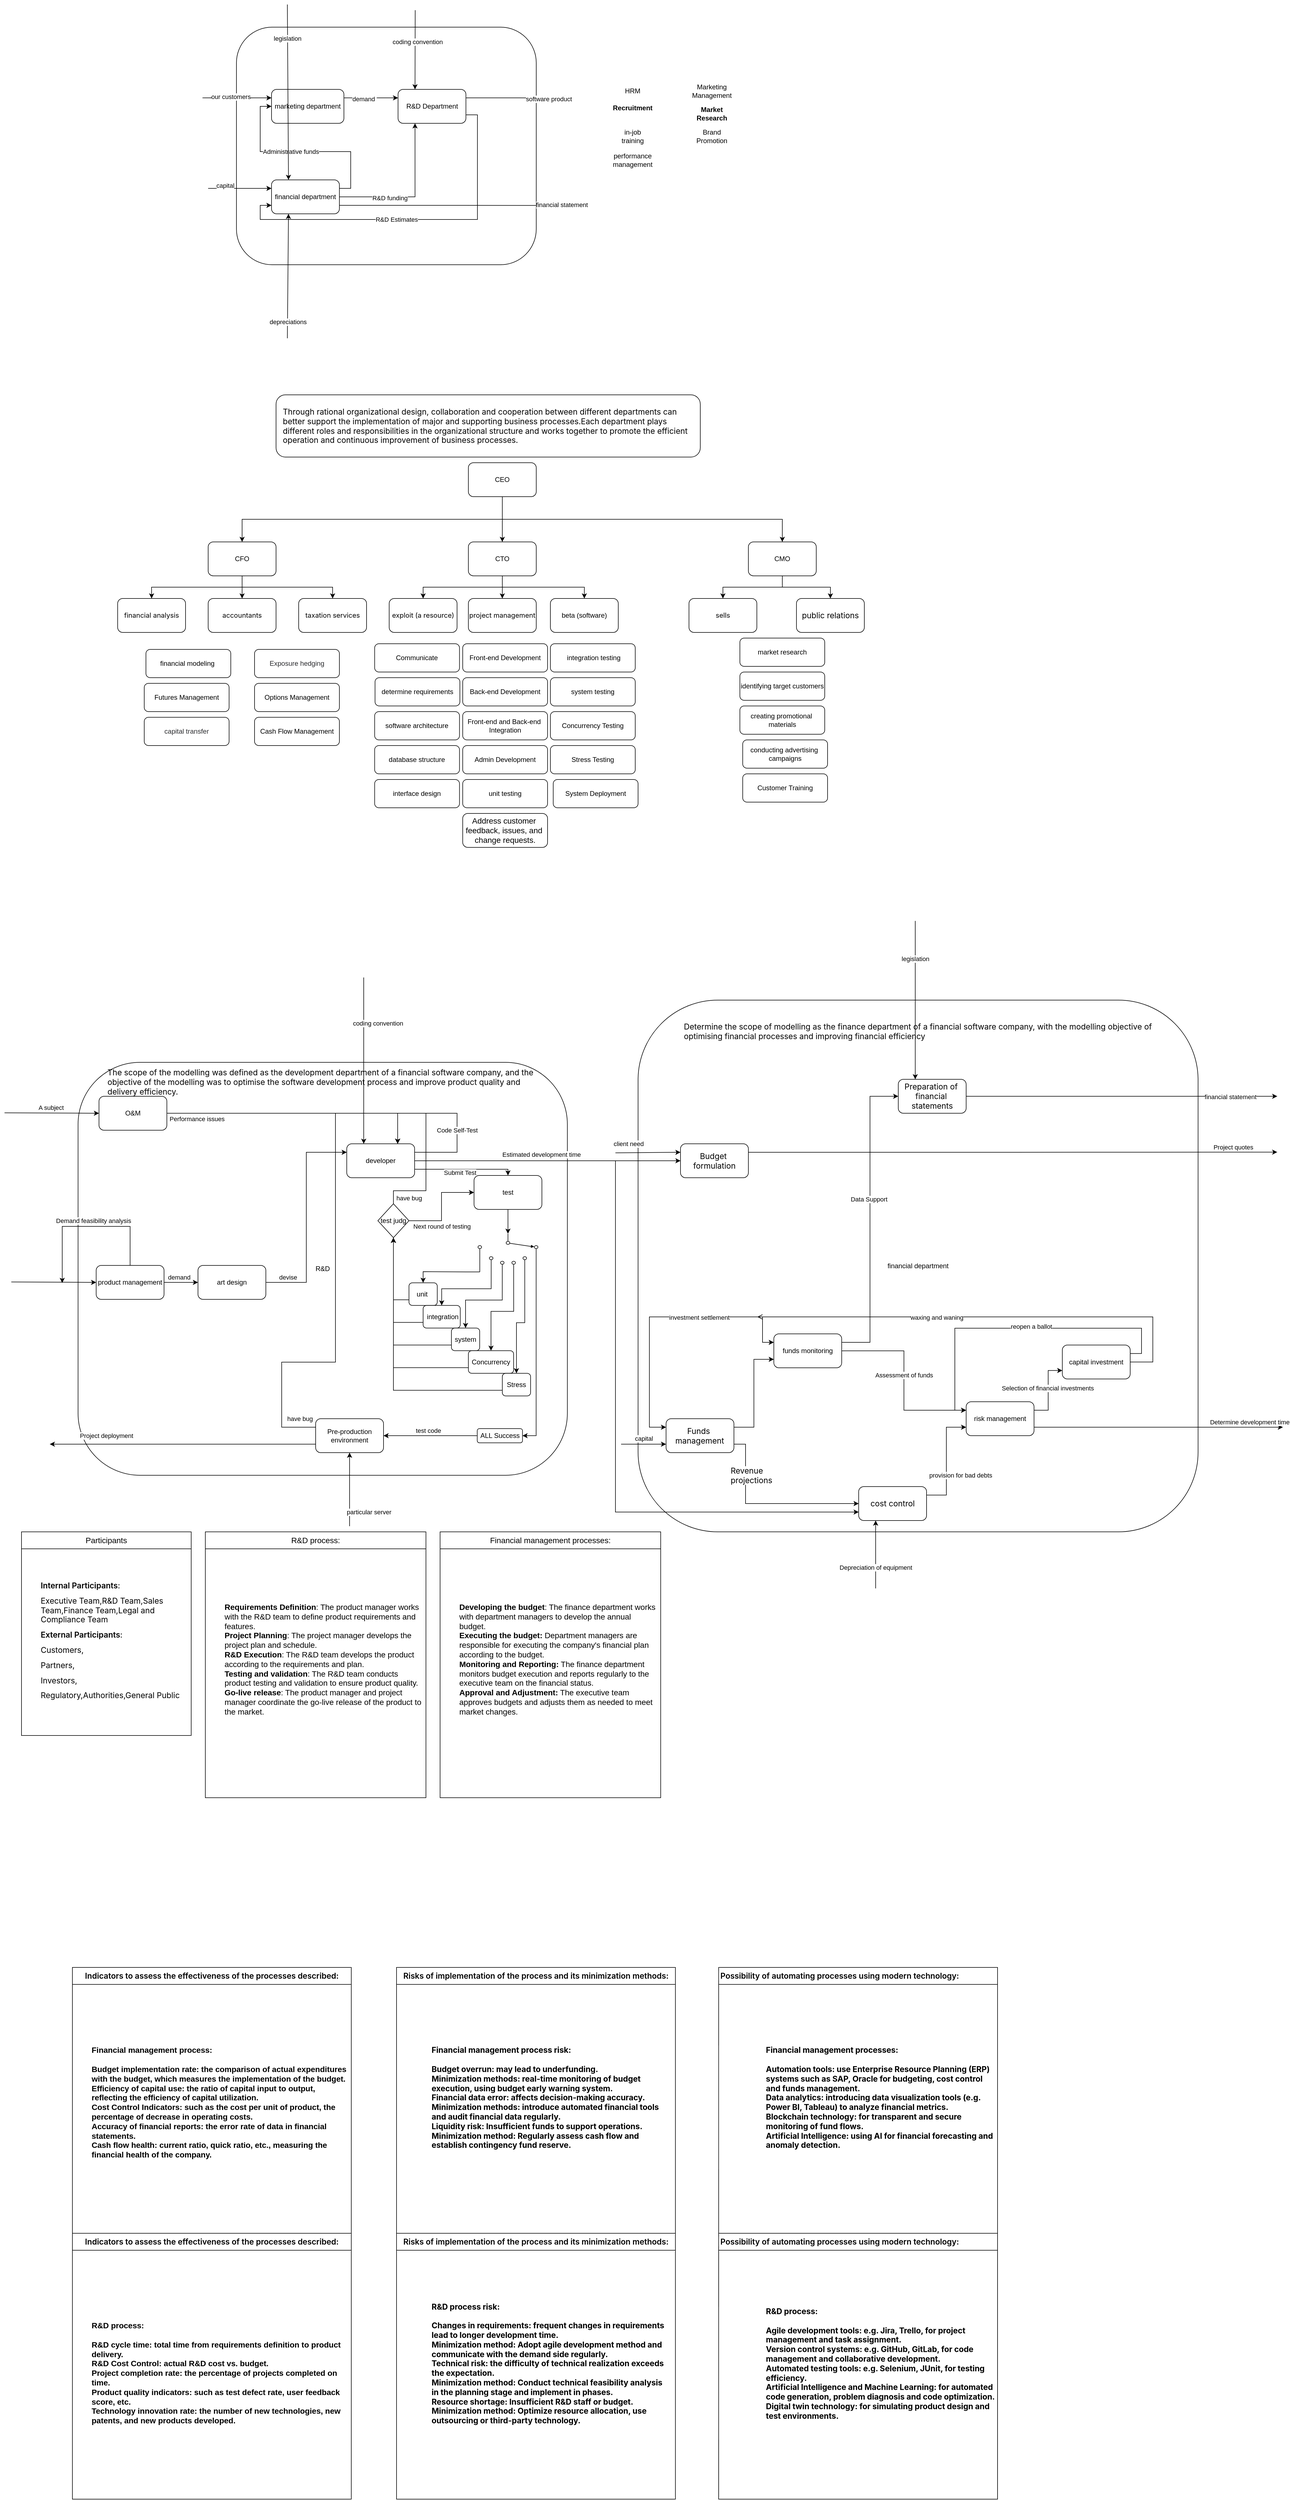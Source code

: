 <mxfile version="24.7.17">
  <diagram name="第 1 页" id="LgAN0W3MjCyOl6LzxKUs">
    <mxGraphModel dx="4327" dy="2070" grid="1" gridSize="10" guides="1" tooltips="1" connect="1" arrows="1" fold="1" page="1" pageScale="1" pageWidth="827" pageHeight="1169" math="0" shadow="0">
      <root>
        <mxCell id="0" />
        <mxCell id="1" parent="0" />
        <mxCell id="GPTdedhVVqe4kQ0zKvh0-81" value="R&amp;amp;D" style="rounded=1;whiteSpace=wrap;html=1;" vertex="1" parent="1">
          <mxGeometry x="-530" y="1940" width="865" height="730" as="geometry" />
        </mxCell>
        <mxCell id="GPTdedhVVqe4kQ0zKvh0-82" value="financial department" style="rounded=1;whiteSpace=wrap;html=1;" vertex="1" parent="1">
          <mxGeometry x="460" y="1830" width="990" height="940" as="geometry" />
        </mxCell>
        <mxCell id="GPTdedhVVqe4kQ0zKvh0-88" style="edgeStyle=orthogonalEdgeStyle;rounded=0;orthogonalLoop=1;jettySize=auto;html=1;exitX=0.5;exitY=0;exitDx=0;exitDy=0;" edge="1" parent="1" source="GPTdedhVVqe4kQ0zKvh0-84">
          <mxGeometry relative="1" as="geometry">
            <mxPoint x="-558" y="2330" as="targetPoint" />
            <Array as="points">
              <mxPoint x="-438" y="2230" />
              <mxPoint x="-558" y="2230" />
            </Array>
          </mxGeometry>
        </mxCell>
        <mxCell id="GPTdedhVVqe4kQ0zKvh0-89" value="Demand feasibility analysis" style="edgeLabel;html=1;align=center;verticalAlign=middle;resizable=0;points=[];" vertex="1" connectable="0" parent="GPTdedhVVqe4kQ0zKvh0-88">
          <mxGeometry x="-0.037" relative="1" as="geometry">
            <mxPoint x="5" y="-10" as="offset" />
          </mxGeometry>
        </mxCell>
        <mxCell id="GPTdedhVVqe4kQ0zKvh0-91" style="edgeStyle=orthogonalEdgeStyle;rounded=0;orthogonalLoop=1;jettySize=auto;html=1;exitX=1;exitY=0.5;exitDx=0;exitDy=0;" edge="1" parent="1" source="GPTdedhVVqe4kQ0zKvh0-84" target="GPTdedhVVqe4kQ0zKvh0-90">
          <mxGeometry relative="1" as="geometry" />
        </mxCell>
        <mxCell id="GPTdedhVVqe4kQ0zKvh0-92" value="demand&amp;nbsp;" style="edgeLabel;html=1;align=center;verticalAlign=middle;resizable=0;points=[];" vertex="1" connectable="0" parent="GPTdedhVVqe4kQ0zKvh0-91">
          <mxGeometry x="-0.075" relative="1" as="geometry">
            <mxPoint y="-9" as="offset" />
          </mxGeometry>
        </mxCell>
        <mxCell id="GPTdedhVVqe4kQ0zKvh0-84" value="product management" style="rounded=1;whiteSpace=wrap;html=1;" vertex="1" parent="1">
          <mxGeometry x="-498" y="2299" width="120" height="60" as="geometry" />
        </mxCell>
        <mxCell id="GPTdedhVVqe4kQ0zKvh0-86" value="" style="edgeStyle=none;orthogonalLoop=1;jettySize=auto;html=1;rounded=0;entryX=0;entryY=0.5;entryDx=0;entryDy=0;" edge="1" parent="1" target="GPTdedhVVqe4kQ0zKvh0-84">
          <mxGeometry width="100" relative="1" as="geometry">
            <mxPoint x="-648" y="2328.29" as="sourcePoint" />
            <mxPoint x="-548" y="2328.29" as="targetPoint" />
            <Array as="points" />
          </mxGeometry>
        </mxCell>
        <mxCell id="GPTdedhVVqe4kQ0zKvh0-100" style="edgeStyle=orthogonalEdgeStyle;rounded=0;orthogonalLoop=1;jettySize=auto;html=1;exitX=1;exitY=0.75;exitDx=0;exitDy=0;entryX=0.5;entryY=0;entryDx=0;entryDy=0;" edge="1" parent="1" source="GPTdedhVVqe4kQ0zKvh0-87" target="GPTdedhVVqe4kQ0zKvh0-99">
          <mxGeometry relative="1" as="geometry">
            <Array as="points">
              <mxPoint x="230" y="2129" />
            </Array>
          </mxGeometry>
        </mxCell>
        <mxCell id="GPTdedhVVqe4kQ0zKvh0-101" value="Submit Test" style="edgeLabel;html=1;align=center;verticalAlign=middle;resizable=0;points=[];" vertex="1" connectable="0" parent="GPTdedhVVqe4kQ0zKvh0-100">
          <mxGeometry x="-0.099" relative="1" as="geometry">
            <mxPoint y="6" as="offset" />
          </mxGeometry>
        </mxCell>
        <mxCell id="GPTdedhVVqe4kQ0zKvh0-170" style="edgeStyle=orthogonalEdgeStyle;rounded=0;orthogonalLoop=1;jettySize=auto;html=1;exitX=1;exitY=0.5;exitDx=0;exitDy=0;" edge="1" parent="1" source="GPTdedhVVqe4kQ0zKvh0-87" target="GPTdedhVVqe4kQ0zKvh0-168">
          <mxGeometry relative="1" as="geometry">
            <mxPoint x="390" y="2114" as="targetPoint" />
          </mxGeometry>
        </mxCell>
        <mxCell id="GPTdedhVVqe4kQ0zKvh0-171" value="Estimated development time" style="edgeLabel;html=1;align=center;verticalAlign=middle;resizable=0;points=[];" vertex="1" connectable="0" parent="GPTdedhVVqe4kQ0zKvh0-170">
          <mxGeometry x="0.18" y="1" relative="1" as="geometry">
            <mxPoint x="-54" y="-10" as="offset" />
          </mxGeometry>
        </mxCell>
        <mxCell id="GPTdedhVVqe4kQ0zKvh0-177" style="edgeStyle=orthogonalEdgeStyle;rounded=0;orthogonalLoop=1;jettySize=auto;html=1;exitX=1;exitY=0.5;exitDx=0;exitDy=0;entryX=0;entryY=0.75;entryDx=0;entryDy=0;" edge="1" parent="1" source="GPTdedhVVqe4kQ0zKvh0-87" target="GPTdedhVVqe4kQ0zKvh0-167">
          <mxGeometry relative="1" as="geometry">
            <Array as="points">
              <mxPoint x="420" y="2114" />
              <mxPoint x="420" y="2735" />
            </Array>
          </mxGeometry>
        </mxCell>
        <mxCell id="GPTdedhVVqe4kQ0zKvh0-87" value="developer" style="rounded=1;whiteSpace=wrap;html=1;" vertex="1" parent="1">
          <mxGeometry x="-55" y="2084" width="120" height="60" as="geometry" />
        </mxCell>
        <mxCell id="GPTdedhVVqe4kQ0zKvh0-93" style="edgeStyle=orthogonalEdgeStyle;rounded=0;orthogonalLoop=1;jettySize=auto;html=1;exitX=1;exitY=0.5;exitDx=0;exitDy=0;entryX=0;entryY=0.25;entryDx=0;entryDy=0;" edge="1" parent="1" source="GPTdedhVVqe4kQ0zKvh0-90" target="GPTdedhVVqe4kQ0zKvh0-87">
          <mxGeometry relative="1" as="geometry" />
        </mxCell>
        <mxCell id="GPTdedhVVqe4kQ0zKvh0-94" value="devise" style="edgeLabel;html=1;align=center;verticalAlign=middle;resizable=0;points=[];" vertex="1" connectable="0" parent="GPTdedhVVqe4kQ0zKvh0-93">
          <mxGeometry x="-0.132" y="-1" relative="1" as="geometry">
            <mxPoint x="-34" y="81" as="offset" />
          </mxGeometry>
        </mxCell>
        <mxCell id="GPTdedhVVqe4kQ0zKvh0-90" value="art design" style="rounded=1;whiteSpace=wrap;html=1;" vertex="1" parent="1">
          <mxGeometry x="-318" y="2299" width="120" height="60" as="geometry" />
        </mxCell>
        <mxCell id="GPTdedhVVqe4kQ0zKvh0-106" style="edgeStyle=orthogonalEdgeStyle;rounded=0;orthogonalLoop=1;jettySize=auto;html=1;exitX=0.5;exitY=1;exitDx=0;exitDy=0;entryX=0;entryY=0.5;entryDx=0;entryDy=0;" edge="1" parent="1" source="GPTdedhVVqe4kQ0zKvh0-99" target="GPTdedhVVqe4kQ0zKvh0-102">
          <mxGeometry relative="1" as="geometry" />
        </mxCell>
        <mxCell id="GPTdedhVVqe4kQ0zKvh0-99" value="test" style="rounded=1;whiteSpace=wrap;html=1;" vertex="1" parent="1">
          <mxGeometry x="170" y="2140" width="120" height="60" as="geometry" />
        </mxCell>
        <mxCell id="GPTdedhVVqe4kQ0zKvh0-109" style="edgeStyle=orthogonalEdgeStyle;rounded=0;orthogonalLoop=1;jettySize=auto;html=1;exitX=1;exitY=0.97;exitDx=0;exitDy=0;entryX=0.5;entryY=0;entryDx=0;entryDy=0;" edge="1" parent="1" source="GPTdedhVVqe4kQ0zKvh0-102" target="GPTdedhVVqe4kQ0zKvh0-108">
          <mxGeometry relative="1" as="geometry">
            <Array as="points">
              <mxPoint x="157" y="2311" />
              <mxPoint x="115" y="2310" />
            </Array>
          </mxGeometry>
        </mxCell>
        <mxCell id="GPTdedhVVqe4kQ0zKvh0-111" style="edgeStyle=orthogonalEdgeStyle;rounded=0;orthogonalLoop=1;jettySize=auto;html=1;exitX=1;exitY=0.78;exitDx=0;exitDy=0;entryX=0.5;entryY=0;entryDx=0;entryDy=0;" edge="1" parent="1" source="GPTdedhVVqe4kQ0zKvh0-102" target="GPTdedhVVqe4kQ0zKvh0-110">
          <mxGeometry relative="1" as="geometry" />
        </mxCell>
        <mxCell id="GPTdedhVVqe4kQ0zKvh0-115" style="edgeStyle=orthogonalEdgeStyle;rounded=0;orthogonalLoop=1;jettySize=auto;html=1;exitX=1;exitY=0.595;exitDx=0;exitDy=0;entryX=0.5;entryY=0;entryDx=0;entryDy=0;" edge="1" parent="1" source="GPTdedhVVqe4kQ0zKvh0-102" target="GPTdedhVVqe4kQ0zKvh0-112">
          <mxGeometry relative="1" as="geometry" />
        </mxCell>
        <mxCell id="GPTdedhVVqe4kQ0zKvh0-116" style="edgeStyle=orthogonalEdgeStyle;rounded=0;orthogonalLoop=1;jettySize=auto;html=1;exitX=1;exitY=0.405;exitDx=0;exitDy=0;entryX=0.5;entryY=0;entryDx=0;entryDy=0;" edge="1" parent="1" source="GPTdedhVVqe4kQ0zKvh0-102" target="GPTdedhVVqe4kQ0zKvh0-113">
          <mxGeometry relative="1" as="geometry" />
        </mxCell>
        <mxCell id="GPTdedhVVqe4kQ0zKvh0-117" style="edgeStyle=orthogonalEdgeStyle;rounded=0;orthogonalLoop=1;jettySize=auto;html=1;exitX=1;exitY=0.22;exitDx=0;exitDy=0;" edge="1" parent="1" source="GPTdedhVVqe4kQ0zKvh0-102" target="GPTdedhVVqe4kQ0zKvh0-114">
          <mxGeometry relative="1" as="geometry" />
        </mxCell>
        <mxCell id="GPTdedhVVqe4kQ0zKvh0-119" style="edgeStyle=orthogonalEdgeStyle;rounded=0;orthogonalLoop=1;jettySize=auto;html=1;exitX=1;exitY=0.03;exitDx=0;exitDy=0;entryX=1;entryY=0.5;entryDx=0;entryDy=0;" edge="1" parent="1" source="GPTdedhVVqe4kQ0zKvh0-102" target="GPTdedhVVqe4kQ0zKvh0-118">
          <mxGeometry relative="1" as="geometry" />
        </mxCell>
        <mxCell id="GPTdedhVVqe4kQ0zKvh0-102" value="" style="pointerEvents=1;verticalLabelPosition=bottom;shadow=0;dashed=0;align=center;html=1;verticalAlign=top;shape=mxgraph.electrical.electro-mechanical.selectorSwitch6Position2;elSwitchState=1;rotation=90;" vertex="1" parent="1">
          <mxGeometry x="196.25" y="2223.75" width="67.5" height="106" as="geometry" />
        </mxCell>
        <mxCell id="GPTdedhVVqe4kQ0zKvh0-134" style="edgeStyle=orthogonalEdgeStyle;rounded=0;orthogonalLoop=1;jettySize=auto;html=1;exitX=0.5;exitY=0;exitDx=0;exitDy=0;entryX=0.75;entryY=0;entryDx=0;entryDy=0;" edge="1" parent="1" source="GPTdedhVVqe4kQ0zKvh0-104" target="GPTdedhVVqe4kQ0zKvh0-87">
          <mxGeometry relative="1" as="geometry">
            <Array as="points">
              <mxPoint x="27" y="2167" />
              <mxPoint x="85" y="2167" />
              <mxPoint x="85" y="2030" />
              <mxPoint x="35" y="2030" />
            </Array>
          </mxGeometry>
        </mxCell>
        <mxCell id="GPTdedhVVqe4kQ0zKvh0-135" value="have bug" style="edgeLabel;html=1;align=center;verticalAlign=middle;resizable=0;points=[];" vertex="1" connectable="0" parent="GPTdedhVVqe4kQ0zKvh0-134">
          <mxGeometry x="0.218" relative="1" as="geometry">
            <mxPoint x="-30" y="128" as="offset" />
          </mxGeometry>
        </mxCell>
        <mxCell id="GPTdedhVVqe4kQ0zKvh0-136" style="edgeStyle=orthogonalEdgeStyle;rounded=0;orthogonalLoop=1;jettySize=auto;html=1;exitX=1;exitY=0.5;exitDx=0;exitDy=0;entryX=0;entryY=0.5;entryDx=0;entryDy=0;" edge="1" parent="1" source="GPTdedhVVqe4kQ0zKvh0-104" target="GPTdedhVVqe4kQ0zKvh0-99">
          <mxGeometry relative="1" as="geometry" />
        </mxCell>
        <mxCell id="GPTdedhVVqe4kQ0zKvh0-137" value="Next round of testing" style="edgeLabel;html=1;align=center;verticalAlign=middle;resizable=0;points=[];" vertex="1" connectable="0" parent="GPTdedhVVqe4kQ0zKvh0-136">
          <mxGeometry x="-0.612" y="-1" relative="1" as="geometry">
            <mxPoint x="26" y="9" as="offset" />
          </mxGeometry>
        </mxCell>
        <mxCell id="GPTdedhVVqe4kQ0zKvh0-104" value="test judg" style="rhombus;whiteSpace=wrap;html=1;" vertex="1" parent="1">
          <mxGeometry y="2190" width="55" height="60" as="geometry" />
        </mxCell>
        <mxCell id="GPTdedhVVqe4kQ0zKvh0-129" style="edgeStyle=orthogonalEdgeStyle;rounded=0;orthogonalLoop=1;jettySize=auto;html=1;exitX=0;exitY=0.75;exitDx=0;exitDy=0;entryX=0.5;entryY=1;entryDx=0;entryDy=0;" edge="1" parent="1" source="GPTdedhVVqe4kQ0zKvh0-108" target="GPTdedhVVqe4kQ0zKvh0-104">
          <mxGeometry relative="1" as="geometry" />
        </mxCell>
        <mxCell id="GPTdedhVVqe4kQ0zKvh0-108" value="unit&amp;nbsp;" style="rounded=1;whiteSpace=wrap;html=1;" vertex="1" parent="1">
          <mxGeometry x="55" y="2329.75" width="50" height="40" as="geometry" />
        </mxCell>
        <mxCell id="GPTdedhVVqe4kQ0zKvh0-130" style="edgeStyle=orthogonalEdgeStyle;rounded=0;orthogonalLoop=1;jettySize=auto;html=1;exitX=0;exitY=0.75;exitDx=0;exitDy=0;" edge="1" parent="1" source="GPTdedhVVqe4kQ0zKvh0-110" target="GPTdedhVVqe4kQ0zKvh0-104">
          <mxGeometry relative="1" as="geometry" />
        </mxCell>
        <mxCell id="GPTdedhVVqe4kQ0zKvh0-110" value="&amp;nbsp;integration" style="rounded=1;whiteSpace=wrap;html=1;" vertex="1" parent="1">
          <mxGeometry x="80" y="2369.75" width="65.68" height="40" as="geometry" />
        </mxCell>
        <mxCell id="GPTdedhVVqe4kQ0zKvh0-131" style="edgeStyle=orthogonalEdgeStyle;rounded=0;orthogonalLoop=1;jettySize=auto;html=1;exitX=0;exitY=0.75;exitDx=0;exitDy=0;" edge="1" parent="1" source="GPTdedhVVqe4kQ0zKvh0-112" target="GPTdedhVVqe4kQ0zKvh0-104">
          <mxGeometry relative="1" as="geometry" />
        </mxCell>
        <mxCell id="GPTdedhVVqe4kQ0zKvh0-112" value="system" style="rounded=1;whiteSpace=wrap;html=1;" vertex="1" parent="1">
          <mxGeometry x="130" y="2409.75" width="50" height="40" as="geometry" />
        </mxCell>
        <mxCell id="GPTdedhVVqe4kQ0zKvh0-132" style="edgeStyle=orthogonalEdgeStyle;rounded=0;orthogonalLoop=1;jettySize=auto;html=1;exitX=0;exitY=0.75;exitDx=0;exitDy=0;" edge="1" parent="1" source="GPTdedhVVqe4kQ0zKvh0-113" target="GPTdedhVVqe4kQ0zKvh0-104">
          <mxGeometry relative="1" as="geometry" />
        </mxCell>
        <mxCell id="GPTdedhVVqe4kQ0zKvh0-113" value="Concurrency" style="rounded=1;whiteSpace=wrap;html=1;" vertex="1" parent="1">
          <mxGeometry x="160" y="2449.75" width="80" height="40" as="geometry" />
        </mxCell>
        <mxCell id="GPTdedhVVqe4kQ0zKvh0-133" style="edgeStyle=orthogonalEdgeStyle;rounded=0;orthogonalLoop=1;jettySize=auto;html=1;exitX=0;exitY=0.75;exitDx=0;exitDy=0;" edge="1" parent="1" source="GPTdedhVVqe4kQ0zKvh0-114" target="GPTdedhVVqe4kQ0zKvh0-104">
          <mxGeometry relative="1" as="geometry" />
        </mxCell>
        <mxCell id="GPTdedhVVqe4kQ0zKvh0-114" value="Stress" style="rounded=1;whiteSpace=wrap;html=1;" vertex="1" parent="1">
          <mxGeometry x="220" y="2489.75" width="50" height="40" as="geometry" />
        </mxCell>
        <mxCell id="GPTdedhVVqe4kQ0zKvh0-148" style="edgeStyle=orthogonalEdgeStyle;rounded=0;orthogonalLoop=1;jettySize=auto;html=1;exitX=0;exitY=0.5;exitDx=0;exitDy=0;entryX=1;entryY=0.5;entryDx=0;entryDy=0;" edge="1" parent="1" source="GPTdedhVVqe4kQ0zKvh0-118" target="GPTdedhVVqe4kQ0zKvh0-147">
          <mxGeometry relative="1" as="geometry" />
        </mxCell>
        <mxCell id="GPTdedhVVqe4kQ0zKvh0-149" value="test code" style="edgeLabel;html=1;align=center;verticalAlign=middle;resizable=0;points=[];" vertex="1" connectable="0" parent="GPTdedhVVqe4kQ0zKvh0-148">
          <mxGeometry x="0.003" y="-2" relative="1" as="geometry">
            <mxPoint x="-4" y="-7" as="offset" />
          </mxGeometry>
        </mxCell>
        <mxCell id="GPTdedhVVqe4kQ0zKvh0-118" value="ALL Success" style="rounded=1;whiteSpace=wrap;html=1;" vertex="1" parent="1">
          <mxGeometry x="175.68" y="2587.44" width="80" height="25.13" as="geometry" />
        </mxCell>
        <mxCell id="GPTdedhVVqe4kQ0zKvh0-145" style="edgeStyle=orthogonalEdgeStyle;rounded=0;orthogonalLoop=1;jettySize=auto;html=1;exitX=1;exitY=0.5;exitDx=0;exitDy=0;entryX=0.75;entryY=0;entryDx=0;entryDy=0;" edge="1" parent="1" source="GPTdedhVVqe4kQ0zKvh0-138" target="GPTdedhVVqe4kQ0zKvh0-87">
          <mxGeometry relative="1" as="geometry">
            <Array as="points">
              <mxPoint x="35" y="2030" />
            </Array>
          </mxGeometry>
        </mxCell>
        <mxCell id="GPTdedhVVqe4kQ0zKvh0-146" value="Performance issues" style="edgeLabel;html=1;align=center;verticalAlign=middle;resizable=0;points=[];" vertex="1" connectable="0" parent="GPTdedhVVqe4kQ0zKvh0-145">
          <mxGeometry x="-0.363" y="-2" relative="1" as="geometry">
            <mxPoint x="-94" y="8" as="offset" />
          </mxGeometry>
        </mxCell>
        <mxCell id="GPTdedhVVqe4kQ0zKvh0-138" value="O&amp;amp;M" style="rounded=1;whiteSpace=wrap;html=1;" vertex="1" parent="1">
          <mxGeometry x="-493" y="2000" width="120" height="60" as="geometry" />
        </mxCell>
        <mxCell id="GPTdedhVVqe4kQ0zKvh0-139" value="" style="edgeStyle=none;orthogonalLoop=1;jettySize=auto;html=1;rounded=0;entryX=0;entryY=0.5;entryDx=0;entryDy=0;" edge="1" parent="1" target="GPTdedhVVqe4kQ0zKvh0-138">
          <mxGeometry width="100" relative="1" as="geometry">
            <mxPoint x="-660" y="2029.29" as="sourcePoint" />
            <mxPoint x="-560" y="2029.29" as="targetPoint" />
            <Array as="points" />
          </mxGeometry>
        </mxCell>
        <mxCell id="GPTdedhVVqe4kQ0zKvh0-140" value="A subject" style="edgeLabel;html=1;align=center;verticalAlign=middle;resizable=0;points=[];" vertex="1" connectable="0" parent="GPTdedhVVqe4kQ0zKvh0-139">
          <mxGeometry x="-0.034" y="2" relative="1" as="geometry">
            <mxPoint x="1" y="-8" as="offset" />
          </mxGeometry>
        </mxCell>
        <mxCell id="GPTdedhVVqe4kQ0zKvh0-142" style="edgeStyle=orthogonalEdgeStyle;rounded=0;orthogonalLoop=1;jettySize=auto;html=1;exitX=1;exitY=0.25;exitDx=0;exitDy=0;entryX=0.75;entryY=0;entryDx=0;entryDy=0;" edge="1" parent="1" source="GPTdedhVVqe4kQ0zKvh0-87" target="GPTdedhVVqe4kQ0zKvh0-87">
          <mxGeometry relative="1" as="geometry">
            <Array as="points">
              <mxPoint x="140" y="2099" />
              <mxPoint x="140" y="2030" />
              <mxPoint x="35" y="2030" />
            </Array>
          </mxGeometry>
        </mxCell>
        <mxCell id="GPTdedhVVqe4kQ0zKvh0-143" value="Code Self-Test" style="edgeLabel;html=1;align=center;verticalAlign=middle;resizable=0;points=[];" vertex="1" connectable="0" parent="GPTdedhVVqe4kQ0zKvh0-142">
          <mxGeometry x="0.184" y="1" relative="1" as="geometry">
            <mxPoint x="35" y="29" as="offset" />
          </mxGeometry>
        </mxCell>
        <mxCell id="GPTdedhVVqe4kQ0zKvh0-150" style="edgeStyle=orthogonalEdgeStyle;rounded=0;orthogonalLoop=1;jettySize=auto;html=1;exitX=0;exitY=0.25;exitDx=0;exitDy=0;entryX=0.75;entryY=0;entryDx=0;entryDy=0;" edge="1" parent="1" source="GPTdedhVVqe4kQ0zKvh0-147" target="GPTdedhVVqe4kQ0zKvh0-87">
          <mxGeometry relative="1" as="geometry">
            <Array as="points">
              <mxPoint x="-170" y="2585" />
              <mxPoint x="-170" y="2470" />
              <mxPoint x="-75" y="2470" />
              <mxPoint x="-75" y="2030" />
              <mxPoint x="35" y="2030" />
            </Array>
          </mxGeometry>
        </mxCell>
        <mxCell id="GPTdedhVVqe4kQ0zKvh0-151" value="have bug" style="edgeLabel;html=1;align=center;verticalAlign=middle;resizable=0;points=[];" vertex="1" connectable="0" parent="GPTdedhVVqe4kQ0zKvh0-150">
          <mxGeometry x="-0.527" y="-2" relative="1" as="geometry">
            <mxPoint y="98" as="offset" />
          </mxGeometry>
        </mxCell>
        <mxCell id="GPTdedhVVqe4kQ0zKvh0-154" style="edgeStyle=orthogonalEdgeStyle;rounded=0;orthogonalLoop=1;jettySize=auto;html=1;exitX=0;exitY=0.75;exitDx=0;exitDy=0;" edge="1" parent="1" source="GPTdedhVVqe4kQ0zKvh0-147">
          <mxGeometry relative="1" as="geometry">
            <mxPoint x="-580" y="2615" as="targetPoint" />
            <Array as="points">
              <mxPoint x="-470" y="2615" />
            </Array>
          </mxGeometry>
        </mxCell>
        <mxCell id="GPTdedhVVqe4kQ0zKvh0-162" value="Project deployment" style="edgeLabel;html=1;align=center;verticalAlign=middle;resizable=0;points=[];" vertex="1" connectable="0" parent="GPTdedhVVqe4kQ0zKvh0-154">
          <mxGeometry x="0.89" relative="1" as="geometry">
            <mxPoint x="74" y="-15" as="offset" />
          </mxGeometry>
        </mxCell>
        <mxCell id="GPTdedhVVqe4kQ0zKvh0-147" value="Pre-production environment" style="rounded=1;whiteSpace=wrap;html=1;" vertex="1" parent="1">
          <mxGeometry x="-110" y="2570" width="120" height="60" as="geometry" />
        </mxCell>
        <mxCell id="GPTdedhVVqe4kQ0zKvh0-157" value="" style="edgeStyle=none;orthogonalLoop=1;jettySize=auto;html=1;rounded=0;entryX=0.25;entryY=0;entryDx=0;entryDy=0;" edge="1" parent="1" target="GPTdedhVVqe4kQ0zKvh0-87">
          <mxGeometry width="100" relative="1" as="geometry">
            <mxPoint x="-25" y="1790" as="sourcePoint" />
            <mxPoint x="-54" y="1900" as="targetPoint" />
            <Array as="points" />
          </mxGeometry>
        </mxCell>
        <mxCell id="GPTdedhVVqe4kQ0zKvh0-159" value="coding convention" style="edgeLabel;html=1;align=center;verticalAlign=middle;resizable=0;points=[];" vertex="1" connectable="0" parent="GPTdedhVVqe4kQ0zKvh0-157">
          <mxGeometry x="-0.494" relative="1" as="geometry">
            <mxPoint x="25" y="6" as="offset" />
          </mxGeometry>
        </mxCell>
        <mxCell id="GPTdedhVVqe4kQ0zKvh0-160" value="" style="edgeStyle=none;orthogonalLoop=1;jettySize=auto;html=1;rounded=0;entryX=0.5;entryY=1;entryDx=0;entryDy=0;" edge="1" parent="1" target="GPTdedhVVqe4kQ0zKvh0-147">
          <mxGeometry width="100" relative="1" as="geometry">
            <mxPoint x="-50" y="2760" as="sourcePoint" />
            <mxPoint x="20" y="2760" as="targetPoint" />
            <Array as="points" />
          </mxGeometry>
        </mxCell>
        <mxCell id="GPTdedhVVqe4kQ0zKvh0-161" value="particular server" style="edgeLabel;html=1;align=center;verticalAlign=middle;resizable=0;points=[];" vertex="1" connectable="0" parent="GPTdedhVVqe4kQ0zKvh0-160">
          <mxGeometry x="-0.312" y="3" relative="1" as="geometry">
            <mxPoint x="37" y="19" as="offset" />
          </mxGeometry>
        </mxCell>
        <mxCell id="GPTdedhVVqe4kQ0zKvh0-163" style="edgeStyle=orthogonalEdgeStyle;rounded=0;orthogonalLoop=1;jettySize=auto;html=1;exitX=0.5;exitY=1;exitDx=0;exitDy=0;" edge="1" parent="1" source="GPTdedhVVqe4kQ0zKvh0-118" target="GPTdedhVVqe4kQ0zKvh0-118">
          <mxGeometry relative="1" as="geometry" />
        </mxCell>
        <mxCell id="GPTdedhVVqe4kQ0zKvh0-164" value="&lt;div style=&quot;text-align: left;&quot;&gt;&lt;span style=&quot;background-color: initial; font-size: 14px; white-space-collapse: break-spaces;&quot;&gt;&lt;font face=&quot;-apple-system, BlinkMacSystemFont, Segoe UI, Roboto, Helvetica Neue, Arial, Noto Sans, sans-serif, Apple Color Emoji, Segoe UI Emoji, Segoe UI Symbol, Noto Color Emoji&quot;&gt;The scope of the modelling was defined as the development department of a financial software company, and the objective of the modelling was to optimise the software development process and improve product quality and delivery efficiency.&lt;/font&gt;&lt;/span&gt;&lt;/div&gt;" style="text;strokeColor=none;align=center;fillColor=none;html=1;verticalAlign=middle;whiteSpace=wrap;rounded=0;fontColor=default;" vertex="1" parent="1">
          <mxGeometry x="-479.06" y="1960" width="779.06" height="30" as="geometry" />
        </mxCell>
        <mxCell id="GPTdedhVVqe4kQ0zKvh0-165" value="&lt;div style=&quot;text-align: left;&quot;&gt;&lt;span style=&quot;background-color: initial; font-size: 14px; white-space-collapse: break-spaces;&quot;&gt;&lt;font face=&quot;-apple-system, BlinkMacSystemFont, Segoe UI, Roboto, Helvetica Neue, Arial, Noto Sans, sans-serif, Apple Color Emoji, Segoe UI Emoji, Segoe UI Symbol, Noto Color Emoji&quot;&gt;Determine the scope of modelling as the finance department of a financial software company, with the modelling objective of optimising financial processes and improving financial efficiency&lt;/font&gt;&lt;/span&gt;&lt;/div&gt;" style="text;strokeColor=none;align=center;fillColor=none;html=1;verticalAlign=middle;whiteSpace=wrap;rounded=0;fontColor=default;" vertex="1" parent="1">
          <mxGeometry x="540" y="1870" width="860" height="30" as="geometry" />
        </mxCell>
        <mxCell id="GPTdedhVVqe4kQ0zKvh0-209" style="edgeStyle=orthogonalEdgeStyle;rounded=0;orthogonalLoop=1;jettySize=auto;html=1;exitX=1;exitY=0.5;exitDx=0;exitDy=0;" edge="1" parent="1" source="GPTdedhVVqe4kQ0zKvh0-166">
          <mxGeometry relative="1" as="geometry">
            <mxPoint x="1590" y="2000" as="targetPoint" />
          </mxGeometry>
        </mxCell>
        <mxCell id="GPTdedhVVqe4kQ0zKvh0-210" value="financial statement" style="edgeLabel;html=1;align=center;verticalAlign=middle;resizable=0;points=[];" vertex="1" connectable="0" parent="GPTdedhVVqe4kQ0zKvh0-209">
          <mxGeometry x="0.697" y="-1" relative="1" as="geometry">
            <mxPoint as="offset" />
          </mxGeometry>
        </mxCell>
        <mxCell id="GPTdedhVVqe4kQ0zKvh0-166" value="&lt;div style=&quot;&quot;&gt;&lt;span style=&quot;background-color: initial; font-size: 14px; white-space-collapse: break-spaces;&quot;&gt;&lt;font face=&quot;-apple-system, BlinkMacSystemFont, Segoe UI, Roboto, Helvetica Neue, Arial, Noto Sans, sans-serif, Apple Color Emoji, Segoe UI Emoji, Segoe UI Symbol, Noto Color Emoji&quot;&gt;Preparation of financial statements&lt;/font&gt;&lt;/span&gt;&lt;/div&gt;" style="rounded=1;whiteSpace=wrap;html=1;fontColor=default;align=center;" vertex="1" parent="1">
          <mxGeometry x="920" y="1970" width="120" height="60" as="geometry" />
        </mxCell>
        <mxCell id="GPTdedhVVqe4kQ0zKvh0-178" style="edgeStyle=orthogonalEdgeStyle;rounded=0;orthogonalLoop=1;jettySize=auto;html=1;exitX=1;exitY=0.75;exitDx=0;exitDy=0;" edge="1" parent="1" source="GPTdedhVVqe4kQ0zKvh0-191">
          <mxGeometry relative="1" as="geometry">
            <mxPoint x="1600" y="2585" as="targetPoint" />
          </mxGeometry>
        </mxCell>
        <mxCell id="GPTdedhVVqe4kQ0zKvh0-179" value="Determine development time" style="edgeLabel;html=1;align=center;verticalAlign=middle;resizable=0;points=[];" vertex="1" connectable="0" parent="GPTdedhVVqe4kQ0zKvh0-178">
          <mxGeometry x="0.685" y="-3" relative="1" as="geometry">
            <mxPoint x="10" y="-12" as="offset" />
          </mxGeometry>
        </mxCell>
        <mxCell id="GPTdedhVVqe4kQ0zKvh0-192" style="edgeStyle=orthogonalEdgeStyle;rounded=0;orthogonalLoop=1;jettySize=auto;html=1;exitX=1;exitY=0.25;exitDx=0;exitDy=0;entryX=0;entryY=0.75;entryDx=0;entryDy=0;" edge="1" parent="1" source="GPTdedhVVqe4kQ0zKvh0-167" target="GPTdedhVVqe4kQ0zKvh0-191">
          <mxGeometry relative="1" as="geometry" />
        </mxCell>
        <mxCell id="GPTdedhVVqe4kQ0zKvh0-193" value="provision for bad debts" style="edgeLabel;html=1;align=center;verticalAlign=middle;resizable=0;points=[];" vertex="1" connectable="0" parent="GPTdedhVVqe4kQ0zKvh0-192">
          <mxGeometry x="0.253" y="-3" relative="1" as="geometry">
            <mxPoint x="22" y="49" as="offset" />
          </mxGeometry>
        </mxCell>
        <mxCell id="GPTdedhVVqe4kQ0zKvh0-167" value="&lt;div style=&quot;text-align: left;&quot;&gt;&lt;span style=&quot;background-color: initial; font-size: 14px; white-space-collapse: break-spaces;&quot;&gt;&lt;font face=&quot;-apple-system, BlinkMacSystemFont, Segoe UI, Roboto, Helvetica Neue, Arial, Noto Sans, sans-serif, Apple Color Emoji, Segoe UI Emoji, Segoe UI Symbol, Noto Color Emoji&quot;&gt;cost control&lt;/font&gt;&lt;/span&gt;&lt;/div&gt;" style="rounded=1;whiteSpace=wrap;html=1;fontColor=default;" vertex="1" parent="1">
          <mxGeometry x="850" y="2690" width="120" height="60" as="geometry" />
        </mxCell>
        <mxCell id="GPTdedhVVqe4kQ0zKvh0-175" style="edgeStyle=orthogonalEdgeStyle;rounded=0;orthogonalLoop=1;jettySize=auto;html=1;exitX=1;exitY=0.25;exitDx=0;exitDy=0;" edge="1" parent="1" source="GPTdedhVVqe4kQ0zKvh0-168">
          <mxGeometry relative="1" as="geometry">
            <mxPoint x="1590.0" y="2098.714" as="targetPoint" />
          </mxGeometry>
        </mxCell>
        <mxCell id="GPTdedhVVqe4kQ0zKvh0-176" value="Project quotes" style="edgeLabel;html=1;align=center;verticalAlign=middle;resizable=0;points=[];" vertex="1" connectable="0" parent="GPTdedhVVqe4kQ0zKvh0-175">
          <mxGeometry x="0.845" y="4" relative="1" as="geometry">
            <mxPoint x="-6" y="-5" as="offset" />
          </mxGeometry>
        </mxCell>
        <mxCell id="GPTdedhVVqe4kQ0zKvh0-168" value="&lt;div style=&quot;&quot;&gt;&lt;span style=&quot;background-color: initial; font-size: 14px; white-space-collapse: break-spaces;&quot;&gt;&lt;font face=&quot;-apple-system, BlinkMacSystemFont, Segoe UI, Roboto, Helvetica Neue, Arial, Noto Sans, sans-serif, Apple Color Emoji, Segoe UI Emoji, Segoe UI Symbol, Noto Color Emoji&quot;&gt;Budget formulation&lt;/font&gt;&lt;/span&gt;&lt;/div&gt;" style="rounded=1;whiteSpace=wrap;html=1;fontColor=default;align=center;" vertex="1" parent="1">
          <mxGeometry x="535" y="2084" width="120" height="60" as="geometry" />
        </mxCell>
        <mxCell id="GPTdedhVVqe4kQ0zKvh0-186" style="edgeStyle=orthogonalEdgeStyle;rounded=0;orthogonalLoop=1;jettySize=auto;html=1;exitX=1;exitY=0.75;exitDx=0;exitDy=0;entryX=0;entryY=0.5;entryDx=0;entryDy=0;" edge="1" parent="1" source="GPTdedhVVqe4kQ0zKvh0-169" target="GPTdedhVVqe4kQ0zKvh0-167">
          <mxGeometry relative="1" as="geometry">
            <Array as="points">
              <mxPoint x="650" y="2615" />
              <mxPoint x="650" y="2720" />
            </Array>
          </mxGeometry>
        </mxCell>
        <mxCell id="GPTdedhVVqe4kQ0zKvh0-188" value="&lt;div style=&quot;text-align: left;&quot;&gt;&lt;font face=&quot;-apple-system, BlinkMacSystemFont, Segoe UI, Roboto, Helvetica Neue, Arial, Noto Sans, sans-serif, Apple Color Emoji, Segoe UI Emoji, Segoe UI Symbol, Noto Color Emoji&quot;&gt;&lt;span style=&quot;font-size: 14px; white-space: break-spaces;&quot;&gt;Revenue projections&lt;/span&gt;&lt;/font&gt;&lt;/div&gt;" style="edgeLabel;html=1;align=center;verticalAlign=middle;resizable=0;points=[];fontColor=default;" vertex="1" connectable="0" parent="GPTdedhVVqe4kQ0zKvh0-186">
          <mxGeometry x="0.2" relative="1" as="geometry">
            <mxPoint x="-60" y="-50" as="offset" />
          </mxGeometry>
        </mxCell>
        <mxCell id="GPTdedhVVqe4kQ0zKvh0-190" style="edgeStyle=orthogonalEdgeStyle;rounded=0;orthogonalLoop=1;jettySize=auto;html=1;exitX=1;exitY=0.25;exitDx=0;exitDy=0;entryX=0;entryY=0.75;entryDx=0;entryDy=0;" edge="1" parent="1" source="GPTdedhVVqe4kQ0zKvh0-169" target="GPTdedhVVqe4kQ0zKvh0-189">
          <mxGeometry relative="1" as="geometry" />
        </mxCell>
        <mxCell id="GPTdedhVVqe4kQ0zKvh0-169" value="&lt;div style=&quot;&quot;&gt;&lt;span style=&quot;background-color: initial; font-size: 14px; white-space-collapse: break-spaces;&quot;&gt;&lt;font face=&quot;-apple-system, BlinkMacSystemFont, Segoe UI, Roboto, Helvetica Neue, Arial, Noto Sans, sans-serif, Apple Color Emoji, Segoe UI Emoji, Segoe UI Symbol, Noto Color Emoji&quot;&gt;Funds management&lt;/font&gt;&lt;/span&gt;&lt;/div&gt;" style="rounded=1;whiteSpace=wrap;html=1;fontColor=default;align=center;" vertex="1" parent="1">
          <mxGeometry x="509.48" y="2570" width="120" height="60" as="geometry" />
        </mxCell>
        <mxCell id="GPTdedhVVqe4kQ0zKvh0-173" value="" style="edgeStyle=none;orthogonalLoop=1;jettySize=auto;html=1;rounded=0;entryX=0;entryY=0.25;entryDx=0;entryDy=0;" edge="1" parent="1" target="GPTdedhVVqe4kQ0zKvh0-168">
          <mxGeometry width="100" relative="1" as="geometry">
            <mxPoint x="420" y="2100" as="sourcePoint" />
            <mxPoint x="520" y="2100" as="targetPoint" />
            <Array as="points" />
          </mxGeometry>
        </mxCell>
        <mxCell id="GPTdedhVVqe4kQ0zKvh0-174" value="client need" style="edgeLabel;html=1;align=center;verticalAlign=middle;resizable=0;points=[];" vertex="1" connectable="0" parent="GPTdedhVVqe4kQ0zKvh0-173">
          <mxGeometry x="0.285" y="5" relative="1" as="geometry">
            <mxPoint x="-51" y="-11" as="offset" />
          </mxGeometry>
        </mxCell>
        <mxCell id="GPTdedhVVqe4kQ0zKvh0-180" value="" style="edgeStyle=none;orthogonalLoop=1;jettySize=auto;html=1;rounded=0;entryX=0.25;entryY=1;entryDx=0;entryDy=0;" edge="1" parent="1" target="GPTdedhVVqe4kQ0zKvh0-167">
          <mxGeometry width="100" relative="1" as="geometry">
            <mxPoint x="880" y="2870" as="sourcePoint" />
            <mxPoint x="980" y="2297.89" as="targetPoint" />
            <Array as="points" />
          </mxGeometry>
        </mxCell>
        <mxCell id="GPTdedhVVqe4kQ0zKvh0-181" value="Depreciation of equipment" style="edgeLabel;html=1;align=center;verticalAlign=middle;resizable=0;points=[];" vertex="1" connectable="0" parent="GPTdedhVVqe4kQ0zKvh0-180">
          <mxGeometry x="-0.372" relative="1" as="geometry">
            <mxPoint as="offset" />
          </mxGeometry>
        </mxCell>
        <mxCell id="GPTdedhVVqe4kQ0zKvh0-182" value="" style="edgeStyle=none;orthogonalLoop=1;jettySize=auto;html=1;rounded=0;entryX=0;entryY=0.75;entryDx=0;entryDy=0;" edge="1" parent="1" target="GPTdedhVVqe4kQ0zKvh0-169">
          <mxGeometry width="100" relative="1" as="geometry">
            <mxPoint x="430" y="2615" as="sourcePoint" />
            <mxPoint x="510" y="2590.25" as="targetPoint" />
            <Array as="points" />
          </mxGeometry>
        </mxCell>
        <mxCell id="GPTdedhVVqe4kQ0zKvh0-183" value="capital" style="edgeLabel;html=1;align=center;verticalAlign=middle;resizable=0;points=[];" vertex="1" connectable="0" parent="GPTdedhVVqe4kQ0zKvh0-182">
          <mxGeometry x="0.203" y="1" relative="1" as="geometry">
            <mxPoint x="-8" y="-9" as="offset" />
          </mxGeometry>
        </mxCell>
        <mxCell id="GPTdedhVVqe4kQ0zKvh0-195" style="edgeStyle=orthogonalEdgeStyle;rounded=0;orthogonalLoop=1;jettySize=auto;html=1;exitX=1;exitY=0.5;exitDx=0;exitDy=0;entryX=0;entryY=0.25;entryDx=0;entryDy=0;" edge="1" parent="1" source="GPTdedhVVqe4kQ0zKvh0-189" target="GPTdedhVVqe4kQ0zKvh0-191">
          <mxGeometry relative="1" as="geometry" />
        </mxCell>
        <mxCell id="GPTdedhVVqe4kQ0zKvh0-196" value="Assessment of funds" style="edgeLabel;html=1;align=center;verticalAlign=middle;resizable=0;points=[];" vertex="1" connectable="0" parent="GPTdedhVVqe4kQ0zKvh0-195">
          <mxGeometry x="-0.057" relative="1" as="geometry">
            <mxPoint as="offset" />
          </mxGeometry>
        </mxCell>
        <mxCell id="GPTdedhVVqe4kQ0zKvh0-205" style="edgeStyle=orthogonalEdgeStyle;rounded=0;orthogonalLoop=1;jettySize=auto;html=1;exitX=1;exitY=0.25;exitDx=0;exitDy=0;entryX=0;entryY=0.5;entryDx=0;entryDy=0;" edge="1" parent="1" source="GPTdedhVVqe4kQ0zKvh0-189" target="GPTdedhVVqe4kQ0zKvh0-166">
          <mxGeometry relative="1" as="geometry" />
        </mxCell>
        <mxCell id="GPTdedhVVqe4kQ0zKvh0-206" value="Data Support" style="edgeLabel;html=1;align=center;verticalAlign=middle;resizable=0;points=[];" vertex="1" connectable="0" parent="GPTdedhVVqe4kQ0zKvh0-205">
          <mxGeometry x="0.135" y="2" relative="1" as="geometry">
            <mxPoint as="offset" />
          </mxGeometry>
        </mxCell>
        <mxCell id="GPTdedhVVqe4kQ0zKvh0-189" value="funds monitoring" style="rounded=1;whiteSpace=wrap;html=1;" vertex="1" parent="1">
          <mxGeometry x="700" y="2420" width="120" height="60" as="geometry" />
        </mxCell>
        <mxCell id="GPTdedhVVqe4kQ0zKvh0-197" style="edgeStyle=orthogonalEdgeStyle;rounded=0;orthogonalLoop=1;jettySize=auto;html=1;exitX=1;exitY=0.25;exitDx=0;exitDy=0;entryX=0;entryY=0.75;entryDx=0;entryDy=0;" edge="1" parent="1" source="GPTdedhVVqe4kQ0zKvh0-191" target="GPTdedhVVqe4kQ0zKvh0-194">
          <mxGeometry relative="1" as="geometry" />
        </mxCell>
        <mxCell id="GPTdedhVVqe4kQ0zKvh0-199" value="Selection of financial investments" style="edgeLabel;html=1;align=center;verticalAlign=middle;resizable=0;points=[];" vertex="1" connectable="0" parent="GPTdedhVVqe4kQ0zKvh0-197">
          <mxGeometry x="0.072" y="1" relative="1" as="geometry">
            <mxPoint as="offset" />
          </mxGeometry>
        </mxCell>
        <mxCell id="GPTdedhVVqe4kQ0zKvh0-191" value="risk management" style="rounded=1;whiteSpace=wrap;html=1;" vertex="1" parent="1">
          <mxGeometry x="1040" y="2540" width="120" height="60" as="geometry" />
        </mxCell>
        <mxCell id="GPTdedhVVqe4kQ0zKvh0-198" style="edgeStyle=orthogonalEdgeStyle;rounded=0;orthogonalLoop=1;jettySize=auto;html=1;exitX=1;exitY=0.25;exitDx=0;exitDy=0;entryX=0;entryY=0.25;entryDx=0;entryDy=0;" edge="1" parent="1" source="GPTdedhVVqe4kQ0zKvh0-194" target="GPTdedhVVqe4kQ0zKvh0-191">
          <mxGeometry relative="1" as="geometry">
            <Array as="points">
              <mxPoint x="1350" y="2455" />
              <mxPoint x="1350" y="2410" />
              <mxPoint x="1020" y="2410" />
              <mxPoint x="1020" y="2555" />
            </Array>
          </mxGeometry>
        </mxCell>
        <mxCell id="GPTdedhVVqe4kQ0zKvh0-200" value="reopen a ballot" style="edgeLabel;html=1;align=center;verticalAlign=middle;resizable=0;points=[];" vertex="1" connectable="0" parent="GPTdedhVVqe4kQ0zKvh0-198">
          <mxGeometry x="-0.07" y="-3" relative="1" as="geometry">
            <mxPoint as="offset" />
          </mxGeometry>
        </mxCell>
        <mxCell id="GPTdedhVVqe4kQ0zKvh0-201" style="edgeStyle=orthogonalEdgeStyle;rounded=0;orthogonalLoop=1;jettySize=auto;html=1;exitX=1;exitY=0.5;exitDx=0;exitDy=0;entryX=0;entryY=0.25;entryDx=0;entryDy=0;" edge="1" parent="1" source="GPTdedhVVqe4kQ0zKvh0-194" target="GPTdedhVVqe4kQ0zKvh0-189">
          <mxGeometry relative="1" as="geometry">
            <Array as="points">
              <mxPoint x="1370" y="2470" />
              <mxPoint x="1370" y="2390" />
              <mxPoint x="680" y="2390" />
              <mxPoint x="680" y="2435" />
            </Array>
          </mxGeometry>
        </mxCell>
        <mxCell id="GPTdedhVVqe4kQ0zKvh0-202" value="waxing and waning" style="edgeLabel;html=1;align=center;verticalAlign=middle;resizable=0;points=[];" vertex="1" connectable="0" parent="GPTdedhVVqe4kQ0zKvh0-201">
          <mxGeometry x="0.148" y="1" relative="1" as="geometry">
            <mxPoint as="offset" />
          </mxGeometry>
        </mxCell>
        <mxCell id="GPTdedhVVqe4kQ0zKvh0-194" value="capital investment" style="rounded=1;whiteSpace=wrap;html=1;" vertex="1" parent="1">
          <mxGeometry x="1210" y="2439.75" width="120" height="60" as="geometry" />
        </mxCell>
        <mxCell id="GPTdedhVVqe4kQ0zKvh0-203" value="" style="edgeStyle=none;orthogonalLoop=1;jettySize=auto;html=1;rounded=0;entryX=0;entryY=0.25;entryDx=0;entryDy=0;startArrow=ERmany;startFill=0;" edge="1" parent="1" target="GPTdedhVVqe4kQ0zKvh0-169">
          <mxGeometry width="100" relative="1" as="geometry">
            <mxPoint x="680" y="2390" as="sourcePoint" />
            <mxPoint x="730" y="2830" as="targetPoint" />
            <Array as="points">
              <mxPoint x="480" y="2390" />
              <mxPoint x="480" y="2585" />
            </Array>
          </mxGeometry>
        </mxCell>
        <mxCell id="GPTdedhVVqe4kQ0zKvh0-204" value="investment settlement" style="edgeLabel;html=1;align=center;verticalAlign=middle;resizable=0;points=[];" vertex="1" connectable="0" parent="GPTdedhVVqe4kQ0zKvh0-203">
          <mxGeometry x="-0.471" y="1" relative="1" as="geometry">
            <mxPoint as="offset" />
          </mxGeometry>
        </mxCell>
        <mxCell id="GPTdedhVVqe4kQ0zKvh0-207" value="" style="edgeStyle=none;orthogonalLoop=1;jettySize=auto;html=1;rounded=0;entryX=0.25;entryY=0;entryDx=0;entryDy=0;" edge="1" parent="1" target="GPTdedhVVqe4kQ0zKvh0-166">
          <mxGeometry width="100" relative="1" as="geometry">
            <mxPoint x="950" y="1690" as="sourcePoint" />
            <mxPoint x="1030" y="1700" as="targetPoint" />
            <Array as="points" />
          </mxGeometry>
        </mxCell>
        <mxCell id="GPTdedhVVqe4kQ0zKvh0-208" value="legislation" style="edgeLabel;html=1;align=center;verticalAlign=middle;resizable=0;points=[];" vertex="1" connectable="0" parent="GPTdedhVVqe4kQ0zKvh0-207">
          <mxGeometry x="-0.526" relative="1" as="geometry">
            <mxPoint as="offset" />
          </mxGeometry>
        </mxCell>
        <mxCell id="GPTdedhVVqe4kQ0zKvh0-211" value="" style="rounded=1;whiteSpace=wrap;html=1;" vertex="1" parent="1">
          <mxGeometry x="-250" y="110" width="530" height="420" as="geometry" />
        </mxCell>
        <mxCell id="GPTdedhVVqe4kQ0zKvh0-215" style="edgeStyle=orthogonalEdgeStyle;rounded=0;orthogonalLoop=1;jettySize=auto;html=1;exitX=1;exitY=0.25;exitDx=0;exitDy=0;entryX=0;entryY=0.25;entryDx=0;entryDy=0;" edge="1" parent="1" source="GPTdedhVVqe4kQ0zKvh0-212" target="GPTdedhVVqe4kQ0zKvh0-213">
          <mxGeometry relative="1" as="geometry" />
        </mxCell>
        <mxCell id="GPTdedhVVqe4kQ0zKvh0-216" value="demand&amp;nbsp;" style="edgeLabel;html=1;align=center;verticalAlign=middle;resizable=0;points=[];" vertex="1" connectable="0" parent="GPTdedhVVqe4kQ0zKvh0-215">
          <mxGeometry x="-0.253" y="-2" relative="1" as="geometry">
            <mxPoint as="offset" />
          </mxGeometry>
        </mxCell>
        <mxCell id="GPTdedhVVqe4kQ0zKvh0-212" value="marketing department" style="rounded=1;whiteSpace=wrap;html=1;" vertex="1" parent="1">
          <mxGeometry x="-188" y="220" width="128" height="60" as="geometry" />
        </mxCell>
        <mxCell id="GPTdedhVVqe4kQ0zKvh0-230" style="edgeStyle=orthogonalEdgeStyle;rounded=0;orthogonalLoop=1;jettySize=auto;html=1;exitX=1;exitY=0.75;exitDx=0;exitDy=0;entryX=0;entryY=0.75;entryDx=0;entryDy=0;" edge="1" parent="1" source="GPTdedhVVqe4kQ0zKvh0-213" target="GPTdedhVVqe4kQ0zKvh0-214">
          <mxGeometry relative="1" as="geometry">
            <Array as="points">
              <mxPoint x="176" y="265" />
              <mxPoint x="176" y="450" />
              <mxPoint x="-208" y="450" />
              <mxPoint x="-208" y="425" />
            </Array>
          </mxGeometry>
        </mxCell>
        <mxCell id="GPTdedhVVqe4kQ0zKvh0-231" value="R&amp;amp;D Estimates" style="edgeLabel;html=1;align=center;verticalAlign=middle;resizable=0;points=[];" vertex="1" connectable="0" parent="GPTdedhVVqe4kQ0zKvh0-230">
          <mxGeometry x="0.099" relative="1" as="geometry">
            <mxPoint as="offset" />
          </mxGeometry>
        </mxCell>
        <mxCell id="GPTdedhVVqe4kQ0zKvh0-237" style="edgeStyle=orthogonalEdgeStyle;rounded=0;orthogonalLoop=1;jettySize=auto;html=1;exitX=1;exitY=0.25;exitDx=0;exitDy=0;" edge="1" parent="1" source="GPTdedhVVqe4kQ0zKvh0-213">
          <mxGeometry relative="1" as="geometry">
            <mxPoint x="340" y="235.25" as="targetPoint" />
          </mxGeometry>
        </mxCell>
        <mxCell id="GPTdedhVVqe4kQ0zKvh0-238" value="software product" style="edgeLabel;html=1;align=center;verticalAlign=middle;resizable=0;points=[];" vertex="1" connectable="0" parent="GPTdedhVVqe4kQ0zKvh0-237">
          <mxGeometry x="0.581" y="-1" relative="1" as="geometry">
            <mxPoint as="offset" />
          </mxGeometry>
        </mxCell>
        <mxCell id="GPTdedhVVqe4kQ0zKvh0-213" value="R&amp;amp;D Department" style="rounded=1;whiteSpace=wrap;html=1;" vertex="1" parent="1">
          <mxGeometry x="35.68" y="220" width="120" height="60" as="geometry" />
        </mxCell>
        <mxCell id="GPTdedhVVqe4kQ0zKvh0-221" style="edgeStyle=orthogonalEdgeStyle;rounded=0;orthogonalLoop=1;jettySize=auto;html=1;exitX=1;exitY=0.25;exitDx=0;exitDy=0;entryX=0;entryY=0.5;entryDx=0;entryDy=0;" edge="1" parent="1" source="GPTdedhVVqe4kQ0zKvh0-214" target="GPTdedhVVqe4kQ0zKvh0-212">
          <mxGeometry relative="1" as="geometry" />
        </mxCell>
        <mxCell id="GPTdedhVVqe4kQ0zKvh0-222" value="Administrative funds" style="edgeLabel;html=1;align=center;verticalAlign=middle;resizable=0;points=[];" vertex="1" connectable="0" parent="GPTdedhVVqe4kQ0zKvh0-221">
          <mxGeometry x="0.11" relative="1" as="geometry">
            <mxPoint as="offset" />
          </mxGeometry>
        </mxCell>
        <mxCell id="GPTdedhVVqe4kQ0zKvh0-225" style="edgeStyle=orthogonalEdgeStyle;rounded=0;orthogonalLoop=1;jettySize=auto;html=1;exitX=1;exitY=0.5;exitDx=0;exitDy=0;entryX=0.25;entryY=1;entryDx=0;entryDy=0;" edge="1" parent="1" source="GPTdedhVVqe4kQ0zKvh0-214" target="GPTdedhVVqe4kQ0zKvh0-213">
          <mxGeometry relative="1" as="geometry" />
        </mxCell>
        <mxCell id="GPTdedhVVqe4kQ0zKvh0-226" value="R&amp;amp;D funding" style="edgeLabel;html=1;align=center;verticalAlign=middle;resizable=0;points=[];" vertex="1" connectable="0" parent="GPTdedhVVqe4kQ0zKvh0-225">
          <mxGeometry x="-0.317" y="-2" relative="1" as="geometry">
            <mxPoint x="-1" as="offset" />
          </mxGeometry>
        </mxCell>
        <mxCell id="GPTdedhVVqe4kQ0zKvh0-239" style="edgeStyle=orthogonalEdgeStyle;rounded=0;orthogonalLoop=1;jettySize=auto;html=1;exitX=1;exitY=0.75;exitDx=0;exitDy=0;" edge="1" parent="1" source="GPTdedhVVqe4kQ0zKvh0-214">
          <mxGeometry relative="1" as="geometry">
            <mxPoint x="370" y="425.25" as="targetPoint" />
          </mxGeometry>
        </mxCell>
        <mxCell id="GPTdedhVVqe4kQ0zKvh0-240" value="financial statement" style="edgeLabel;html=1;align=center;verticalAlign=middle;resizable=0;points=[];" vertex="1" connectable="0" parent="GPTdedhVVqe4kQ0zKvh0-239">
          <mxGeometry x="0.795" y="2" relative="1" as="geometry">
            <mxPoint as="offset" />
          </mxGeometry>
        </mxCell>
        <mxCell id="GPTdedhVVqe4kQ0zKvh0-214" value="financial department" style="rounded=1;whiteSpace=wrap;html=1;" vertex="1" parent="1">
          <mxGeometry x="-188" y="380" width="120" height="60" as="geometry" />
        </mxCell>
        <mxCell id="GPTdedhVVqe4kQ0zKvh0-217" value="" style="edgeStyle=none;orthogonalLoop=1;jettySize=auto;html=1;rounded=0;entryX=0;entryY=0.25;entryDx=0;entryDy=0;" edge="1" parent="1" target="GPTdedhVVqe4kQ0zKvh0-212">
          <mxGeometry width="100" relative="1" as="geometry">
            <mxPoint x="-310" y="235" as="sourcePoint" />
            <mxPoint x="-208" y="240" as="targetPoint" />
            <Array as="points" />
          </mxGeometry>
        </mxCell>
        <mxCell id="GPTdedhVVqe4kQ0zKvh0-218" value="our customers" style="edgeLabel;html=1;align=center;verticalAlign=middle;resizable=0;points=[];" vertex="1" connectable="0" parent="GPTdedhVVqe4kQ0zKvh0-217">
          <mxGeometry x="-0.178" y="2" relative="1" as="geometry">
            <mxPoint as="offset" />
          </mxGeometry>
        </mxCell>
        <mxCell id="GPTdedhVVqe4kQ0zKvh0-219" value="" style="edgeStyle=none;orthogonalLoop=1;jettySize=auto;html=1;rounded=0;entryX=0;entryY=0.25;entryDx=0;entryDy=0;" edge="1" parent="1" target="GPTdedhVVqe4kQ0zKvh0-214">
          <mxGeometry width="100" relative="1" as="geometry">
            <mxPoint x="-300" y="395" as="sourcePoint" />
            <mxPoint x="-270" y="400" as="targetPoint" />
            <Array as="points" />
          </mxGeometry>
        </mxCell>
        <mxCell id="GPTdedhVVqe4kQ0zKvh0-220" value="capital" style="edgeLabel;html=1;align=center;verticalAlign=middle;resizable=0;points=[];" vertex="1" connectable="0" parent="GPTdedhVVqe4kQ0zKvh0-219">
          <mxGeometry x="0.38" y="-3" relative="1" as="geometry">
            <mxPoint x="-48" y="-8" as="offset" />
          </mxGeometry>
        </mxCell>
        <mxCell id="GPTdedhVVqe4kQ0zKvh0-227" value="" style="edgeStyle=none;orthogonalLoop=1;jettySize=auto;html=1;rounded=0;entryX=0.25;entryY=0;entryDx=0;entryDy=0;" edge="1" parent="1" target="GPTdedhVVqe4kQ0zKvh0-213">
          <mxGeometry width="100" relative="1" as="geometry">
            <mxPoint x="66" y="80" as="sourcePoint" />
            <mxPoint x="140" y="80" as="targetPoint" />
            <Array as="points" />
          </mxGeometry>
        </mxCell>
        <mxCell id="GPTdedhVVqe4kQ0zKvh0-228" value="coding convention" style="edgeLabel;html=1;align=center;verticalAlign=middle;resizable=0;points=[];" vertex="1" connectable="0" parent="GPTdedhVVqe4kQ0zKvh0-227">
          <mxGeometry x="-0.209" y="4" relative="1" as="geometry">
            <mxPoint as="offset" />
          </mxGeometry>
        </mxCell>
        <mxCell id="GPTdedhVVqe4kQ0zKvh0-232" value="" style="edgeStyle=none;orthogonalLoop=1;jettySize=auto;html=1;rounded=0;entryX=0.25;entryY=1;entryDx=0;entryDy=0;" edge="1" parent="1" target="GPTdedhVVqe4kQ0zKvh0-214">
          <mxGeometry width="100" relative="1" as="geometry">
            <mxPoint x="-160" y="660" as="sourcePoint" />
            <mxPoint x="-110" y="660" as="targetPoint" />
            <Array as="points" />
          </mxGeometry>
        </mxCell>
        <mxCell id="GPTdedhVVqe4kQ0zKvh0-233" value="depreciations" style="edgeLabel;html=1;align=center;verticalAlign=middle;resizable=0;points=[];" vertex="1" connectable="0" parent="GPTdedhVVqe4kQ0zKvh0-232">
          <mxGeometry x="-0.735" relative="1" as="geometry">
            <mxPoint as="offset" />
          </mxGeometry>
        </mxCell>
        <mxCell id="GPTdedhVVqe4kQ0zKvh0-235" value="" style="edgeStyle=none;orthogonalLoop=1;jettySize=auto;html=1;rounded=0;entryX=0.25;entryY=0;entryDx=0;entryDy=0;" edge="1" parent="1" target="GPTdedhVVqe4kQ0zKvh0-214">
          <mxGeometry width="100" relative="1" as="geometry">
            <mxPoint x="-160" y="70" as="sourcePoint" />
            <mxPoint x="-100" y="70" as="targetPoint" />
            <Array as="points" />
          </mxGeometry>
        </mxCell>
        <mxCell id="GPTdedhVVqe4kQ0zKvh0-236" value="legislation" style="edgeLabel;html=1;align=center;verticalAlign=middle;resizable=0;points=[];" vertex="1" connectable="0" parent="GPTdedhVVqe4kQ0zKvh0-235">
          <mxGeometry x="-0.881" relative="1" as="geometry">
            <mxPoint y="41" as="offset" />
          </mxGeometry>
        </mxCell>
        <mxCell id="GPTdedhVVqe4kQ0zKvh0-243" value="HRM" style="text;html=1;align=center;verticalAlign=middle;resizable=0;points=[];autosize=1;strokeColor=none;fillColor=none;fontFamily=Helvetica;fontSize=12;fontColor=default;" vertex="1" parent="1">
          <mxGeometry x="425" y="208" width="50" height="30" as="geometry" />
        </mxCell>
        <mxCell id="GPTdedhVVqe4kQ0zKvh0-244" value="&lt;span style=&quot;box-sizing: border-box; font-size: 12px; text-align: left; text-wrap: wrap; background-color: rgb(255, 255, 255);&quot;&gt;Marketing Management&lt;/span&gt;" style="text;html=1;align=center;verticalAlign=middle;resizable=0;points=[];autosize=1;strokeColor=none;fillColor=none;fontFamily=Helvetica;fontSize=12;fontColor=default;" vertex="1" parent="1">
          <mxGeometry x="515" y="208" width="150" height="30" as="geometry" />
        </mxCell>
        <mxCell id="GPTdedhVVqe4kQ0zKvh0-245" value="&lt;span style=&quot;font-size: 12px; text-align: left; text-wrap: wrap; background-color: rgb(255, 255, 255);&quot;&gt;Recruitment&lt;/span&gt;" style="text;html=1;align=center;verticalAlign=middle;resizable=0;points=[];autosize=1;strokeColor=none;fillColor=none;fontFamily=Helvetica;fontSize=12;fontStyle=1;fontColor=default;" vertex="1" parent="1">
          <mxGeometry x="405" y="238" width="90" height="30" as="geometry" />
        </mxCell>
        <mxCell id="GPTdedhVVqe4kQ0zKvh0-246" value="&lt;span style=&quot;font-size: 12px; text-align: left; text-wrap: wrap; background-color: rgb(255, 255, 255);&quot;&gt;in-job training&lt;/span&gt;" style="text;html=1;align=center;verticalAlign=middle;resizable=0;points=[];autosize=1;strokeColor=none;fillColor=none;fontFamily=Helvetica;fontSize=12;fontColor=default;" vertex="1" parent="1">
          <mxGeometry x="400" y="288" width="100" height="30" as="geometry" />
        </mxCell>
        <mxCell id="GPTdedhVVqe4kQ0zKvh0-249" value="&lt;span style=&quot;font-size: 12px; text-wrap: wrap; background-color: rgb(255, 255, 255);&quot;&gt;performance management&lt;/span&gt;" style="text;html=1;align=center;verticalAlign=middle;resizable=0;points=[];autosize=1;strokeColor=none;fillColor=none;fontFamily=Helvetica;fontSize=12;fontColor=default;" vertex="1" parent="1">
          <mxGeometry x="370" y="330" width="160" height="30" as="geometry" />
        </mxCell>
        <mxCell id="GPTdedhVVqe4kQ0zKvh0-250" value="&lt;span style=&quot;font-size: 12px; text-align: left; text-wrap: wrap; background-color: rgb(255, 255, 255);&quot;&gt;Market Research&lt;/span&gt;" style="text;html=1;align=center;verticalAlign=middle;resizable=0;points=[];autosize=1;strokeColor=none;fillColor=none;fontFamily=Helvetica;fontSize=12;fontStyle=1;fontColor=default;" vertex="1" parent="1">
          <mxGeometry x="535" y="248" width="110" height="30" as="geometry" />
        </mxCell>
        <mxCell id="GPTdedhVVqe4kQ0zKvh0-251" value="&lt;span style=&quot;font-size: 12px; text-align: left; text-wrap: wrap; background-color: rgb(255, 255, 255);&quot;&gt;Brand Promotion&lt;/span&gt;" style="text;html=1;align=center;verticalAlign=middle;resizable=0;points=[];autosize=1;strokeColor=none;fillColor=none;fontFamily=Helvetica;fontSize=12;fontColor=default;" vertex="1" parent="1">
          <mxGeometry x="535" y="288" width="110" height="30" as="geometry" />
        </mxCell>
        <mxCell id="GPTdedhVVqe4kQ0zKvh0-254" value="&lt;div style=&quot;&quot;&gt;&lt;span style=&quot;background-color: initial; font-size: 14px; white-space-collapse: break-spaces;&quot;&gt;&lt;font face=&quot;-apple-system, BlinkMacSystemFont, Segoe UI, Roboto, Helvetica Neue, Arial, Noto Sans, sans-serif, Apple Color Emoji, Segoe UI Emoji, Segoe UI Symbol, Noto Color Emoji&quot;&gt;Through rational organizational design, collaboration and cooperation between different departments can better support the implementation of major and supporting business processes.Each department plays different roles and responsibilities in the organizational structure and works together to promote the efficient operation and continuous improvement of business processes.&lt;/font&gt;&lt;/span&gt;&lt;/div&gt;" style="rounded=1;whiteSpace=wrap;html=1;align=left;spacingLeft=10;" vertex="1" parent="1">
          <mxGeometry x="-180" y="760" width="750" height="110" as="geometry" />
        </mxCell>
        <mxCell id="GPTdedhVVqe4kQ0zKvh0-267" style="edgeStyle=orthogonalEdgeStyle;rounded=0;orthogonalLoop=1;jettySize=auto;html=1;exitX=0.5;exitY=1;exitDx=0;exitDy=0;" edge="1" parent="1" source="GPTdedhVVqe4kQ0zKvh0-255" target="GPTdedhVVqe4kQ0zKvh0-256">
          <mxGeometry relative="1" as="geometry">
            <Array as="points">
              <mxPoint x="220" y="980" />
              <mxPoint x="-240" y="980" />
            </Array>
          </mxGeometry>
        </mxCell>
        <mxCell id="GPTdedhVVqe4kQ0zKvh0-268" style="edgeStyle=orthogonalEdgeStyle;rounded=0;orthogonalLoop=1;jettySize=auto;html=1;exitX=0.5;exitY=1;exitDx=0;exitDy=0;entryX=0.5;entryY=0;entryDx=0;entryDy=0;" edge="1" parent="1" source="GPTdedhVVqe4kQ0zKvh0-255" target="GPTdedhVVqe4kQ0zKvh0-260">
          <mxGeometry relative="1" as="geometry" />
        </mxCell>
        <mxCell id="GPTdedhVVqe4kQ0zKvh0-269" style="edgeStyle=orthogonalEdgeStyle;rounded=0;orthogonalLoop=1;jettySize=auto;html=1;exitX=0.5;exitY=1;exitDx=0;exitDy=0;" edge="1" parent="1" source="GPTdedhVVqe4kQ0zKvh0-255" target="GPTdedhVVqe4kQ0zKvh0-261">
          <mxGeometry relative="1" as="geometry" />
        </mxCell>
        <mxCell id="GPTdedhVVqe4kQ0zKvh0-255" value="CEO" style="rounded=1;whiteSpace=wrap;html=1;" vertex="1" parent="1">
          <mxGeometry x="160" y="880" width="120" height="60" as="geometry" />
        </mxCell>
        <mxCell id="GPTdedhVVqe4kQ0zKvh0-270" style="edgeStyle=orthogonalEdgeStyle;rounded=0;orthogonalLoop=1;jettySize=auto;html=1;exitX=0.5;exitY=1;exitDx=0;exitDy=0;entryX=0.5;entryY=0;entryDx=0;entryDy=0;" edge="1" parent="1" source="GPTdedhVVqe4kQ0zKvh0-256" target="GPTdedhVVqe4kQ0zKvh0-257">
          <mxGeometry relative="1" as="geometry" />
        </mxCell>
        <mxCell id="GPTdedhVVqe4kQ0zKvh0-271" style="edgeStyle=orthogonalEdgeStyle;rounded=0;orthogonalLoop=1;jettySize=auto;html=1;exitX=0.5;exitY=1;exitDx=0;exitDy=0;" edge="1" parent="1" source="GPTdedhVVqe4kQ0zKvh0-256" target="GPTdedhVVqe4kQ0zKvh0-258">
          <mxGeometry relative="1" as="geometry" />
        </mxCell>
        <mxCell id="GPTdedhVVqe4kQ0zKvh0-272" style="edgeStyle=orthogonalEdgeStyle;rounded=0;orthogonalLoop=1;jettySize=auto;html=1;exitX=0.5;exitY=1;exitDx=0;exitDy=0;" edge="1" parent="1" source="GPTdedhVVqe4kQ0zKvh0-256" target="GPTdedhVVqe4kQ0zKvh0-259">
          <mxGeometry relative="1" as="geometry" />
        </mxCell>
        <mxCell id="GPTdedhVVqe4kQ0zKvh0-256" value="CFO" style="rounded=1;whiteSpace=wrap;html=1;fontColor=default;fontSize=12;fontStyle=0" vertex="1" parent="1">
          <mxGeometry x="-300" y="1020" width="120" height="60" as="geometry" />
        </mxCell>
        <mxCell id="GPTdedhVVqe4kQ0zKvh0-257" value="&lt;div style=&quot;text-align: left;&quot;&gt;&lt;span style=&quot;background-color: initial; white-space-collapse: break-spaces;&quot;&gt;&lt;font face=&quot;-apple-system, BlinkMacSystemFont, Segoe UI, Roboto, Helvetica Neue, Arial, Noto Sans, sans-serif, Apple Color Emoji, Segoe UI Emoji, Segoe UI Symbol, Noto Color Emoji&quot;&gt;financial analysis&lt;/font&gt;&lt;/span&gt;&lt;/div&gt;" style="rounded=1;whiteSpace=wrap;html=1;fontColor=default;fontSize=12;fontStyle=0" vertex="1" parent="1">
          <mxGeometry x="-460" y="1120" width="120" height="60" as="geometry" />
        </mxCell>
        <mxCell id="GPTdedhVVqe4kQ0zKvh0-258" value="&lt;div style=&quot;text-align: left;&quot;&gt;&lt;span style=&quot;background-color: initial; white-space-collapse: break-spaces;&quot;&gt;&lt;font face=&quot;-apple-system, BlinkMacSystemFont, Segoe UI, Roboto, Helvetica Neue, Arial, Noto Sans, sans-serif, Apple Color Emoji, Segoe UI Emoji, Segoe UI Symbol, Noto Color Emoji&quot;&gt;accountants&lt;/font&gt;&lt;/span&gt;&lt;/div&gt;" style="rounded=1;whiteSpace=wrap;html=1;fontColor=default;fontSize=12;fontStyle=0" vertex="1" parent="1">
          <mxGeometry x="-300" y="1120" width="120" height="60" as="geometry" />
        </mxCell>
        <mxCell id="GPTdedhVVqe4kQ0zKvh0-259" value="&lt;div style=&quot;text-align: left;&quot;&gt;&lt;span style=&quot;background-color: initial; white-space-collapse: break-spaces;&quot;&gt;&lt;font face=&quot;-apple-system, BlinkMacSystemFont, Segoe UI, Roboto, Helvetica Neue, Arial, Noto Sans, sans-serif, Apple Color Emoji, Segoe UI Emoji, Segoe UI Symbol, Noto Color Emoji&quot;&gt;taxation services&lt;/font&gt;&lt;/span&gt;&lt;/div&gt;" style="rounded=1;whiteSpace=wrap;html=1;fontColor=default;fontSize=12;fontStyle=0" vertex="1" parent="1">
          <mxGeometry x="-140" y="1120" width="120" height="60" as="geometry" />
        </mxCell>
        <mxCell id="GPTdedhVVqe4kQ0zKvh0-273" style="edgeStyle=orthogonalEdgeStyle;rounded=0;orthogonalLoop=1;jettySize=auto;html=1;exitX=0.5;exitY=1;exitDx=0;exitDy=0;" edge="1" parent="1" source="GPTdedhVVqe4kQ0zKvh0-260" target="GPTdedhVVqe4kQ0zKvh0-262">
          <mxGeometry relative="1" as="geometry" />
        </mxCell>
        <mxCell id="GPTdedhVVqe4kQ0zKvh0-274" style="edgeStyle=orthogonalEdgeStyle;rounded=0;orthogonalLoop=1;jettySize=auto;html=1;exitX=0.5;exitY=1;exitDx=0;exitDy=0;" edge="1" parent="1" source="GPTdedhVVqe4kQ0zKvh0-260" target="GPTdedhVVqe4kQ0zKvh0-263">
          <mxGeometry relative="1" as="geometry" />
        </mxCell>
        <mxCell id="GPTdedhVVqe4kQ0zKvh0-275" style="edgeStyle=orthogonalEdgeStyle;rounded=0;orthogonalLoop=1;jettySize=auto;html=1;exitX=0.5;exitY=1;exitDx=0;exitDy=0;" edge="1" parent="1" source="GPTdedhVVqe4kQ0zKvh0-260" target="GPTdedhVVqe4kQ0zKvh0-264">
          <mxGeometry relative="1" as="geometry" />
        </mxCell>
        <mxCell id="GPTdedhVVqe4kQ0zKvh0-260" value="CTO" style="rounded=1;whiteSpace=wrap;html=1;fontColor=default;fontSize=12;fontStyle=0" vertex="1" parent="1">
          <mxGeometry x="160" y="1020" width="120" height="60" as="geometry" />
        </mxCell>
        <mxCell id="GPTdedhVVqe4kQ0zKvh0-276" style="edgeStyle=orthogonalEdgeStyle;rounded=0;orthogonalLoop=1;jettySize=auto;html=1;exitX=0.5;exitY=1;exitDx=0;exitDy=0;" edge="1" parent="1" source="GPTdedhVVqe4kQ0zKvh0-261" target="GPTdedhVVqe4kQ0zKvh0-265">
          <mxGeometry relative="1" as="geometry" />
        </mxCell>
        <mxCell id="GPTdedhVVqe4kQ0zKvh0-277" style="edgeStyle=orthogonalEdgeStyle;rounded=0;orthogonalLoop=1;jettySize=auto;html=1;exitX=0.5;exitY=1;exitDx=0;exitDy=0;" edge="1" parent="1" source="GPTdedhVVqe4kQ0zKvh0-261" target="GPTdedhVVqe4kQ0zKvh0-266">
          <mxGeometry relative="1" as="geometry" />
        </mxCell>
        <mxCell id="GPTdedhVVqe4kQ0zKvh0-261" value="CMO" style="rounded=1;whiteSpace=wrap;html=1;fontColor=default;fontSize=12;fontStyle=0" vertex="1" parent="1">
          <mxGeometry x="655" y="1020" width="120" height="60" as="geometry" />
        </mxCell>
        <mxCell id="GPTdedhVVqe4kQ0zKvh0-262" value="&lt;span style=&quot;box-sizing: border-box; border-width: 0px; border-style: solid; border-color: rgb(229, 231, 235); --tw-border-spacing-x: 0; --tw-border-spacing-y: 0; --tw-translate-x: 0; --tw-translate-y: 0; --tw-rotate: 0; --tw-skew-x: 0; --tw-skew-y: 0; --tw-scale-x: 1; --tw-scale-y: 1; --tw-pan-x: ; --tw-pan-y: ; --tw-pinch-zoom: ; --tw-scroll-snap-strictness: proximity; --tw-gradient-from-position: ; --tw-gradient-via-position: ; --tw-gradient-to-position: ; --tw-ordinal: ; --tw-slashed-zero: ; --tw-numeric-figure: ; --tw-numeric-spacing: ; --tw-numeric-fraction: ; --tw-ring-inset: ; --tw-ring-offset-width: 0px; --tw-ring-offset-color: #fff; --tw-ring-color: rgb(59 130 246 / .5); --tw-ring-offset-shadow: 0 0 #0000; --tw-ring-shadow: 0 0 #0000; --tw-shadow: 0 0 #0000; --tw-shadow-colored: 0 0 #0000; --tw-blur: ; --tw-brightness: ; --tw-contrast: ; --tw-grayscale: ; --tw-hue-rotate: ; --tw-invert: ; --tw-saturate: ; --tw-sepia: ; --tw-drop-shadow: ; --tw-backdrop-blur: ; --tw-backdrop-brightness: ; --tw-backdrop-contrast: ; --tw-backdrop-grayscale: ; --tw-backdrop-hue-rotate: ; --tw-backdrop-invert: ; --tw-backdrop-opacity: ; --tw-backdrop-saturate: ; --tw-backdrop-sepia: ; font-family: -apple-system, BlinkMacSystemFont, &amp;quot;Segoe UI&amp;quot;, Roboto, &amp;quot;Helvetica Neue&amp;quot;, Arial, &amp;quot;Noto Sans&amp;quot;, sans-serif, &amp;quot;Apple Color Emoji&amp;quot;, &amp;quot;Segoe UI Emoji&amp;quot;, &amp;quot;Segoe UI Symbol&amp;quot;, &amp;quot;Noto Color Emoji&amp;quot;; font-size: 12px; text-align: left; white-space-collapse: break-spaces; background-color: rgba(255, 255, 255, 0.063);&quot;&gt;exploit (a resource)&lt;/span&gt;" style="rounded=1;whiteSpace=wrap;html=1;fontColor=default;fontSize=12;fontStyle=0" vertex="1" parent="1">
          <mxGeometry x="20" y="1120" width="120" height="60" as="geometry" />
        </mxCell>
        <mxCell id="GPTdedhVVqe4kQ0zKvh0-263" value="&lt;span style=&quot;box-sizing: border-box; border-width: 0px; border-style: solid; border-color: rgb(229, 231, 235); --tw-border-spacing-x: 0; --tw-border-spacing-y: 0; --tw-translate-x: 0; --tw-translate-y: 0; --tw-rotate: 0; --tw-skew-x: 0; --tw-skew-y: 0; --tw-scale-x: 1; --tw-scale-y: 1; --tw-pan-x: ; --tw-pan-y: ; --tw-pinch-zoom: ; --tw-scroll-snap-strictness: proximity; --tw-gradient-from-position: ; --tw-gradient-via-position: ; --tw-gradient-to-position: ; --tw-ordinal: ; --tw-slashed-zero: ; --tw-numeric-figure: ; --tw-numeric-spacing: ; --tw-numeric-fraction: ; --tw-ring-inset: ; --tw-ring-offset-width: 0px; --tw-ring-offset-color: #fff; --tw-ring-color: rgb(59 130 246 / .5); --tw-ring-offset-shadow: 0 0 #0000; --tw-ring-shadow: 0 0 #0000; --tw-shadow: 0 0 #0000; --tw-shadow-colored: 0 0 #0000; --tw-blur: ; --tw-brightness: ; --tw-contrast: ; --tw-grayscale: ; --tw-hue-rotate: ; --tw-invert: ; --tw-saturate: ; --tw-sepia: ; --tw-drop-shadow: ; --tw-backdrop-blur: ; --tw-backdrop-brightness: ; --tw-backdrop-contrast: ; --tw-backdrop-grayscale: ; --tw-backdrop-hue-rotate: ; --tw-backdrop-invert: ; --tw-backdrop-opacity: ; --tw-backdrop-saturate: ; --tw-backdrop-sepia: ; font-family: -apple-system, BlinkMacSystemFont, &amp;quot;Segoe UI&amp;quot;, Roboto, &amp;quot;Helvetica Neue&amp;quot;, Arial, &amp;quot;Noto Sans&amp;quot;, sans-serif, &amp;quot;Apple Color Emoji&amp;quot;, &amp;quot;Segoe UI Emoji&amp;quot;, &amp;quot;Segoe UI Symbol&amp;quot;, &amp;quot;Noto Color Emoji&amp;quot;; font-size: 12px; text-align: left; white-space-collapse: break-spaces; background-color: rgba(255, 255, 255, 0.063);&quot;&gt;project management&lt;/span&gt;" style="rounded=1;whiteSpace=wrap;html=1;fontColor=default;fontSize=12;fontStyle=0" vertex="1" parent="1">
          <mxGeometry x="160" y="1120" width="120" height="60" as="geometry" />
        </mxCell>
        <mxCell id="GPTdedhVVqe4kQ0zKvh0-264" value="beta (software)" style="rounded=1;whiteSpace=wrap;html=1;fontColor=default;fontSize=12;fontStyle=0" vertex="1" parent="1">
          <mxGeometry x="305" y="1120" width="120" height="60" as="geometry" />
        </mxCell>
        <mxCell id="GPTdedhVVqe4kQ0zKvh0-265" value="&lt;span style=&quot;box-sizing: border-box; border-width: 0px; border-style: solid; border-color: rgb(229, 231, 235); --tw-border-spacing-x: 0; --tw-border-spacing-y: 0; --tw-translate-x: 0; --tw-translate-y: 0; --tw-rotate: 0; --tw-skew-x: 0; --tw-skew-y: 0; --tw-scale-x: 1; --tw-scale-y: 1; --tw-pan-x: ; --tw-pan-y: ; --tw-pinch-zoom: ; --tw-scroll-snap-strictness: proximity; --tw-gradient-from-position: ; --tw-gradient-via-position: ; --tw-gradient-to-position: ; --tw-ordinal: ; --tw-slashed-zero: ; --tw-numeric-figure: ; --tw-numeric-spacing: ; --tw-numeric-fraction: ; --tw-ring-inset: ; --tw-ring-offset-width: 0px; --tw-ring-offset-color: #fff; --tw-ring-color: rgb(59 130 246 / .5); --tw-ring-offset-shadow: 0 0 #0000; --tw-ring-shadow: 0 0 #0000; --tw-shadow: 0 0 #0000; --tw-shadow-colored: 0 0 #0000; --tw-blur: ; --tw-brightness: ; --tw-contrast: ; --tw-grayscale: ; --tw-hue-rotate: ; --tw-invert: ; --tw-saturate: ; --tw-sepia: ; --tw-drop-shadow: ; --tw-backdrop-blur: ; --tw-backdrop-brightness: ; --tw-backdrop-contrast: ; --tw-backdrop-grayscale: ; --tw-backdrop-hue-rotate: ; --tw-backdrop-invert: ; --tw-backdrop-opacity: ; --tw-backdrop-saturate: ; --tw-backdrop-sepia: ; font-family: -apple-system, BlinkMacSystemFont, &amp;quot;Segoe UI&amp;quot;, Roboto, &amp;quot;Helvetica Neue&amp;quot;, Arial, &amp;quot;Noto Sans&amp;quot;, sans-serif, &amp;quot;Apple Color Emoji&amp;quot;, &amp;quot;Segoe UI Emoji&amp;quot;, &amp;quot;Segoe UI Symbol&amp;quot;, &amp;quot;Noto Color Emoji&amp;quot;; font-size: 12px; text-align: left; white-space-collapse: break-spaces; background-color: rgba(255, 255, 255, 0.063);&quot;&gt;sells&lt;/span&gt;" style="rounded=1;whiteSpace=wrap;html=1;fontColor=default;fontSize=12;fontStyle=0" vertex="1" parent="1">
          <mxGeometry x="550" y="1120" width="120" height="60" as="geometry" />
        </mxCell>
        <mxCell id="GPTdedhVVqe4kQ0zKvh0-266" value="&lt;span style=&quot;box-sizing: border-box; border-width: 0px; border-style: solid; border-color: rgb(229, 231, 235); --tw-border-spacing-x: 0; --tw-border-spacing-y: 0; --tw-translate-x: 0; --tw-translate-y: 0; --tw-rotate: 0; --tw-skew-x: 0; --tw-skew-y: 0; --tw-scale-x: 1; --tw-scale-y: 1; --tw-pan-x: ; --tw-pan-y: ; --tw-pinch-zoom: ; --tw-scroll-snap-strictness: proximity; --tw-gradient-from-position: ; --tw-gradient-via-position: ; --tw-gradient-to-position: ; --tw-ordinal: ; --tw-slashed-zero: ; --tw-numeric-figure: ; --tw-numeric-spacing: ; --tw-numeric-fraction: ; --tw-ring-inset: ; --tw-ring-offset-width: 0px; --tw-ring-offset-color: #fff; --tw-ring-color: rgb(59 130 246 / .5); --tw-ring-offset-shadow: 0 0 #0000; --tw-ring-shadow: 0 0 #0000; --tw-shadow: 0 0 #0000; --tw-shadow-colored: 0 0 #0000; --tw-blur: ; --tw-brightness: ; --tw-contrast: ; --tw-grayscale: ; --tw-hue-rotate: ; --tw-invert: ; --tw-saturate: ; --tw-sepia: ; --tw-drop-shadow: ; --tw-backdrop-blur: ; --tw-backdrop-brightness: ; --tw-backdrop-contrast: ; --tw-backdrop-grayscale: ; --tw-backdrop-hue-rotate: ; --tw-backdrop-invert: ; --tw-backdrop-opacity: ; --tw-backdrop-saturate: ; --tw-backdrop-sepia: ; font-family: -apple-system, BlinkMacSystemFont, &amp;quot;Segoe UI&amp;quot;, Roboto, &amp;quot;Helvetica Neue&amp;quot;, Arial, &amp;quot;Noto Sans&amp;quot;, sans-serif, &amp;quot;Apple Color Emoji&amp;quot;, &amp;quot;Segoe UI Emoji&amp;quot;, &amp;quot;Segoe UI Symbol&amp;quot;, &amp;quot;Noto Color Emoji&amp;quot;; font-size: 14px; text-align: left; white-space-collapse: break-spaces; background-color: rgba(255, 255, 255, 0.063);&quot;&gt;public relations&lt;/span&gt;" style="rounded=1;whiteSpace=wrap;html=1;fontColor=default;fontSize=12;fontStyle=0" vertex="1" parent="1">
          <mxGeometry x="740" y="1120" width="120" height="60" as="geometry" />
        </mxCell>
        <mxCell id="GPTdedhVVqe4kQ0zKvh0-278" value="&lt;span style=&quot;font-size: 12px; white-space-collapse: break-spaces; background-color: rgba(255, 255, 255, 0.063);&quot;&gt;market research&lt;/span&gt;" style="rounded=1;whiteSpace=wrap;html=1;fontStyle=0;align=center;fontSize=12;fontFamily=Helvetica;" vertex="1" parent="1">
          <mxGeometry x="640" y="1190" width="150" height="50" as="geometry" />
        </mxCell>
        <mxCell id="GPTdedhVVqe4kQ0zKvh0-279" value="&lt;span style=&quot;font-size: 12px; white-space-collapse: break-spaces; background-color: rgba(255, 255, 255, 0.063);&quot;&gt;identifying target customers&lt;/span&gt;" style="rounded=1;whiteSpace=wrap;html=1;fontStyle=0;align=center;fontSize=12;fontFamily=Helvetica;" vertex="1" parent="1">
          <mxGeometry x="640" y="1250" width="150" height="50" as="geometry" />
        </mxCell>
        <mxCell id="GPTdedhVVqe4kQ0zKvh0-280" value="&lt;span style=&quot;font-size: 12px; white-space-collapse: break-spaces; background-color: rgba(255, 255, 255, 0.063);&quot;&gt;creating promotional materials&lt;/span&gt;" style="rounded=1;whiteSpace=wrap;html=1;fontStyle=0;align=center;fontSize=12;fontFamily=Helvetica;" vertex="1" parent="1">
          <mxGeometry x="640" y="1310" width="150" height="50" as="geometry" />
        </mxCell>
        <mxCell id="GPTdedhVVqe4kQ0zKvh0-281" value="&lt;span style=&quot;font-size: 12px; white-space-collapse: break-spaces; background-color: rgba(255, 255, 255, 0.063);&quot;&gt;conducting advertising campaigns&lt;/span&gt;" style="rounded=1;whiteSpace=wrap;html=1;fontStyle=0;align=center;fontSize=12;fontFamily=Helvetica;" vertex="1" parent="1">
          <mxGeometry x="645" y="1370" width="150" height="50" as="geometry" />
        </mxCell>
        <mxCell id="GPTdedhVVqe4kQ0zKvh0-282" value="&lt;span style=&quot;font-size: 12px; white-space-collapse: break-spaces; background-color: rgba(255, 255, 255, 0.063);&quot;&gt;financial modeling &lt;/span&gt;" style="rounded=1;whiteSpace=wrap;html=1;fontStyle=0;align=center;fontSize=12;fontFamily=Helvetica;" vertex="1" parent="1">
          <mxGeometry x="-410" y="1210" width="150" height="50" as="geometry" />
        </mxCell>
        <mxCell id="GPTdedhVVqe4kQ0zKvh0-283" value="&lt;span style=&quot;color: rgb(42, 43, 46); font-size: 12px; white-space-collapse: preserve-breaks;&quot;&gt;Exposure hedging&lt;/span&gt;" style="rounded=1;whiteSpace=wrap;html=1;fontStyle=0;align=center;fontSize=12;fontFamily=Helvetica;" vertex="1" parent="1">
          <mxGeometry x="-218.0" y="1210" width="150" height="50" as="geometry" />
        </mxCell>
        <mxCell id="GPTdedhVVqe4kQ0zKvh0-284" value="&lt;span style=&quot;font-size: 12px; white-space-collapse: break-spaces;&quot;&gt;Futures &lt;/span&gt;&lt;span style=&quot;font-size: 12px; white-space-collapse: break-spaces;&quot;&gt;Management&lt;/span&gt;" style="rounded=1;whiteSpace=wrap;html=1;fontStyle=0;align=center;fontSize=12;fontFamily=Helvetica;" vertex="1" parent="1">
          <mxGeometry x="-413.0" y="1270" width="150" height="50" as="geometry" />
        </mxCell>
        <mxCell id="GPTdedhVVqe4kQ0zKvh0-285" value="&lt;span style=&quot;font-size: 12px; white-space-collapse: break-spaces;&quot;&gt;Options &lt;/span&gt;&lt;span style=&quot;font-size: 12px; white-space-collapse: break-spaces;&quot;&gt;Management&lt;/span&gt;" style="rounded=1;whiteSpace=wrap;html=1;fontStyle=0;align=center;fontSize=12;fontFamily=Helvetica;" vertex="1" parent="1">
          <mxGeometry x="-218.0" y="1270" width="150" height="50" as="geometry" />
        </mxCell>
        <mxCell id="GPTdedhVVqe4kQ0zKvh0-286" value="&lt;span style=&quot;font-size: 12px; white-space-collapse: break-spaces;&quot;&gt;Cash Flow Management&lt;/span&gt;" style="rounded=1;whiteSpace=wrap;html=1;fontStyle=0;align=center;fontSize=12;fontFamily=Helvetica;" vertex="1" parent="1">
          <mxGeometry x="-218.0" y="1330" width="150" height="50" as="geometry" />
        </mxCell>
        <mxCell id="GPTdedhVVqe4kQ0zKvh0-287" value="&lt;span style=&quot;color: rgb(42, 43, 46); font-size: 12px; white-space-collapse: preserve-breaks; background-color: rgb(255, 255, 255);&quot;&gt;capital transfer&lt;/span&gt;" style="rounded=1;whiteSpace=wrap;html=1;fontStyle=0;align=center;fontSize=12;fontFamily=Helvetica;" vertex="1" parent="1">
          <mxGeometry x="-413.0" y="1330" width="150" height="50" as="geometry" />
        </mxCell>
        <mxCell id="GPTdedhVVqe4kQ0zKvh0-288" value="&lt;span style=&quot;font-size: 12px;&quot;&gt;Communicate&lt;/span&gt;" style="rounded=1;whiteSpace=wrap;html=1;fontStyle=0;align=center;fontSize=12;fontFamily=Helvetica;" vertex="1" parent="1">
          <mxGeometry x="-5.68" y="1200" width="150" height="50" as="geometry" />
        </mxCell>
        <mxCell id="GPTdedhVVqe4kQ0zKvh0-289" value="&lt;span style=&quot;font-size: 12px;&quot;&gt;determine&amp;nbsp;&lt;/span&gt;&lt;span style=&quot;font-size: 12px;&quot;&gt;requirements&lt;/span&gt;" style="rounded=1;whiteSpace=wrap;html=1;fontStyle=0;align=center;fontSize=12;fontFamily=Helvetica;" vertex="1" parent="1">
          <mxGeometry x="-5.0" y="1260" width="150" height="50" as="geometry" />
        </mxCell>
        <mxCell id="GPTdedhVVqe4kQ0zKvh0-290" value="&lt;span style=&quot;font-size: 12px;&quot;&gt;software architecture&lt;/span&gt;" style="rounded=1;whiteSpace=wrap;html=1;fontStyle=0;align=center;fontSize=12;fontFamily=Helvetica;" vertex="1" parent="1">
          <mxGeometry x="-5.68" y="1320" width="150" height="50" as="geometry" />
        </mxCell>
        <mxCell id="GPTdedhVVqe4kQ0zKvh0-291" value="&lt;span style=&quot;font-size: 12px;&quot;&gt;database structure&lt;/span&gt;" style="rounded=1;whiteSpace=wrap;html=1;fontStyle=0;align=center;fontSize=12;fontFamily=Helvetica;" vertex="1" parent="1">
          <mxGeometry x="-5.68" y="1380" width="150" height="50" as="geometry" />
        </mxCell>
        <mxCell id="GPTdedhVVqe4kQ0zKvh0-292" value="&lt;span style=&quot;font-size: 12px;&quot;&gt;interface design&lt;/span&gt;" style="rounded=1;whiteSpace=wrap;html=1;fontStyle=0;align=center;fontSize=12;fontFamily=Helvetica;" vertex="1" parent="1">
          <mxGeometry x="-5.68" y="1440" width="150" height="50" as="geometry" />
        </mxCell>
        <mxCell id="GPTdedhVVqe4kQ0zKvh0-293" value="&lt;span style=&quot;font-size: 12px; white-space-collapse: break-spaces; background-color: rgba(255, 255, 255, 0.063);&quot;&gt;Front-end Development&lt;/span&gt;" style="rounded=1;whiteSpace=wrap;html=1;fontStyle=0;align=center;fontSize=12;fontFamily=Helvetica;" vertex="1" parent="1">
          <mxGeometry x="150.0" y="1200" width="150" height="50" as="geometry" />
        </mxCell>
        <mxCell id="GPTdedhVVqe4kQ0zKvh0-294" value="&lt;div style=&quot;font-size: 12px;&quot;&gt;&lt;span style=&quot;background-color: initial; font-size: 12px; white-space-collapse: break-spaces;&quot;&gt;&lt;font style=&quot;font-size: 12px;&quot;&gt;Back-end Development&lt;/font&gt;&lt;/span&gt;&lt;/div&gt;" style="rounded=1;whiteSpace=wrap;html=1;fontStyle=0;align=center;fontSize=12;fontFamily=Helvetica;" vertex="1" parent="1">
          <mxGeometry x="150.0" y="1260" width="150" height="50" as="geometry" />
        </mxCell>
        <mxCell id="GPTdedhVVqe4kQ0zKvh0-295" value="&lt;div style=&quot;font-size: 12px;&quot;&gt;&lt;font style=&quot;font-size: 12px;&quot;&gt;&lt;span style=&quot;font-size: 12px; white-space-collapse: break-spaces;&quot;&gt;Admin Development&lt;/span&gt;&lt;/font&gt;&lt;br style=&quot;font-size: 12px;&quot;&gt;&lt;/div&gt;" style="rounded=1;whiteSpace=wrap;html=1;fontStyle=0;align=center;fontSize=12;fontFamily=Helvetica;" vertex="1" parent="1">
          <mxGeometry x="150.0" y="1380" width="150" height="50" as="geometry" />
        </mxCell>
        <mxCell id="GPTdedhVVqe4kQ0zKvh0-296" value="&lt;div style=&quot;font-size: 12px;&quot;&gt;&lt;font style=&quot;font-size: 12px;&quot;&gt;&lt;span style=&quot;font-size: 12px; white-space-collapse: break-spaces;&quot;&gt;Front-end and Back-end Integration&lt;/span&gt;&lt;/font&gt;&lt;br style=&quot;font-size: 12px;&quot;&gt;&lt;/div&gt;" style="rounded=1;whiteSpace=wrap;html=1;align=center;fontStyle=0;fontSize=12;fontFamily=Helvetica;" vertex="1" parent="1">
          <mxGeometry x="150.0" y="1320" width="150" height="50" as="geometry" />
        </mxCell>
        <mxCell id="GPTdedhVVqe4kQ0zKvh0-297" value="&lt;span style=&quot;font-size: 12px;&quot;&gt;unit testing&lt;/span&gt;" style="rounded=1;whiteSpace=wrap;html=1;fontStyle=0;align=center;fontSize=12;fontFamily=Helvetica;" vertex="1" parent="1">
          <mxGeometry x="150.0" y="1440" width="150" height="50" as="geometry" />
        </mxCell>
        <mxCell id="GPTdedhVVqe4kQ0zKvh0-298" value="&lt;span style=&quot;font-size: 12px;&quot;&gt;&amp;nbsp;integration testing&lt;/span&gt;" style="rounded=1;whiteSpace=wrap;html=1;fontStyle=0;align=center;fontSize=12;fontFamily=Helvetica;" vertex="1" parent="1">
          <mxGeometry x="305.0" y="1200" width="150" height="50" as="geometry" />
        </mxCell>
        <mxCell id="GPTdedhVVqe4kQ0zKvh0-299" value="&lt;span style=&quot;font-size: 12px;&quot;&gt;system testing&lt;/span&gt;" style="rounded=1;whiteSpace=wrap;html=1;fontStyle=0;align=center;fontSize=12;fontFamily=Helvetica;" vertex="1" parent="1">
          <mxGeometry x="305.0" y="1260" width="150" height="50" as="geometry" />
        </mxCell>
        <mxCell id="GPTdedhVVqe4kQ0zKvh0-300" value="&lt;span style=&quot;font-size: 12px;&quot;&gt;Concurrency Testing&lt;/span&gt;" style="rounded=1;whiteSpace=wrap;html=1;fontStyle=0;align=center;fontSize=12;fontFamily=Helvetica;" vertex="1" parent="1">
          <mxGeometry x="305.0" y="1320" width="150" height="50" as="geometry" />
        </mxCell>
        <mxCell id="GPTdedhVVqe4kQ0zKvh0-301" value="&lt;span style=&quot;font-size: 12px;&quot;&gt;Stress Testing&lt;/span&gt;" style="rounded=1;whiteSpace=wrap;html=1;fontStyle=0;align=center;fontSize=12;fontFamily=Helvetica;" vertex="1" parent="1">
          <mxGeometry x="305.0" y="1380" width="150" height="50" as="geometry" />
        </mxCell>
        <mxCell id="GPTdedhVVqe4kQ0zKvh0-302" value="System Deployment" style="rounded=1;whiteSpace=wrap;html=1;fontStyle=0;align=center;fontSize=12;fontFamily=Helvetica;" vertex="1" parent="1">
          <mxGeometry x="310" y="1440" width="150" height="50" as="geometry" />
        </mxCell>
        <mxCell id="GPTdedhVVqe4kQ0zKvh0-303" value="Customer Training" style="rounded=1;whiteSpace=wrap;html=1;fontStyle=0;align=center;fontSize=12;fontFamily=Helvetica;" vertex="1" parent="1">
          <mxGeometry x="645" y="1430" width="150" height="50" as="geometry" />
        </mxCell>
        <mxCell id="GPTdedhVVqe4kQ0zKvh0-304" value="&lt;span style=&quot;font-size: 14px; text-align: left; white-space-collapse: break-spaces; background-color: rgba(255, 255, 255, 0.063);&quot;&gt;Address customer feedback, issues, and change requests.&lt;/span&gt;" style="rounded=1;whiteSpace=wrap;html=1;fontStyle=0;align=center;fontSize=12;fontFamily=Helvetica;" vertex="1" parent="1">
          <mxGeometry x="150" y="1500" width="150" height="60" as="geometry" />
        </mxCell>
        <mxCell id="GPTdedhVVqe4kQ0zKvh0-306" value="&lt;span style=&quot;font-size: 14px; text-wrap: nowrap;&quot;&gt;Participants&lt;/span&gt;" style="swimlane;fontStyle=0;childLayout=stackLayout;horizontal=1;startSize=30;horizontalStack=0;resizeParent=1;resizeParentMax=0;resizeLast=0;collapsible=1;marginBottom=0;whiteSpace=wrap;html=1;" vertex="1" parent="1">
          <mxGeometry x="-630" y="2770" width="300" height="360" as="geometry" />
        </mxCell>
        <mxCell id="GPTdedhVVqe4kQ0zKvh0-308" value="&lt;ol style=&quot;white-space-collapse: break-spaces; box-sizing: border-box; border-width: 0px; border-style: solid; border-color: rgb(229, 231, 235); --tw-border-spacing-x: 0; --tw-border-spacing-y: 0; --tw-translate-x: 0; --tw-translate-y: 0; --tw-rotate: 0; --tw-skew-x: 0; --tw-skew-y: 0; --tw-scale-x: 1; --tw-scale-y: 1; --tw-pan-x: ; --tw-pan-y: ; --tw-pinch-zoom: ; --tw-scroll-snap-strictness: proximity; --tw-gradient-from-position: ; --tw-gradient-via-position: ; --tw-gradient-to-position: ; --tw-ordinal: ; --tw-slashed-zero: ; --tw-numeric-figure: ; --tw-numeric-spacing: ; --tw-numeric-fraction: ; --tw-ring-inset: ; --tw-ring-offset-width: 0px; --tw-ring-offset-color: #fff; --tw-ring-color: rgb(59 130 246 / .5); --tw-ring-offset-shadow: 0 0 #0000; --tw-ring-shadow: 0 0 #0000; --tw-shadow: 0 0 #0000; --tw-shadow-colored: 0 0 #0000; --tw-blur: ; --tw-brightness: ; --tw-contrast: ; --tw-grayscale: ; --tw-hue-rotate: ; --tw-invert: ; --tw-saturate: ; --tw-sepia: ; --tw-drop-shadow: ; --tw-backdrop-blur: ; --tw-backdrop-brightness: ; --tw-backdrop-contrast: ; --tw-backdrop-grayscale: ; --tw-backdrop-hue-rotate: ; --tw-backdrop-invert: ; --tw-backdrop-opacity: ; --tw-backdrop-saturate: ; --tw-backdrop-sepia: ; margin: 0px 0px 16px; padding: 0px 0px 0px 2em; list-style: none; font-family: -apple-system, BlinkMacSystemFont, &amp;quot;Segoe UI&amp;quot;, Roboto, &amp;quot;Helvetica Neue&amp;quot;, Arial, &amp;quot;Noto Sans&amp;quot;, sans-serif, &amp;quot;Apple Color Emoji&amp;quot;, &amp;quot;Segoe UI Emoji&amp;quot;, &amp;quot;Segoe UI Symbol&amp;quot;, &amp;quot;Noto Color Emoji&amp;quot;; font-size: 14px; background-color: rgba(255, 255, 255, 0.063);&quot;&gt;&lt;li style=&quot;box-sizing: border-box; border-width: 0px; border-style: solid; border-color: rgb(229, 231, 235); --tw-border-spacing-x: 0; --tw-border-spacing-y: 0; --tw-translate-x: 0; --tw-translate-y: 0; --tw-rotate: 0; --tw-skew-x: 0; --tw-skew-y: 0; --tw-scale-x: 1; --tw-scale-y: 1; --tw-pan-x: ; --tw-pan-y: ; --tw-pinch-zoom: ; --tw-scroll-snap-strictness: proximity; --tw-gradient-from-position: ; --tw-gradient-via-position: ; --tw-gradient-to-position: ; --tw-ordinal: ; --tw-slashed-zero: ; --tw-numeric-figure: ; --tw-numeric-spacing: ; --tw-numeric-fraction: ; --tw-ring-inset: ; --tw-ring-offset-width: 0px; --tw-ring-offset-color: #fff; --tw-ring-color: rgb(59 130 246 / .5); --tw-ring-offset-shadow: 0 0 #0000; --tw-ring-shadow: 0 0 #0000; --tw-shadow: 0 0 #0000; --tw-shadow-colored: 0 0 #0000; --tw-blur: ; --tw-brightness: ; --tw-contrast: ; --tw-grayscale: ; --tw-hue-rotate: ; --tw-invert: ; --tw-saturate: ; --tw-sepia: ; --tw-drop-shadow: ; --tw-backdrop-blur: ; --tw-backdrop-brightness: ; --tw-backdrop-contrast: ; --tw-backdrop-grayscale: ; --tw-backdrop-hue-rotate: ; --tw-backdrop-invert: ; --tw-backdrop-opacity: ; --tw-backdrop-saturate: ; --tw-backdrop-sepia: ;&quot;&gt;&lt;p style=&quot;box-sizing: border-box; border-width: 0px; border-style: solid; border-color: rgb(229, 231, 235); --tw-border-spacing-x: 0; --tw-border-spacing-y: 0; --tw-translate-x: 0; --tw-translate-y: 0; --tw-rotate: 0; --tw-skew-x: 0; --tw-skew-y: 0; --tw-scale-x: 1; --tw-scale-y: 1; --tw-pan-x: ; --tw-pan-y: ; --tw-pinch-zoom: ; --tw-scroll-snap-strictness: proximity; --tw-gradient-from-position: ; --tw-gradient-via-position: ; --tw-gradient-to-position: ; --tw-ordinal: ; --tw-slashed-zero: ; --tw-numeric-figure: ; --tw-numeric-spacing: ; --tw-numeric-fraction: ; --tw-ring-inset: ; --tw-ring-offset-width: 0px; --tw-ring-offset-color: #fff; --tw-ring-color: rgb(59 130 246 / .5); --tw-ring-offset-shadow: 0 0 #0000; --tw-ring-shadow: 0 0 #0000; --tw-shadow: 0 0 #0000; --tw-shadow-colored: 0 0 #0000; --tw-blur: ; --tw-brightness: ; --tw-contrast: ; --tw-grayscale: ; --tw-hue-rotate: ; --tw-invert: ; --tw-saturate: ; --tw-sepia: ; --tw-drop-shadow: ; --tw-backdrop-blur: ; --tw-backdrop-brightness: ; --tw-backdrop-contrast: ; --tw-backdrop-grayscale: ; --tw-backdrop-hue-rotate: ; --tw-backdrop-invert: ; --tw-backdrop-opacity: ; --tw-backdrop-saturate: ; --tw-backdrop-sepia: ; margin: 10px 0px 4px;&quot;&gt;&lt;span style=&quot;box-sizing: border-box; border-width: 0px; border-style: solid; border-color: rgb(229, 231, 235); --tw-border-spacing-x: 0; --tw-border-spacing-y: 0; --tw-translate-x: 0; --tw-translate-y: 0; --tw-rotate: 0; --tw-skew-x: 0; --tw-skew-y: 0; --tw-scale-x: 1; --tw-scale-y: 1; --tw-pan-x: ; --tw-pan-y: ; --tw-pinch-zoom: ; --tw-scroll-snap-strictness: proximity; --tw-gradient-from-position: ; --tw-gradient-via-position: ; --tw-gradient-to-position: ; --tw-ordinal: ; --tw-slashed-zero: ; --tw-numeric-figure: ; --tw-numeric-spacing: ; --tw-numeric-fraction: ; --tw-ring-inset: ; --tw-ring-offset-width: 0px; --tw-ring-offset-color: #fff; --tw-ring-color: rgb(59 130 246 / .5); --tw-ring-offset-shadow: 0 0 #0000; --tw-ring-shadow: 0 0 #0000; --tw-shadow: 0 0 #0000; --tw-shadow-colored: 0 0 #0000; --tw-blur: ; --tw-brightness: ; --tw-contrast: ; --tw-grayscale: ; --tw-hue-rotate: ; --tw-invert: ; --tw-saturate: ; --tw-sepia: ; --tw-drop-shadow: ; --tw-backdrop-blur: ; --tw-backdrop-brightness: ; --tw-backdrop-contrast: ; --tw-backdrop-grayscale: ; --tw-backdrop-hue-rotate: ; --tw-backdrop-invert: ; --tw-backdrop-opacity: ; --tw-backdrop-saturate: ; --tw-backdrop-sepia: ; font-weight: var(--base-text-weight-semibold, 600);&quot;&gt;Internal Participants&lt;/span&gt;:&lt;/p&gt;&lt;/li&gt;&lt;li style=&quot;box-sizing: border-box; border-width: 0px; border-style: solid; border-color: rgb(229, 231, 235); --tw-border-spacing-x: 0; --tw-border-spacing-y: 0; --tw-translate-x: 0; --tw-translate-y: 0; --tw-rotate: 0; --tw-skew-x: 0; --tw-skew-y: 0; --tw-scale-x: 1; --tw-scale-y: 1; --tw-pan-x: ; --tw-pan-y: ; --tw-pinch-zoom: ; --tw-scroll-snap-strictness: proximity; --tw-gradient-from-position: ; --tw-gradient-via-position: ; --tw-gradient-to-position: ; --tw-ordinal: ; --tw-slashed-zero: ; --tw-numeric-figure: ; --tw-numeric-spacing: ; --tw-numeric-fraction: ; --tw-ring-inset: ; --tw-ring-offset-width: 0px; --tw-ring-offset-color: #fff; --tw-ring-color: rgb(59 130 246 / .5); --tw-ring-offset-shadow: 0 0 #0000; --tw-ring-shadow: 0 0 #0000; --tw-shadow: 0 0 #0000; --tw-shadow-colored: 0 0 #0000; --tw-blur: ; --tw-brightness: ; --tw-contrast: ; --tw-grayscale: ; --tw-hue-rotate: ; --tw-invert: ; --tw-saturate: ; --tw-sepia: ; --tw-drop-shadow: ; --tw-backdrop-blur: ; --tw-backdrop-brightness: ; --tw-backdrop-contrast: ; --tw-backdrop-grayscale: ; --tw-backdrop-hue-rotate: ; --tw-backdrop-invert: ; --tw-backdrop-opacity: ; --tw-backdrop-saturate: ; --tw-backdrop-sepia: ;&quot;&gt;&lt;p style=&quot;box-sizing: border-box; border-width: 0px; border-style: solid; border-color: rgb(229, 231, 235); --tw-border-spacing-x: 0; --tw-border-spacing-y: 0; --tw-translate-x: 0; --tw-translate-y: 0; --tw-rotate: 0; --tw-skew-x: 0; --tw-skew-y: 0; --tw-scale-x: 1; --tw-scale-y: 1; --tw-pan-x: ; --tw-pan-y: ; --tw-pinch-zoom: ; --tw-scroll-snap-strictness: proximity; --tw-gradient-from-position: ; --tw-gradient-via-position: ; --tw-gradient-to-position: ; --tw-ordinal: ; --tw-slashed-zero: ; --tw-numeric-figure: ; --tw-numeric-spacing: ; --tw-numeric-fraction: ; --tw-ring-inset: ; --tw-ring-offset-width: 0px; --tw-ring-offset-color: #fff; --tw-ring-color: rgb(59 130 246 / .5); --tw-ring-offset-shadow: 0 0 #0000; --tw-ring-shadow: 0 0 #0000; --tw-shadow: 0 0 #0000; --tw-shadow-colored: 0 0 #0000; --tw-blur: ; --tw-brightness: ; --tw-contrast: ; --tw-grayscale: ; --tw-hue-rotate: ; --tw-invert: ; --tw-saturate: ; --tw-sepia: ; --tw-drop-shadow: ; --tw-backdrop-blur: ; --tw-backdrop-brightness: ; --tw-backdrop-contrast: ; --tw-backdrop-grayscale: ; --tw-backdrop-hue-rotate: ; --tw-backdrop-invert: ; --tw-backdrop-opacity: ; --tw-backdrop-saturate: ; --tw-backdrop-sepia: ; margin: 10px 0px 4px;&quot;&gt;Executive Team,R&amp;amp;D Team,Sales Team,Finance Team,Legal and Compliance Team&lt;/p&gt;&lt;/li&gt;&lt;li style=&quot;box-sizing: border-box; border-width: 0px; border-style: solid; border-color: rgb(229, 231, 235); --tw-border-spacing-x: 0; --tw-border-spacing-y: 0; --tw-translate-x: 0; --tw-translate-y: 0; --tw-rotate: 0; --tw-skew-x: 0; --tw-skew-y: 0; --tw-scale-x: 1; --tw-scale-y: 1; --tw-pan-x: ; --tw-pan-y: ; --tw-pinch-zoom: ; --tw-scroll-snap-strictness: proximity; --tw-gradient-from-position: ; --tw-gradient-via-position: ; --tw-gradient-to-position: ; --tw-ordinal: ; --tw-slashed-zero: ; --tw-numeric-figure: ; --tw-numeric-spacing: ; --tw-numeric-fraction: ; --tw-ring-inset: ; --tw-ring-offset-width: 0px; --tw-ring-offset-color: #fff; --tw-ring-color: rgb(59 130 246 / .5); --tw-ring-offset-shadow: 0 0 #0000; --tw-ring-shadow: 0 0 #0000; --tw-shadow: 0 0 #0000; --tw-shadow-colored: 0 0 #0000; --tw-blur: ; --tw-brightness: ; --tw-contrast: ; --tw-grayscale: ; --tw-hue-rotate: ; --tw-invert: ; --tw-saturate: ; --tw-sepia: ; --tw-drop-shadow: ; --tw-backdrop-blur: ; --tw-backdrop-brightness: ; --tw-backdrop-contrast: ; --tw-backdrop-grayscale: ; --tw-backdrop-hue-rotate: ; --tw-backdrop-invert: ; --tw-backdrop-opacity: ; --tw-backdrop-saturate: ; --tw-backdrop-sepia: ;&quot;&gt;&lt;p style=&quot;box-sizing: border-box; border-width: 0px; border-style: solid; border-color: rgb(229, 231, 235); --tw-border-spacing-x: 0; --tw-border-spacing-y: 0; --tw-translate-x: 0; --tw-translate-y: 0; --tw-rotate: 0; --tw-skew-x: 0; --tw-skew-y: 0; --tw-scale-x: 1; --tw-scale-y: 1; --tw-pan-x: ; --tw-pan-y: ; --tw-pinch-zoom: ; --tw-scroll-snap-strictness: proximity; --tw-gradient-from-position: ; --tw-gradient-via-position: ; --tw-gradient-to-position: ; --tw-ordinal: ; --tw-slashed-zero: ; --tw-numeric-figure: ; --tw-numeric-spacing: ; --tw-numeric-fraction: ; --tw-ring-inset: ; --tw-ring-offset-width: 0px; --tw-ring-offset-color: #fff; --tw-ring-color: rgb(59 130 246 / .5); --tw-ring-offset-shadow: 0 0 #0000; --tw-ring-shadow: 0 0 #0000; --tw-shadow: 0 0 #0000; --tw-shadow-colored: 0 0 #0000; --tw-blur: ; --tw-brightness: ; --tw-contrast: ; --tw-grayscale: ; --tw-hue-rotate: ; --tw-invert: ; --tw-saturate: ; --tw-sepia: ; --tw-drop-shadow: ; --tw-backdrop-blur: ; --tw-backdrop-brightness: ; --tw-backdrop-contrast: ; --tw-backdrop-grayscale: ; --tw-backdrop-hue-rotate: ; --tw-backdrop-invert: ; --tw-backdrop-opacity: ; --tw-backdrop-saturate: ; --tw-backdrop-sepia: ; margin: 10px 0px 4px;&quot;&gt;&lt;span style=&quot;box-sizing: border-box; border-width: 0px; border-style: solid; border-color: rgb(229, 231, 235); --tw-border-spacing-x: 0; --tw-border-spacing-y: 0; --tw-translate-x: 0; --tw-translate-y: 0; --tw-rotate: 0; --tw-skew-x: 0; --tw-skew-y: 0; --tw-scale-x: 1; --tw-scale-y: 1; --tw-pan-x: ; --tw-pan-y: ; --tw-pinch-zoom: ; --tw-scroll-snap-strictness: proximity; --tw-gradient-from-position: ; --tw-gradient-via-position: ; --tw-gradient-to-position: ; --tw-ordinal: ; --tw-slashed-zero: ; --tw-numeric-figure: ; --tw-numeric-spacing: ; --tw-numeric-fraction: ; --tw-ring-inset: ; --tw-ring-offset-width: 0px; --tw-ring-offset-color: #fff; --tw-ring-color: rgb(59 130 246 / .5); --tw-ring-offset-shadow: 0 0 #0000; --tw-ring-shadow: 0 0 #0000; --tw-shadow: 0 0 #0000; --tw-shadow-colored: 0 0 #0000; --tw-blur: ; --tw-brightness: ; --tw-contrast: ; --tw-grayscale: ; --tw-hue-rotate: ; --tw-invert: ; --tw-saturate: ; --tw-sepia: ; --tw-drop-shadow: ; --tw-backdrop-blur: ; --tw-backdrop-brightness: ; --tw-backdrop-contrast: ; --tw-backdrop-grayscale: ; --tw-backdrop-hue-rotate: ; --tw-backdrop-invert: ; --tw-backdrop-opacity: ; --tw-backdrop-saturate: ; --tw-backdrop-sepia: ; font-weight: var(--base-text-weight-semibold, 600);&quot;&gt;External Participants&lt;/span&gt;:&lt;/p&gt;&lt;/li&gt;&lt;li style=&quot;box-sizing: border-box; border-width: 0px; border-style: solid; border-color: rgb(229, 231, 235); --tw-border-spacing-x: 0; --tw-border-spacing-y: 0; --tw-translate-x: 0; --tw-translate-y: 0; --tw-rotate: 0; --tw-skew-x: 0; --tw-skew-y: 0; --tw-scale-x: 1; --tw-scale-y: 1; --tw-pan-x: ; --tw-pan-y: ; --tw-pinch-zoom: ; --tw-scroll-snap-strictness: proximity; --tw-gradient-from-position: ; --tw-gradient-via-position: ; --tw-gradient-to-position: ; --tw-ordinal: ; --tw-slashed-zero: ; --tw-numeric-figure: ; --tw-numeric-spacing: ; --tw-numeric-fraction: ; --tw-ring-inset: ; --tw-ring-offset-width: 0px; --tw-ring-offset-color: #fff; --tw-ring-color: rgb(59 130 246 / .5); --tw-ring-offset-shadow: 0 0 #0000; --tw-ring-shadow: 0 0 #0000; --tw-shadow: 0 0 #0000; --tw-shadow-colored: 0 0 #0000; --tw-blur: ; --tw-brightness: ; --tw-contrast: ; --tw-grayscale: ; --tw-hue-rotate: ; --tw-invert: ; --tw-saturate: ; --tw-sepia: ; --tw-drop-shadow: ; --tw-backdrop-blur: ; --tw-backdrop-brightness: ; --tw-backdrop-contrast: ; --tw-backdrop-grayscale: ; --tw-backdrop-hue-rotate: ; --tw-backdrop-invert: ; --tw-backdrop-opacity: ; --tw-backdrop-saturate: ; --tw-backdrop-sepia: ;&quot;&gt;&lt;p style=&quot;box-sizing: border-box; border-width: 0px; border-style: solid; border-color: rgb(229, 231, 235); --tw-border-spacing-x: 0; --tw-border-spacing-y: 0; --tw-translate-x: 0; --tw-translate-y: 0; --tw-rotate: 0; --tw-skew-x: 0; --tw-skew-y: 0; --tw-scale-x: 1; --tw-scale-y: 1; --tw-pan-x: ; --tw-pan-y: ; --tw-pinch-zoom: ; --tw-scroll-snap-strictness: proximity; --tw-gradient-from-position: ; --tw-gradient-via-position: ; --tw-gradient-to-position: ; --tw-ordinal: ; --tw-slashed-zero: ; --tw-numeric-figure: ; --tw-numeric-spacing: ; --tw-numeric-fraction: ; --tw-ring-inset: ; --tw-ring-offset-width: 0px; --tw-ring-offset-color: #fff; --tw-ring-color: rgb(59 130 246 / .5); --tw-ring-offset-shadow: 0 0 #0000; --tw-ring-shadow: 0 0 #0000; --tw-shadow: 0 0 #0000; --tw-shadow-colored: 0 0 #0000; --tw-blur: ; --tw-brightness: ; --tw-contrast: ; --tw-grayscale: ; --tw-hue-rotate: ; --tw-invert: ; --tw-saturate: ; --tw-sepia: ; --tw-drop-shadow: ; --tw-backdrop-blur: ; --tw-backdrop-brightness: ; --tw-backdrop-contrast: ; --tw-backdrop-grayscale: ; --tw-backdrop-hue-rotate: ; --tw-backdrop-invert: ; --tw-backdrop-opacity: ; --tw-backdrop-saturate: ; --tw-backdrop-sepia: ; margin: 10px 0px 4px;&quot;&gt;Customers,&lt;/p&gt;&lt;/li&gt;&lt;li style=&quot;box-sizing: border-box; border-width: 0px; border-style: solid; border-color: rgb(229, 231, 235); --tw-border-spacing-x: 0; --tw-border-spacing-y: 0; --tw-translate-x: 0; --tw-translate-y: 0; --tw-rotate: 0; --tw-skew-x: 0; --tw-skew-y: 0; --tw-scale-x: 1; --tw-scale-y: 1; --tw-pan-x: ; --tw-pan-y: ; --tw-pinch-zoom: ; --tw-scroll-snap-strictness: proximity; --tw-gradient-from-position: ; --tw-gradient-via-position: ; --tw-gradient-to-position: ; --tw-ordinal: ; --tw-slashed-zero: ; --tw-numeric-figure: ; --tw-numeric-spacing: ; --tw-numeric-fraction: ; --tw-ring-inset: ; --tw-ring-offset-width: 0px; --tw-ring-offset-color: #fff; --tw-ring-color: rgb(59 130 246 / .5); --tw-ring-offset-shadow: 0 0 #0000; --tw-ring-shadow: 0 0 #0000; --tw-shadow: 0 0 #0000; --tw-shadow-colored: 0 0 #0000; --tw-blur: ; --tw-brightness: ; --tw-contrast: ; --tw-grayscale: ; --tw-hue-rotate: ; --tw-invert: ; --tw-saturate: ; --tw-sepia: ; --tw-drop-shadow: ; --tw-backdrop-blur: ; --tw-backdrop-brightness: ; --tw-backdrop-contrast: ; --tw-backdrop-grayscale: ; --tw-backdrop-hue-rotate: ; --tw-backdrop-invert: ; --tw-backdrop-opacity: ; --tw-backdrop-saturate: ; --tw-backdrop-sepia: ;&quot;&gt;&lt;p style=&quot;box-sizing: border-box; border-width: 0px; border-style: solid; border-color: rgb(229, 231, 235); --tw-border-spacing-x: 0; --tw-border-spacing-y: 0; --tw-translate-x: 0; --tw-translate-y: 0; --tw-rotate: 0; --tw-skew-x: 0; --tw-skew-y: 0; --tw-scale-x: 1; --tw-scale-y: 1; --tw-pan-x: ; --tw-pan-y: ; --tw-pinch-zoom: ; --tw-scroll-snap-strictness: proximity; --tw-gradient-from-position: ; --tw-gradient-via-position: ; --tw-gradient-to-position: ; --tw-ordinal: ; --tw-slashed-zero: ; --tw-numeric-figure: ; --tw-numeric-spacing: ; --tw-numeric-fraction: ; --tw-ring-inset: ; --tw-ring-offset-width: 0px; --tw-ring-offset-color: #fff; --tw-ring-color: rgb(59 130 246 / .5); --tw-ring-offset-shadow: 0 0 #0000; --tw-ring-shadow: 0 0 #0000; --tw-shadow: 0 0 #0000; --tw-shadow-colored: 0 0 #0000; --tw-blur: ; --tw-brightness: ; --tw-contrast: ; --tw-grayscale: ; --tw-hue-rotate: ; --tw-invert: ; --tw-saturate: ; --tw-sepia: ; --tw-drop-shadow: ; --tw-backdrop-blur: ; --tw-backdrop-brightness: ; --tw-backdrop-contrast: ; --tw-backdrop-grayscale: ; --tw-backdrop-hue-rotate: ; --tw-backdrop-invert: ; --tw-backdrop-opacity: ; --tw-backdrop-saturate: ; --tw-backdrop-sepia: ; margin: 10px 0px 4px;&quot;&gt;Partners,&lt;/p&gt;&lt;/li&gt;&lt;li style=&quot;box-sizing: border-box; border-width: 0px; border-style: solid; border-color: rgb(229, 231, 235); --tw-border-spacing-x: 0; --tw-border-spacing-y: 0; --tw-translate-x: 0; --tw-translate-y: 0; --tw-rotate: 0; --tw-skew-x: 0; --tw-skew-y: 0; --tw-scale-x: 1; --tw-scale-y: 1; --tw-pan-x: ; --tw-pan-y: ; --tw-pinch-zoom: ; --tw-scroll-snap-strictness: proximity; --tw-gradient-from-position: ; --tw-gradient-via-position: ; --tw-gradient-to-position: ; --tw-ordinal: ; --tw-slashed-zero: ; --tw-numeric-figure: ; --tw-numeric-spacing: ; --tw-numeric-fraction: ; --tw-ring-inset: ; --tw-ring-offset-width: 0px; --tw-ring-offset-color: #fff; --tw-ring-color: rgb(59 130 246 / .5); --tw-ring-offset-shadow: 0 0 #0000; --tw-ring-shadow: 0 0 #0000; --tw-shadow: 0 0 #0000; --tw-shadow-colored: 0 0 #0000; --tw-blur: ; --tw-brightness: ; --tw-contrast: ; --tw-grayscale: ; --tw-hue-rotate: ; --tw-invert: ; --tw-saturate: ; --tw-sepia: ; --tw-drop-shadow: ; --tw-backdrop-blur: ; --tw-backdrop-brightness: ; --tw-backdrop-contrast: ; --tw-backdrop-grayscale: ; --tw-backdrop-hue-rotate: ; --tw-backdrop-invert: ; --tw-backdrop-opacity: ; --tw-backdrop-saturate: ; --tw-backdrop-sepia: ;&quot;&gt;&lt;p style=&quot;box-sizing: border-box; border-width: 0px; border-style: solid; border-color: rgb(229, 231, 235); --tw-border-spacing-x: 0; --tw-border-spacing-y: 0; --tw-translate-x: 0; --tw-translate-y: 0; --tw-rotate: 0; --tw-skew-x: 0; --tw-skew-y: 0; --tw-scale-x: 1; --tw-scale-y: 1; --tw-pan-x: ; --tw-pan-y: ; --tw-pinch-zoom: ; --tw-scroll-snap-strictness: proximity; --tw-gradient-from-position: ; --tw-gradient-via-position: ; --tw-gradient-to-position: ; --tw-ordinal: ; --tw-slashed-zero: ; --tw-numeric-figure: ; --tw-numeric-spacing: ; --tw-numeric-fraction: ; --tw-ring-inset: ; --tw-ring-offset-width: 0px; --tw-ring-offset-color: #fff; --tw-ring-color: rgb(59 130 246 / .5); --tw-ring-offset-shadow: 0 0 #0000; --tw-ring-shadow: 0 0 #0000; --tw-shadow: 0 0 #0000; --tw-shadow-colored: 0 0 #0000; --tw-blur: ; --tw-brightness: ; --tw-contrast: ; --tw-grayscale: ; --tw-hue-rotate: ; --tw-invert: ; --tw-saturate: ; --tw-sepia: ; --tw-drop-shadow: ; --tw-backdrop-blur: ; --tw-backdrop-brightness: ; --tw-backdrop-contrast: ; --tw-backdrop-grayscale: ; --tw-backdrop-hue-rotate: ; --tw-backdrop-invert: ; --tw-backdrop-opacity: ; --tw-backdrop-saturate: ; --tw-backdrop-sepia: ; margin: 10px 0px 4px;&quot;&gt;Investors,&lt;/p&gt;&lt;/li&gt;&lt;li style=&quot;box-sizing: border-box; border-width: 0px; border-style: solid; border-color: rgb(229, 231, 235); --tw-border-spacing-x: 0; --tw-border-spacing-y: 0; --tw-translate-x: 0; --tw-translate-y: 0; --tw-rotate: 0; --tw-skew-x: 0; --tw-skew-y: 0; --tw-scale-x: 1; --tw-scale-y: 1; --tw-pan-x: ; --tw-pan-y: ; --tw-pinch-zoom: ; --tw-scroll-snap-strictness: proximity; --tw-gradient-from-position: ; --tw-gradient-via-position: ; --tw-gradient-to-position: ; --tw-ordinal: ; --tw-slashed-zero: ; --tw-numeric-figure: ; --tw-numeric-spacing: ; --tw-numeric-fraction: ; --tw-ring-inset: ; --tw-ring-offset-width: 0px; --tw-ring-offset-color: #fff; --tw-ring-color: rgb(59 130 246 / .5); --tw-ring-offset-shadow: 0 0 #0000; --tw-ring-shadow: 0 0 #0000; --tw-shadow: 0 0 #0000; --tw-shadow-colored: 0 0 #0000; --tw-blur: ; --tw-brightness: ; --tw-contrast: ; --tw-grayscale: ; --tw-hue-rotate: ; --tw-invert: ; --tw-saturate: ; --tw-sepia: ; --tw-drop-shadow: ; --tw-backdrop-blur: ; --tw-backdrop-brightness: ; --tw-backdrop-contrast: ; --tw-backdrop-grayscale: ; --tw-backdrop-hue-rotate: ; --tw-backdrop-invert: ; --tw-backdrop-opacity: ; --tw-backdrop-saturate: ; --tw-backdrop-sepia: ;&quot;&gt;&lt;p style=&quot;box-sizing: border-box; border-width: 0px; border-style: solid; border-color: rgb(229, 231, 235); --tw-border-spacing-x: 0; --tw-border-spacing-y: 0; --tw-translate-x: 0; --tw-translate-y: 0; --tw-rotate: 0; --tw-skew-x: 0; --tw-skew-y: 0; --tw-scale-x: 1; --tw-scale-y: 1; --tw-pan-x: ; --tw-pan-y: ; --tw-pinch-zoom: ; --tw-scroll-snap-strictness: proximity; --tw-gradient-from-position: ; --tw-gradient-via-position: ; --tw-gradient-to-position: ; --tw-ordinal: ; --tw-slashed-zero: ; --tw-numeric-figure: ; --tw-numeric-spacing: ; --tw-numeric-fraction: ; --tw-ring-inset: ; --tw-ring-offset-width: 0px; --tw-ring-offset-color: #fff; --tw-ring-color: rgb(59 130 246 / .5); --tw-ring-offset-shadow: 0 0 #0000; --tw-ring-shadow: 0 0 #0000; --tw-shadow: 0 0 #0000; --tw-shadow-colored: 0 0 #0000; --tw-blur: ; --tw-brightness: ; --tw-contrast: ; --tw-grayscale: ; --tw-hue-rotate: ; --tw-invert: ; --tw-saturate: ; --tw-sepia: ; --tw-drop-shadow: ; --tw-backdrop-blur: ; --tw-backdrop-brightness: ; --tw-backdrop-contrast: ; --tw-backdrop-grayscale: ; --tw-backdrop-hue-rotate: ; --tw-backdrop-invert: ; --tw-backdrop-opacity: ; --tw-backdrop-saturate: ; --tw-backdrop-sepia: ; margin: 10px 0px 4px;&quot;&gt;Regulatory,Authorities,General Public&lt;/p&gt;&lt;/li&gt;&lt;/ol&gt;" style="text;strokeColor=none;fillColor=none;align=left;verticalAlign=middle;spacingLeft=4;spacingRight=4;overflow=hidden;points=[[0,0.5],[1,0.5]];portConstraint=eastwest;rotatable=0;whiteSpace=wrap;html=1;" vertex="1" parent="GPTdedhVVqe4kQ0zKvh0-306">
          <mxGeometry y="30" width="300" height="330" as="geometry" />
        </mxCell>
        <mxCell id="GPTdedhVVqe4kQ0zKvh0-310" value="&lt;div style=&quot;text-align: left; font-size: 14px;&quot;&gt;&lt;span style=&quot;background-color: initial; font-size: 14px; white-space-collapse: break-spaces;&quot;&gt;&lt;font style=&quot;font-size: 14px;&quot;&gt;&lt;span style=&quot;font-size: 14px;&quot;&gt;R&amp;amp;D process:&lt;/span&gt;&lt;/font&gt;&lt;/span&gt;&lt;/div&gt;" style="swimlane;fontStyle=0;childLayout=stackLayout;horizontal=1;startSize=30;horizontalStack=0;resizeParent=1;resizeParentMax=0;resizeLast=0;collapsible=1;marginBottom=0;whiteSpace=wrap;html=1;fontColor=default;fontSize=14;fontFamily=Helvetica;" vertex="1" parent="1">
          <mxGeometry x="-305" y="2770" width="390" height="470" as="geometry" />
        </mxCell>
        <mxCell id="GPTdedhVVqe4kQ0zKvh0-311" value="&lt;ol style=&quot;box-sizing: border-box; border-width: 0px; border-style: solid; border-color: rgb(229, 231, 235); --tw-border-spacing-x: 0; --tw-border-spacing-y: 0; --tw-translate-x: 0; --tw-translate-y: 0; --tw-rotate: 0; --tw-skew-x: 0; --tw-skew-y: 0; --tw-scale-x: 1; --tw-scale-y: 1; --tw-pan-x: ; --tw-pan-y: ; --tw-pinch-zoom: ; --tw-scroll-snap-strictness: proximity; --tw-gradient-from-position: ; --tw-gradient-via-position: ; --tw-gradient-to-position: ; --tw-ordinal: ; --tw-slashed-zero: ; --tw-numeric-figure: ; --tw-numeric-spacing: ; --tw-numeric-fraction: ; --tw-ring-inset: ; --tw-ring-offset-width: 0px; --tw-ring-offset-color: #fff; --tw-ring-color: rgb(59 130 246 / .5); --tw-ring-offset-shadow: 0 0 #0000; --tw-ring-shadow: 0 0 #0000; --tw-shadow: 0 0 #0000; --tw-shadow-colored: 0 0 #0000; --tw-blur: ; --tw-brightness: ; --tw-contrast: ; --tw-grayscale: ; --tw-hue-rotate: ; --tw-invert: ; --tw-saturate: ; --tw-sepia: ; --tw-drop-shadow: ; --tw-backdrop-blur: ; --tw-backdrop-brightness: ; --tw-backdrop-contrast: ; --tw-backdrop-grayscale: ; --tw-backdrop-hue-rotate: ; --tw-backdrop-invert: ; --tw-backdrop-opacity: ; --tw-backdrop-saturate: ; --tw-backdrop-sepia: ; margin: 0px 0px 16px; padding: 0px 0px 0px 2em; list-style: none; background-color: rgba(255, 255, 255, 0.063); font-size: 14px;&quot;&gt;&lt;li style=&quot;box-sizing: border-box; border-width: 0px; border-style: solid; border-color: rgb(229, 231, 235); --tw-border-spacing-x: 0; --tw-border-spacing-y: 0; --tw-translate-x: 0; --tw-translate-y: 0; --tw-rotate: 0; --tw-skew-x: 0; --tw-skew-y: 0; --tw-scale-x: 1; --tw-scale-y: 1; --tw-pan-x: ; --tw-pan-y: ; --tw-pinch-zoom: ; --tw-scroll-snap-strictness: proximity; --tw-gradient-from-position: ; --tw-gradient-via-position: ; --tw-gradient-to-position: ; --tw-ordinal: ; --tw-slashed-zero: ; --tw-numeric-figure: ; --tw-numeric-spacing: ; --tw-numeric-fraction: ; --tw-ring-inset: ; --tw-ring-offset-width: 0px; --tw-ring-offset-color: #fff; --tw-ring-color: rgb(59 130 246 / .5); --tw-ring-offset-shadow: 0 0 #0000; --tw-ring-shadow: 0 0 #0000; --tw-shadow: 0 0 #0000; --tw-shadow-colored: 0 0 #0000; --tw-blur: ; --tw-brightness: ; --tw-contrast: ; --tw-grayscale: ; --tw-hue-rotate: ; --tw-invert: ; --tw-saturate: ; --tw-sepia: ; --tw-drop-shadow: ; --tw-backdrop-blur: ; --tw-backdrop-brightness: ; --tw-backdrop-contrast: ; --tw-backdrop-grayscale: ; --tw-backdrop-hue-rotate: ; --tw-backdrop-invert: ; --tw-backdrop-opacity: ; --tw-backdrop-saturate: ; --tw-backdrop-sepia: ; font-size: 14px;&quot;&gt;&lt;ul style=&quot;box-sizing: border-box; border-width: 0px; border-style: solid; border-color: rgb(229, 231, 235); --tw-border-spacing-x: 0; --tw-border-spacing-y: 0; --tw-translate-x: 0; --tw-translate-y: 0; --tw-rotate: 0; --tw-skew-x: 0; --tw-skew-y: 0; --tw-scale-x: 1; --tw-scale-y: 1; --tw-pan-x: ; --tw-pan-y: ; --tw-pinch-zoom: ; --tw-scroll-snap-strictness: proximity; --tw-gradient-from-position: ; --tw-gradient-via-position: ; --tw-gradient-to-position: ; --tw-ordinal: ; --tw-slashed-zero: ; --tw-numeric-figure: ; --tw-numeric-spacing: ; --tw-numeric-fraction: ; --tw-ring-inset: ; --tw-ring-offset-width: 0px; --tw-ring-offset-color: #fff; --tw-ring-color: rgb(59 130 246 / .5); --tw-ring-offset-shadow: 0 0 #0000; --tw-ring-shadow: 0 0 #0000; --tw-shadow: 0 0 #0000; --tw-shadow-colored: 0 0 #0000; --tw-blur: ; --tw-brightness: ; --tw-contrast: ; --tw-grayscale: ; --tw-hue-rotate: ; --tw-invert: ; --tw-saturate: ; --tw-sepia: ; --tw-drop-shadow: ; --tw-backdrop-blur: ; --tw-backdrop-brightness: ; --tw-backdrop-contrast: ; --tw-backdrop-grayscale: ; --tw-backdrop-hue-rotate: ; --tw-backdrop-invert: ; --tw-backdrop-opacity: ; --tw-backdrop-saturate: ; --tw-backdrop-sepia: ; margin: 0px; padding: 0px; list-style: none; font-size: 14px;&quot;&gt;&lt;li style=&quot;box-sizing: border-box; border-width: 0px; border-style: solid; border-color: rgb(229, 231, 235); --tw-border-spacing-x: 0; --tw-border-spacing-y: 0; --tw-translate-x: 0; --tw-translate-y: 0; --tw-rotate: 0; --tw-skew-x: 0; --tw-skew-y: 0; --tw-scale-x: 1; --tw-scale-y: 1; --tw-pan-x: ; --tw-pan-y: ; --tw-pinch-zoom: ; --tw-scroll-snap-strictness: proximity; --tw-gradient-from-position: ; --tw-gradient-via-position: ; --tw-gradient-to-position: ; --tw-ordinal: ; --tw-slashed-zero: ; --tw-numeric-figure: ; --tw-numeric-spacing: ; --tw-numeric-fraction: ; --tw-ring-inset: ; --tw-ring-offset-width: 0px; --tw-ring-offset-color: #fff; --tw-ring-color: rgb(59 130 246 / .5); --tw-ring-offset-shadow: 0 0 #0000; --tw-ring-shadow: 0 0 #0000; --tw-shadow: 0 0 #0000; --tw-shadow-colored: 0 0 #0000; --tw-blur: ; --tw-brightness: ; --tw-contrast: ; --tw-grayscale: ; --tw-hue-rotate: ; --tw-invert: ; --tw-saturate: ; --tw-sepia: ; --tw-drop-shadow: ; --tw-backdrop-blur: ; --tw-backdrop-brightness: ; --tw-backdrop-contrast: ; --tw-backdrop-grayscale: ; --tw-backdrop-hue-rotate: ; --tw-backdrop-invert: ; --tw-backdrop-opacity: ; --tw-backdrop-saturate: ; --tw-backdrop-sepia: ; font-size: 14px;&quot;&gt;&lt;font style=&quot;font-size: 14px;&quot;&gt;&lt;span style=&quot;font-size: 14px; white-space-collapse: break-spaces;&quot;&gt;&lt;span style=&quot;font-size: 14px;&quot;&gt;&lt;b&gt;Requirements Definition&lt;/b&gt;: The product manager works with the R&amp;amp;D team to define product requirements and features.&lt;br style=&quot;font-size: 14px;&quot;&gt;&lt;b&gt;Project Planning&lt;/b&gt;: The project manager develops the project plan and schedule.&lt;br style=&quot;font-size: 14px;&quot;&gt;&lt;b&gt;R&amp;amp;D Execution&lt;/b&gt;: The R&amp;amp;D team develops the product according to the requirements and plan.&lt;br style=&quot;font-size: 14px;&quot;&gt;&lt;b&gt;Testing and validation&lt;/b&gt;: The R&amp;amp;D team conducts product testing and validation to ensure product quality.&lt;br style=&quot;font-size: 14px;&quot;&gt;&lt;b&gt;Go-live release&lt;/b&gt;: The product manager and project manager coordinate the go-live release of the product to the market.&lt;br style=&quot;font-size: 14px;&quot;&gt;&lt;br style=&quot;font-size: 14px;&quot;&gt;&lt;/span&gt;&lt;/span&gt;&lt;/font&gt;&lt;br style=&quot;font-size: 14px;&quot;&gt;&lt;/li&gt;&lt;/ul&gt;&lt;/li&gt;&lt;/ol&gt;" style="text;strokeColor=none;fillColor=none;align=left;verticalAlign=middle;spacingLeft=4;spacingRight=4;overflow=hidden;points=[[0,0.5],[1,0.5]];portConstraint=eastwest;rotatable=0;whiteSpace=wrap;html=1;fontColor=default;fontSize=14;fontFamily=Helvetica;fontStyle=0" vertex="1" parent="GPTdedhVVqe4kQ0zKvh0-310">
          <mxGeometry y="30" width="390" height="440" as="geometry" />
        </mxCell>
        <mxCell id="GPTdedhVVqe4kQ0zKvh0-312" value="&lt;div style=&quot;text-align: left; font-size: 14px;&quot;&gt;&lt;font style=&quot;font-size: 14px;&quot;&gt;&lt;span style=&quot;font-size: 14px; white-space-collapse: break-spaces;&quot;&gt;&lt;span style=&quot;font-size: 14px;&quot;&gt;Financial management processes:&lt;/span&gt;&lt;/span&gt;&lt;/font&gt;&lt;br style=&quot;font-size: 14px;&quot;&gt;&lt;/div&gt;" style="swimlane;fontStyle=0;childLayout=stackLayout;horizontal=1;startSize=30;horizontalStack=0;resizeParent=1;resizeParentMax=0;resizeLast=0;collapsible=1;marginBottom=0;whiteSpace=wrap;html=1;fontColor=default;fontSize=14;fontFamily=Helvetica;" vertex="1" parent="1">
          <mxGeometry x="110" y="2770" width="390" height="470" as="geometry" />
        </mxCell>
        <mxCell id="GPTdedhVVqe4kQ0zKvh0-313" value="&lt;ol style=&quot;box-sizing: border-box; border-width: 0px; border-style: solid; border-color: rgb(229, 231, 235); --tw-border-spacing-x: 0; --tw-border-spacing-y: 0; --tw-translate-x: 0; --tw-translate-y: 0; --tw-rotate: 0; --tw-skew-x: 0; --tw-skew-y: 0; --tw-scale-x: 1; --tw-scale-y: 1; --tw-pan-x: ; --tw-pan-y: ; --tw-pinch-zoom: ; --tw-scroll-snap-strictness: proximity; --tw-gradient-from-position: ; --tw-gradient-via-position: ; --tw-gradient-to-position: ; --tw-ordinal: ; --tw-slashed-zero: ; --tw-numeric-figure: ; --tw-numeric-spacing: ; --tw-numeric-fraction: ; --tw-ring-inset: ; --tw-ring-offset-width: 0px; --tw-ring-offset-color: #fff; --tw-ring-color: rgb(59 130 246 / .5); --tw-ring-offset-shadow: 0 0 #0000; --tw-ring-shadow: 0 0 #0000; --tw-shadow: 0 0 #0000; --tw-shadow-colored: 0 0 #0000; --tw-blur: ; --tw-brightness: ; --tw-contrast: ; --tw-grayscale: ; --tw-hue-rotate: ; --tw-invert: ; --tw-saturate: ; --tw-sepia: ; --tw-drop-shadow: ; --tw-backdrop-blur: ; --tw-backdrop-brightness: ; --tw-backdrop-contrast: ; --tw-backdrop-grayscale: ; --tw-backdrop-hue-rotate: ; --tw-backdrop-invert: ; --tw-backdrop-opacity: ; --tw-backdrop-saturate: ; --tw-backdrop-sepia: ; margin: 0px 0px 16px; padding: 0px 0px 0px 2em; list-style: none; background-color: rgba(255, 255, 255, 0.063); font-size: 14px;&quot;&gt;&lt;li style=&quot;box-sizing: border-box; border-width: 0px; border-style: solid; border-color: rgb(229, 231, 235); --tw-border-spacing-x: 0; --tw-border-spacing-y: 0; --tw-translate-x: 0; --tw-translate-y: 0; --tw-rotate: 0; --tw-skew-x: 0; --tw-skew-y: 0; --tw-scale-x: 1; --tw-scale-y: 1; --tw-pan-x: ; --tw-pan-y: ; --tw-pinch-zoom: ; --tw-scroll-snap-strictness: proximity; --tw-gradient-from-position: ; --tw-gradient-via-position: ; --tw-gradient-to-position: ; --tw-ordinal: ; --tw-slashed-zero: ; --tw-numeric-figure: ; --tw-numeric-spacing: ; --tw-numeric-fraction: ; --tw-ring-inset: ; --tw-ring-offset-width: 0px; --tw-ring-offset-color: #fff; --tw-ring-color: rgb(59 130 246 / .5); --tw-ring-offset-shadow: 0 0 #0000; --tw-ring-shadow: 0 0 #0000; --tw-shadow: 0 0 #0000; --tw-shadow-colored: 0 0 #0000; --tw-blur: ; --tw-brightness: ; --tw-contrast: ; --tw-grayscale: ; --tw-hue-rotate: ; --tw-invert: ; --tw-saturate: ; --tw-sepia: ; --tw-drop-shadow: ; --tw-backdrop-blur: ; --tw-backdrop-brightness: ; --tw-backdrop-contrast: ; --tw-backdrop-grayscale: ; --tw-backdrop-hue-rotate: ; --tw-backdrop-invert: ; --tw-backdrop-opacity: ; --tw-backdrop-saturate: ; --tw-backdrop-sepia: ; font-size: 14px;&quot;&gt;&lt;ul style=&quot;box-sizing: border-box; border-width: 0px; border-style: solid; border-color: rgb(229, 231, 235); --tw-border-spacing-x: 0; --tw-border-spacing-y: 0; --tw-translate-x: 0; --tw-translate-y: 0; --tw-rotate: 0; --tw-skew-x: 0; --tw-skew-y: 0; --tw-scale-x: 1; --tw-scale-y: 1; --tw-pan-x: ; --tw-pan-y: ; --tw-pinch-zoom: ; --tw-scroll-snap-strictness: proximity; --tw-gradient-from-position: ; --tw-gradient-via-position: ; --tw-gradient-to-position: ; --tw-ordinal: ; --tw-slashed-zero: ; --tw-numeric-figure: ; --tw-numeric-spacing: ; --tw-numeric-fraction: ; --tw-ring-inset: ; --tw-ring-offset-width: 0px; --tw-ring-offset-color: #fff; --tw-ring-color: rgb(59 130 246 / .5); --tw-ring-offset-shadow: 0 0 #0000; --tw-ring-shadow: 0 0 #0000; --tw-shadow: 0 0 #0000; --tw-shadow-colored: 0 0 #0000; --tw-blur: ; --tw-brightness: ; --tw-contrast: ; --tw-grayscale: ; --tw-hue-rotate: ; --tw-invert: ; --tw-saturate: ; --tw-sepia: ; --tw-drop-shadow: ; --tw-backdrop-blur: ; --tw-backdrop-brightness: ; --tw-backdrop-contrast: ; --tw-backdrop-grayscale: ; --tw-backdrop-hue-rotate: ; --tw-backdrop-invert: ; --tw-backdrop-opacity: ; --tw-backdrop-saturate: ; --tw-backdrop-sepia: ; margin: 0px; padding: 0px; list-style: none; font-size: 14px;&quot;&gt;&lt;li style=&quot;box-sizing: border-box; border-width: 0px; border-style: solid; border-color: rgb(229, 231, 235); --tw-border-spacing-x: 0; --tw-border-spacing-y: 0; --tw-translate-x: 0; --tw-translate-y: 0; --tw-rotate: 0; --tw-skew-x: 0; --tw-skew-y: 0; --tw-scale-x: 1; --tw-scale-y: 1; --tw-pan-x: ; --tw-pan-y: ; --tw-pinch-zoom: ; --tw-scroll-snap-strictness: proximity; --tw-gradient-from-position: ; --tw-gradient-via-position: ; --tw-gradient-to-position: ; --tw-ordinal: ; --tw-slashed-zero: ; --tw-numeric-figure: ; --tw-numeric-spacing: ; --tw-numeric-fraction: ; --tw-ring-inset: ; --tw-ring-offset-width: 0px; --tw-ring-offset-color: #fff; --tw-ring-color: rgb(59 130 246 / .5); --tw-ring-offset-shadow: 0 0 #0000; --tw-ring-shadow: 0 0 #0000; --tw-shadow: 0 0 #0000; --tw-shadow-colored: 0 0 #0000; --tw-blur: ; --tw-brightness: ; --tw-contrast: ; --tw-grayscale: ; --tw-hue-rotate: ; --tw-invert: ; --tw-saturate: ; --tw-sepia: ; --tw-drop-shadow: ; --tw-backdrop-blur: ; --tw-backdrop-brightness: ; --tw-backdrop-contrast: ; --tw-backdrop-grayscale: ; --tw-backdrop-hue-rotate: ; --tw-backdrop-invert: ; --tw-backdrop-opacity: ; --tw-backdrop-saturate: ; --tw-backdrop-sepia: ; font-size: 14px;&quot;&gt;&lt;li style=&quot;box-sizing: border-box; border-width: 0px; border-style: solid; border-color: rgb(229, 231, 235); --tw-border-spacing-x: 0; --tw-border-spacing-y: 0; --tw-translate-x: 0; --tw-translate-y: 0; --tw-rotate: 0; --tw-skew-x: 0; --tw-skew-y: 0; --tw-scale-x: 1; --tw-scale-y: 1; --tw-pan-x: ; --tw-pan-y: ; --tw-pinch-zoom: ; --tw-scroll-snap-strictness: proximity; --tw-gradient-from-position: ; --tw-gradient-via-position: ; --tw-gradient-to-position: ; --tw-ordinal: ; --tw-slashed-zero: ; --tw-numeric-figure: ; --tw-numeric-spacing: ; --tw-numeric-fraction: ; --tw-ring-inset: ; --tw-ring-offset-width: 0px; --tw-ring-offset-color: #fff; --tw-ring-color: rgb(59 130 246 / .5); --tw-ring-offset-shadow: 0 0 #0000; --tw-ring-shadow: 0 0 #0000; --tw-shadow: 0 0 #0000; --tw-shadow-colored: 0 0 #0000; --tw-blur: ; --tw-brightness: ; --tw-contrast: ; --tw-grayscale: ; --tw-hue-rotate: ; --tw-invert: ; --tw-saturate: ; --tw-sepia: ; --tw-drop-shadow: ; --tw-backdrop-blur: ; --tw-backdrop-brightness: ; --tw-backdrop-contrast: ; --tw-backdrop-grayscale: ; --tw-backdrop-hue-rotate: ; --tw-backdrop-invert: ; --tw-backdrop-opacity: ; --tw-backdrop-saturate: ; --tw-backdrop-sepia: ; font-size: 14px;&quot;&gt;&lt;span style=&quot;font-size: 14px;&quot;&gt;&lt;b&gt;Developing the budget&lt;/b&gt;: The finance department works with department managers to develop the annual budget.&lt;/span&gt;&lt;/li&gt;&lt;li style=&quot;box-sizing: border-box; border-width: 0px; border-style: solid; border-color: rgb(229, 231, 235); --tw-border-spacing-x: 0; --tw-border-spacing-y: 0; --tw-translate-x: 0; --tw-translate-y: 0; --tw-rotate: 0; --tw-skew-x: 0; --tw-skew-y: 0; --tw-scale-x: 1; --tw-scale-y: 1; --tw-pan-x: ; --tw-pan-y: ; --tw-pinch-zoom: ; --tw-scroll-snap-strictness: proximity; --tw-gradient-from-position: ; --tw-gradient-via-position: ; --tw-gradient-to-position: ; --tw-ordinal: ; --tw-slashed-zero: ; --tw-numeric-figure: ; --tw-numeric-spacing: ; --tw-numeric-fraction: ; --tw-ring-inset: ; --tw-ring-offset-width: 0px; --tw-ring-offset-color: #fff; --tw-ring-color: rgb(59 130 246 / .5); --tw-ring-offset-shadow: 0 0 #0000; --tw-ring-shadow: 0 0 #0000; --tw-shadow: 0 0 #0000; --tw-shadow-colored: 0 0 #0000; --tw-blur: ; --tw-brightness: ; --tw-contrast: ; --tw-grayscale: ; --tw-hue-rotate: ; --tw-invert: ; --tw-saturate: ; --tw-sepia: ; --tw-drop-shadow: ; --tw-backdrop-blur: ; --tw-backdrop-brightness: ; --tw-backdrop-contrast: ; --tw-backdrop-grayscale: ; --tw-backdrop-hue-rotate: ; --tw-backdrop-invert: ; --tw-backdrop-opacity: ; --tw-backdrop-saturate: ; --tw-backdrop-sepia: ; font-size: 14px;&quot;&gt;&lt;span style=&quot;font-size: 14px;&quot;&gt;&lt;b&gt;Executing the budget:&lt;/b&gt; Department managers are responsible for executing the company&#39;s financial plan according to the budget.&lt;/span&gt;&lt;/li&gt;&lt;li style=&quot;box-sizing: border-box; border-width: 0px; border-style: solid; border-color: rgb(229, 231, 235); --tw-border-spacing-x: 0; --tw-border-spacing-y: 0; --tw-translate-x: 0; --tw-translate-y: 0; --tw-rotate: 0; --tw-skew-x: 0; --tw-skew-y: 0; --tw-scale-x: 1; --tw-scale-y: 1; --tw-pan-x: ; --tw-pan-y: ; --tw-pinch-zoom: ; --tw-scroll-snap-strictness: proximity; --tw-gradient-from-position: ; --tw-gradient-via-position: ; --tw-gradient-to-position: ; --tw-ordinal: ; --tw-slashed-zero: ; --tw-numeric-figure: ; --tw-numeric-spacing: ; --tw-numeric-fraction: ; --tw-ring-inset: ; --tw-ring-offset-width: 0px; --tw-ring-offset-color: #fff; --tw-ring-color: rgb(59 130 246 / .5); --tw-ring-offset-shadow: 0 0 #0000; --tw-ring-shadow: 0 0 #0000; --tw-shadow: 0 0 #0000; --tw-shadow-colored: 0 0 #0000; --tw-blur: ; --tw-brightness: ; --tw-contrast: ; --tw-grayscale: ; --tw-hue-rotate: ; --tw-invert: ; --tw-saturate: ; --tw-sepia: ; --tw-drop-shadow: ; --tw-backdrop-blur: ; --tw-backdrop-brightness: ; --tw-backdrop-contrast: ; --tw-backdrop-grayscale: ; --tw-backdrop-hue-rotate: ; --tw-backdrop-invert: ; --tw-backdrop-opacity: ; --tw-backdrop-saturate: ; --tw-backdrop-sepia: ; font-size: 14px;&quot;&gt;&lt;span style=&quot;font-size: 14px;&quot;&gt;&lt;b&gt;Monitoring and Reporting:&lt;/b&gt; The finance department monitors budget execution and reports regularly to the executive team on the financial status.&lt;/span&gt;&lt;/li&gt;&lt;li style=&quot;box-sizing: border-box; border-width: 0px; border-style: solid; border-color: rgb(229, 231, 235); --tw-border-spacing-x: 0; --tw-border-spacing-y: 0; --tw-translate-x: 0; --tw-translate-y: 0; --tw-rotate: 0; --tw-skew-x: 0; --tw-skew-y: 0; --tw-scale-x: 1; --tw-scale-y: 1; --tw-pan-x: ; --tw-pan-y: ; --tw-pinch-zoom: ; --tw-scroll-snap-strictness: proximity; --tw-gradient-from-position: ; --tw-gradient-via-position: ; --tw-gradient-to-position: ; --tw-ordinal: ; --tw-slashed-zero: ; --tw-numeric-figure: ; --tw-numeric-spacing: ; --tw-numeric-fraction: ; --tw-ring-inset: ; --tw-ring-offset-width: 0px; --tw-ring-offset-color: #fff; --tw-ring-color: rgb(59 130 246 / .5); --tw-ring-offset-shadow: 0 0 #0000; --tw-ring-shadow: 0 0 #0000; --tw-shadow: 0 0 #0000; --tw-shadow-colored: 0 0 #0000; --tw-blur: ; --tw-brightness: ; --tw-contrast: ; --tw-grayscale: ; --tw-hue-rotate: ; --tw-invert: ; --tw-saturate: ; --tw-sepia: ; --tw-drop-shadow: ; --tw-backdrop-blur: ; --tw-backdrop-brightness: ; --tw-backdrop-contrast: ; --tw-backdrop-grayscale: ; --tw-backdrop-hue-rotate: ; --tw-backdrop-invert: ; --tw-backdrop-opacity: ; --tw-backdrop-saturate: ; --tw-backdrop-sepia: ; font-size: 14px;&quot;&gt;&lt;span style=&quot;font-size: 14px;&quot;&gt;&lt;b&gt;Approval and Adjustment:&lt;/b&gt; The executive team approves budgets and adjusts them as needed to meet market changes.&lt;/span&gt;&lt;/li&gt;&lt;li style=&quot;box-sizing: border-box; border-width: 0px; border-style: solid; border-color: rgb(229, 231, 235); --tw-border-spacing-x: 0; --tw-border-spacing-y: 0; --tw-translate-x: 0; --tw-translate-y: 0; --tw-rotate: 0; --tw-skew-x: 0; --tw-skew-y: 0; --tw-scale-x: 1; --tw-scale-y: 1; --tw-pan-x: ; --tw-pan-y: ; --tw-pinch-zoom: ; --tw-scroll-snap-strictness: proximity; --tw-gradient-from-position: ; --tw-gradient-via-position: ; --tw-gradient-to-position: ; --tw-ordinal: ; --tw-slashed-zero: ; --tw-numeric-figure: ; --tw-numeric-spacing: ; --tw-numeric-fraction: ; --tw-ring-inset: ; --tw-ring-offset-width: 0px; --tw-ring-offset-color: #fff; --tw-ring-color: rgb(59 130 246 / .5); --tw-ring-offset-shadow: 0 0 #0000; --tw-ring-shadow: 0 0 #0000; --tw-shadow: 0 0 #0000; --tw-shadow-colored: 0 0 #0000; --tw-blur: ; --tw-brightness: ; --tw-contrast: ; --tw-grayscale: ; --tw-hue-rotate: ; --tw-invert: ; --tw-saturate: ; --tw-sepia: ; --tw-drop-shadow: ; --tw-backdrop-blur: ; --tw-backdrop-brightness: ; --tw-backdrop-contrast: ; --tw-backdrop-grayscale: ; --tw-backdrop-hue-rotate: ; --tw-backdrop-invert: ; --tw-backdrop-opacity: ; --tw-backdrop-saturate: ; --tw-backdrop-sepia: ; font-size: 14px;&quot;&gt;&lt;br style=&quot;font-size: 14px;&quot;&gt;&lt;/li&gt;&lt;li style=&quot;box-sizing: border-box; border-width: 0px; border-style: solid; border-color: rgb(229, 231, 235); --tw-border-spacing-x: 0; --tw-border-spacing-y: 0; --tw-translate-x: 0; --tw-translate-y: 0; --tw-rotate: 0; --tw-skew-x: 0; --tw-skew-y: 0; --tw-scale-x: 1; --tw-scale-y: 1; --tw-pan-x: ; --tw-pan-y: ; --tw-pinch-zoom: ; --tw-scroll-snap-strictness: proximity; --tw-gradient-from-position: ; --tw-gradient-via-position: ; --tw-gradient-to-position: ; --tw-ordinal: ; --tw-slashed-zero: ; --tw-numeric-figure: ; --tw-numeric-spacing: ; --tw-numeric-fraction: ; --tw-ring-inset: ; --tw-ring-offset-width: 0px; --tw-ring-offset-color: #fff; --tw-ring-color: rgb(59 130 246 / .5); --tw-ring-offset-shadow: 0 0 #0000; --tw-ring-shadow: 0 0 #0000; --tw-shadow: 0 0 #0000; --tw-shadow-colored: 0 0 #0000; --tw-blur: ; --tw-brightness: ; --tw-contrast: ; --tw-grayscale: ; --tw-hue-rotate: ; --tw-invert: ; --tw-saturate: ; --tw-sepia: ; --tw-drop-shadow: ; --tw-backdrop-blur: ; --tw-backdrop-brightness: ; --tw-backdrop-contrast: ; --tw-backdrop-grayscale: ; --tw-backdrop-hue-rotate: ; --tw-backdrop-invert: ; --tw-backdrop-opacity: ; --tw-backdrop-saturate: ; --tw-backdrop-sepia: ; font-size: 14px;&quot;&gt;&lt;br style=&quot;font-size: 14px;&quot;&gt;&lt;/li&gt;&lt;/li&gt;&lt;/ul&gt;&lt;/li&gt;&lt;/ol&gt;" style="text;strokeColor=none;fillColor=none;align=left;verticalAlign=middle;spacingLeft=4;spacingRight=4;overflow=hidden;points=[[0,0.5],[1,0.5]];portConstraint=eastwest;rotatable=0;whiteSpace=wrap;html=1;fontColor=default;fontSize=14;fontFamily=Helvetica;fontStyle=0" vertex="1" parent="GPTdedhVVqe4kQ0zKvh0-312">
          <mxGeometry y="30" width="390" height="440" as="geometry" />
        </mxCell>
        <mxCell id="GPTdedhVVqe4kQ0zKvh0-314" value="&lt;div style=&quot;font-size: 14px;&quot;&gt;&lt;span style=&quot;box-sizing: border-box; border-width: 0px; border-style: solid; border-color: rgb(229, 231, 235); --tw-border-spacing-x: 0; --tw-border-spacing-y: 0; --tw-translate-x: 0; --tw-translate-y: 0; --tw-rotate: 0; --tw-skew-x: 0; --tw-skew-y: 0; --tw-scale-x: 1; --tw-scale-y: 1; --tw-pan-x: ; --tw-pan-y: ; --tw-pinch-zoom: ; --tw-scroll-snap-strictness: proximity; --tw-gradient-from-position: ; --tw-gradient-via-position: ; --tw-gradient-to-position: ; --tw-ordinal: ; --tw-slashed-zero: ; --tw-numeric-figure: ; --tw-numeric-spacing: ; --tw-numeric-fraction: ; --tw-ring-inset: ; --tw-ring-offset-width: 0px; --tw-ring-offset-color: #fff; --tw-ring-color: rgb(59 130 246 / .5); --tw-ring-offset-shadow: 0 0 #0000; --tw-ring-shadow: 0 0 #0000; --tw-shadow: 0 0 #0000; --tw-shadow-colored: 0 0 #0000; --tw-blur: ; --tw-brightness: ; --tw-contrast: ; --tw-grayscale: ; --tw-hue-rotate: ; --tw-invert: ; --tw-saturate: ; --tw-sepia: ; --tw-drop-shadow: ; --tw-backdrop-blur: ; --tw-backdrop-brightness: ; --tw-backdrop-contrast: ; --tw-backdrop-grayscale: ; --tw-backdrop-hue-rotate: ; --tw-backdrop-invert: ; --tw-backdrop-opacity: ; --tw-backdrop-saturate: ; --tw-backdrop-sepia: ; font-weight: var(--base-text-weight-semibold, 600); font-family: -apple-system, BlinkMacSystemFont, &amp;quot;Segoe UI&amp;quot;, Roboto, &amp;quot;Helvetica Neue&amp;quot;, Arial, &amp;quot;Noto Sans&amp;quot;, sans-serif, &amp;quot;Apple Color Emoji&amp;quot;, &amp;quot;Segoe UI Emoji&amp;quot;, &amp;quot;Segoe UI Symbol&amp;quot;, &amp;quot;Noto Color Emoji&amp;quot;; white-space-collapse: break-spaces; background-color: rgba(255, 255, 255, 0.063);&quot;&gt;Indicators to assess the effectiveness of the processes described:&lt;/span&gt;&lt;br&gt;&lt;/div&gt;" style="swimlane;fontStyle=0;childLayout=stackLayout;horizontal=1;startSize=30;horizontalStack=0;resizeParent=1;resizeParentMax=0;resizeLast=0;collapsible=1;marginBottom=0;whiteSpace=wrap;html=1;fontColor=default;fontSize=14;fontFamily=Helvetica;" vertex="1" parent="1">
          <mxGeometry x="-540" y="3540" width="493" height="940" as="geometry" />
        </mxCell>
        <mxCell id="GPTdedhVVqe4kQ0zKvh0-315" value="&lt;ol style=&quot;box-sizing: border-box; border-width: 0px; border-style: solid; border-color: rgb(229, 231, 235); --tw-border-spacing-x: 0; --tw-border-spacing-y: 0; --tw-translate-x: 0; --tw-translate-y: 0; --tw-rotate: 0; --tw-skew-x: 0; --tw-skew-y: 0; --tw-scale-x: 1; --tw-scale-y: 1; --tw-pan-x: ; --tw-pan-y: ; --tw-pinch-zoom: ; --tw-scroll-snap-strictness: proximity; --tw-gradient-from-position: ; --tw-gradient-via-position: ; --tw-gradient-to-position: ; --tw-ordinal: ; --tw-slashed-zero: ; --tw-numeric-figure: ; --tw-numeric-spacing: ; --tw-numeric-fraction: ; --tw-ring-inset: ; --tw-ring-offset-width: 0px; --tw-ring-offset-color: #fff; --tw-ring-color: rgb(59 130 246 / .5); --tw-ring-offset-shadow: 0 0 #0000; --tw-ring-shadow: 0 0 #0000; --tw-shadow: 0 0 #0000; --tw-shadow-colored: 0 0 #0000; --tw-blur: ; --tw-brightness: ; --tw-contrast: ; --tw-grayscale: ; --tw-hue-rotate: ; --tw-invert: ; --tw-saturate: ; --tw-sepia: ; --tw-drop-shadow: ; --tw-backdrop-blur: ; --tw-backdrop-brightness: ; --tw-backdrop-contrast: ; --tw-backdrop-grayscale: ; --tw-backdrop-hue-rotate: ; --tw-backdrop-invert: ; --tw-backdrop-opacity: ; --tw-backdrop-saturate: ; --tw-backdrop-sepia: ; margin: 0px 0px 16px; padding: 0px 0px 0px 2em; list-style: none; background-color: rgba(255, 255, 255, 0.063);&quot;&gt;&lt;li style=&quot;box-sizing: border-box; border-width: 0px; border-style: solid; border-color: rgb(229, 231, 235); --tw-border-spacing-x: 0; --tw-border-spacing-y: 0; --tw-translate-x: 0; --tw-translate-y: 0; --tw-rotate: 0; --tw-skew-x: 0; --tw-skew-y: 0; --tw-scale-x: 1; --tw-scale-y: 1; --tw-pan-x: ; --tw-pan-y: ; --tw-pinch-zoom: ; --tw-scroll-snap-strictness: proximity; --tw-gradient-from-position: ; --tw-gradient-via-position: ; --tw-gradient-to-position: ; --tw-ordinal: ; --tw-slashed-zero: ; --tw-numeric-figure: ; --tw-numeric-spacing: ; --tw-numeric-fraction: ; --tw-ring-inset: ; --tw-ring-offset-width: 0px; --tw-ring-offset-color: #fff; --tw-ring-color: rgb(59 130 246 / .5); --tw-ring-offset-shadow: 0 0 #0000; --tw-ring-shadow: 0 0 #0000; --tw-shadow: 0 0 #0000; --tw-shadow-colored: 0 0 #0000; --tw-blur: ; --tw-brightness: ; --tw-contrast: ; --tw-grayscale: ; --tw-hue-rotate: ; --tw-invert: ; --tw-saturate: ; --tw-sepia: ; --tw-drop-shadow: ; --tw-backdrop-blur: ; --tw-backdrop-brightness: ; --tw-backdrop-contrast: ; --tw-backdrop-grayscale: ; --tw-backdrop-hue-rotate: ; --tw-backdrop-invert: ; --tw-backdrop-opacity: ; --tw-backdrop-saturate: ; --tw-backdrop-sepia: ;&quot;&gt;&lt;ul style=&quot;box-sizing: border-box; border-width: 0px; border-style: solid; border-color: rgb(229, 231, 235); --tw-border-spacing-x: 0; --tw-border-spacing-y: 0; --tw-translate-x: 0; --tw-translate-y: 0; --tw-rotate: 0; --tw-skew-x: 0; --tw-skew-y: 0; --tw-scale-x: 1; --tw-scale-y: 1; --tw-pan-x: ; --tw-pan-y: ; --tw-pinch-zoom: ; --tw-scroll-snap-strictness: proximity; --tw-gradient-from-position: ; --tw-gradient-via-position: ; --tw-gradient-to-position: ; --tw-ordinal: ; --tw-slashed-zero: ; --tw-numeric-figure: ; --tw-numeric-spacing: ; --tw-numeric-fraction: ; --tw-ring-inset: ; --tw-ring-offset-width: 0px; --tw-ring-offset-color: #fff; --tw-ring-color: rgb(59 130 246 / .5); --tw-ring-offset-shadow: 0 0 #0000; --tw-ring-shadow: 0 0 #0000; --tw-shadow: 0 0 #0000; --tw-shadow-colored: 0 0 #0000; --tw-blur: ; --tw-brightness: ; --tw-contrast: ; --tw-grayscale: ; --tw-hue-rotate: ; --tw-invert: ; --tw-saturate: ; --tw-sepia: ; --tw-drop-shadow: ; --tw-backdrop-blur: ; --tw-backdrop-brightness: ; --tw-backdrop-contrast: ; --tw-backdrop-grayscale: ; --tw-backdrop-hue-rotate: ; --tw-backdrop-invert: ; --tw-backdrop-opacity: ; --tw-backdrop-saturate: ; --tw-backdrop-sepia: ; margin: 0px; padding: 0px; list-style: none;&quot;&gt;&lt;li style=&quot;box-sizing: border-box; border-width: 0px; border-style: solid; border-color: rgb(229, 231, 235); --tw-border-spacing-x: 0; --tw-border-spacing-y: 0; --tw-translate-x: 0; --tw-translate-y: 0; --tw-rotate: 0; --tw-skew-x: 0; --tw-skew-y: 0; --tw-scale-x: 1; --tw-scale-y: 1; --tw-pan-x: ; --tw-pan-y: ; --tw-pinch-zoom: ; --tw-scroll-snap-strictness: proximity; --tw-gradient-from-position: ; --tw-gradient-via-position: ; --tw-gradient-to-position: ; --tw-ordinal: ; --tw-slashed-zero: ; --tw-numeric-figure: ; --tw-numeric-spacing: ; --tw-numeric-fraction: ; --tw-ring-inset: ; --tw-ring-offset-width: 0px; --tw-ring-offset-color: #fff; --tw-ring-color: rgb(59 130 246 / .5); --tw-ring-offset-shadow: 0 0 #0000; --tw-ring-shadow: 0 0 #0000; --tw-shadow: 0 0 #0000; --tw-shadow-colored: 0 0 #0000; --tw-blur: ; --tw-brightness: ; --tw-contrast: ; --tw-grayscale: ; --tw-hue-rotate: ; --tw-invert: ; --tw-saturate: ; --tw-sepia: ; --tw-drop-shadow: ; --tw-backdrop-blur: ; --tw-backdrop-brightness: ; --tw-backdrop-contrast: ; --tw-backdrop-grayscale: ; --tw-backdrop-hue-rotate: ; --tw-backdrop-invert: ; --tw-backdrop-opacity: ; --tw-backdrop-saturate: ; --tw-backdrop-sepia: ;&quot;&gt;&lt;p style=&quot;box-sizing: border-box; border-width: 0px; border-style: solid; border-color: rgb(229, 231, 235); --tw-border-spacing-x: 0; --tw-border-spacing-y: 0; --tw-translate-x: 0; --tw-translate-y: 0; --tw-rotate: 0; --tw-skew-x: 0; --tw-skew-y: 0; --tw-scale-x: 1; --tw-scale-y: 1; --tw-pan-x: ; --tw-pan-y: ; --tw-pinch-zoom: ; --tw-scroll-snap-strictness: proximity; --tw-gradient-from-position: ; --tw-gradient-via-position: ; --tw-gradient-to-position: ; --tw-ordinal: ; --tw-slashed-zero: ; --tw-numeric-figure: ; --tw-numeric-spacing: ; --tw-numeric-fraction: ; --tw-ring-inset: ; --tw-ring-offset-width: 0px; --tw-ring-offset-color: #fff; --tw-ring-color: rgb(59 130 246 / .5); --tw-ring-offset-shadow: 0 0 #0000; --tw-ring-shadow: 0 0 #0000; --tw-shadow: 0 0 #0000; --tw-shadow-colored: 0 0 #0000; --tw-blur: ; --tw-brightness: ; --tw-contrast: ; --tw-grayscale: ; --tw-hue-rotate: ; --tw-invert: ; --tw-saturate: ; --tw-sepia: ; --tw-drop-shadow: ; --tw-backdrop-blur: ; --tw-backdrop-brightness: ; --tw-backdrop-contrast: ; --tw-backdrop-grayscale: ; --tw-backdrop-hue-rotate: ; --tw-backdrop-invert: ; --tw-backdrop-opacity: ; --tw-backdrop-saturate: ; --tw-backdrop-sepia: ; margin: 10px 0px 4px;&quot;&gt;&lt;span style=&quot;white-space-collapse: break-spaces;&quot;&gt;&lt;b&gt;Financial management process:&lt;br/&gt;&lt;br/&gt;Budget implementation rate: the comparison of actual expenditures with the budget, which measures the implementation of the budget.&lt;br/&gt;Efficiency of capital use: the ratio of capital input to output, reflecting the efficiency of capital utilization.&lt;br/&gt;Cost Control Indicators: such as the cost per unit of product, the percentage of decrease in operating costs.&lt;br/&gt;Accuracy of financial reports: the error rate of data in financial statements.&lt;br/&gt;Cash flow health: current ratio, quick ratio, etc., measuring the financial health of the company.&lt;br/&gt;&lt;/b&gt;&lt;/span&gt;&lt;span style=&quot;font-size: 14px; white-space-collapse: break-spaces;&quot;&gt;&lt;br/&gt;&lt;/span&gt;&lt;/p&gt;&lt;/li&gt;&lt;/ul&gt;&lt;/li&gt;&lt;/ol&gt;" style="text;strokeColor=none;fillColor=none;align=left;verticalAlign=middle;spacingLeft=4;spacingRight=4;overflow=hidden;points=[[0,0.5],[1,0.5]];portConstraint=eastwest;rotatable=0;whiteSpace=wrap;html=1;fontColor=default;fontSize=14;fontFamily=Helvetica;fontStyle=0" vertex="1" parent="GPTdedhVVqe4kQ0zKvh0-314">
          <mxGeometry y="30" width="493" height="440" as="geometry" />
        </mxCell>
        <mxCell id="GPTdedhVVqe4kQ0zKvh0-317" value="&lt;div style=&quot;text-align: left; font-size: 14px;&quot;&gt;&lt;span style=&quot;box-sizing: border-box; border-width: 0px; border-style: solid; border-color: rgb(229, 231, 235); --tw-border-spacing-x: 0; --tw-border-spacing-y: 0; --tw-translate-x: 0; --tw-translate-y: 0; --tw-rotate: 0; --tw-skew-x: 0; --tw-skew-y: 0; --tw-scale-x: 1; --tw-scale-y: 1; --tw-pan-x: ; --tw-pan-y: ; --tw-pinch-zoom: ; --tw-scroll-snap-strictness: proximity; --tw-gradient-from-position: ; --tw-gradient-via-position: ; --tw-gradient-to-position: ; --tw-ordinal: ; --tw-slashed-zero: ; --tw-numeric-figure: ; --tw-numeric-spacing: ; --tw-numeric-fraction: ; --tw-ring-inset: ; --tw-ring-offset-width: 0px; --tw-ring-offset-color: #fff; --tw-ring-color: rgb(59 130 246 / .5); --tw-ring-offset-shadow: 0 0 #0000; --tw-ring-shadow: 0 0 #0000; --tw-shadow: 0 0 #0000; --tw-shadow-colored: 0 0 #0000; --tw-blur: ; --tw-brightness: ; --tw-contrast: ; --tw-grayscale: ; --tw-hue-rotate: ; --tw-invert: ; --tw-saturate: ; --tw-sepia: ; --tw-drop-shadow: ; --tw-backdrop-blur: ; --tw-backdrop-brightness: ; --tw-backdrop-contrast: ; --tw-backdrop-grayscale: ; --tw-backdrop-hue-rotate: ; --tw-backdrop-invert: ; --tw-backdrop-opacity: ; --tw-backdrop-saturate: ; --tw-backdrop-sepia: ; font-weight: var(--base-text-weight-semibold, 600); font-family: -apple-system, BlinkMacSystemFont, &amp;quot;Segoe UI&amp;quot;, Roboto, &amp;quot;Helvetica Neue&amp;quot;, Arial, &amp;quot;Noto Sans&amp;quot;, sans-serif, &amp;quot;Apple Color Emoji&amp;quot;, &amp;quot;Segoe UI Emoji&amp;quot;, &amp;quot;Segoe UI Symbol&amp;quot;, &amp;quot;Noto Color Emoji&amp;quot;; white-space-collapse: break-spaces; background-color: rgba(255, 255, 255, 0.063);&quot;&gt;Indicators to assess the effectiveness of the processes described:&lt;/span&gt;&lt;br&gt;&lt;/div&gt;" style="swimlane;fontStyle=0;childLayout=stackLayout;horizontal=1;startSize=30;horizontalStack=0;resizeParent=1;resizeParentMax=0;resizeLast=0;collapsible=1;marginBottom=0;whiteSpace=wrap;html=1;fontColor=default;fontSize=14;fontFamily=Helvetica;" vertex="1" parent="GPTdedhVVqe4kQ0zKvh0-314">
          <mxGeometry y="470" width="493" height="470" as="geometry" />
        </mxCell>
        <mxCell id="GPTdedhVVqe4kQ0zKvh0-318" value="&lt;ol style=&quot;box-sizing: border-box; border-width: 0px; border-style: solid; border-color: rgb(229, 231, 235); --tw-border-spacing-x: 0; --tw-border-spacing-y: 0; --tw-translate-x: 0; --tw-translate-y: 0; --tw-rotate: 0; --tw-skew-x: 0; --tw-skew-y: 0; --tw-scale-x: 1; --tw-scale-y: 1; --tw-pan-x: ; --tw-pan-y: ; --tw-pinch-zoom: ; --tw-scroll-snap-strictness: proximity; --tw-gradient-from-position: ; --tw-gradient-via-position: ; --tw-gradient-to-position: ; --tw-ordinal: ; --tw-slashed-zero: ; --tw-numeric-figure: ; --tw-numeric-spacing: ; --tw-numeric-fraction: ; --tw-ring-inset: ; --tw-ring-offset-width: 0px; --tw-ring-offset-color: #fff; --tw-ring-color: rgb(59 130 246 / .5); --tw-ring-offset-shadow: 0 0 #0000; --tw-ring-shadow: 0 0 #0000; --tw-shadow: 0 0 #0000; --tw-shadow-colored: 0 0 #0000; --tw-blur: ; --tw-brightness: ; --tw-contrast: ; --tw-grayscale: ; --tw-hue-rotate: ; --tw-invert: ; --tw-saturate: ; --tw-sepia: ; --tw-drop-shadow: ; --tw-backdrop-blur: ; --tw-backdrop-brightness: ; --tw-backdrop-contrast: ; --tw-backdrop-grayscale: ; --tw-backdrop-hue-rotate: ; --tw-backdrop-invert: ; --tw-backdrop-opacity: ; --tw-backdrop-saturate: ; --tw-backdrop-sepia: ; margin: 0px 0px 16px; padding: 0px 0px 0px 2em; list-style: none; background-color: rgba(255, 255, 255, 0.063);&quot;&gt;&lt;li style=&quot;box-sizing: border-box; border-width: 0px; border-style: solid; border-color: rgb(229, 231, 235); --tw-border-spacing-x: 0; --tw-border-spacing-y: 0; --tw-translate-x: 0; --tw-translate-y: 0; --tw-rotate: 0; --tw-skew-x: 0; --tw-skew-y: 0; --tw-scale-x: 1; --tw-scale-y: 1; --tw-pan-x: ; --tw-pan-y: ; --tw-pinch-zoom: ; --tw-scroll-snap-strictness: proximity; --tw-gradient-from-position: ; --tw-gradient-via-position: ; --tw-gradient-to-position: ; --tw-ordinal: ; --tw-slashed-zero: ; --tw-numeric-figure: ; --tw-numeric-spacing: ; --tw-numeric-fraction: ; --tw-ring-inset: ; --tw-ring-offset-width: 0px; --tw-ring-offset-color: #fff; --tw-ring-color: rgb(59 130 246 / .5); --tw-ring-offset-shadow: 0 0 #0000; --tw-ring-shadow: 0 0 #0000; --tw-shadow: 0 0 #0000; --tw-shadow-colored: 0 0 #0000; --tw-blur: ; --tw-brightness: ; --tw-contrast: ; --tw-grayscale: ; --tw-hue-rotate: ; --tw-invert: ; --tw-saturate: ; --tw-sepia: ; --tw-drop-shadow: ; --tw-backdrop-blur: ; --tw-backdrop-brightness: ; --tw-backdrop-contrast: ; --tw-backdrop-grayscale: ; --tw-backdrop-hue-rotate: ; --tw-backdrop-invert: ; --tw-backdrop-opacity: ; --tw-backdrop-saturate: ; --tw-backdrop-sepia: ;&quot;&gt;&lt;ul style=&quot;box-sizing: border-box; border-width: 0px; border-style: solid; border-color: rgb(229, 231, 235); --tw-border-spacing-x: 0; --tw-border-spacing-y: 0; --tw-translate-x: 0; --tw-translate-y: 0; --tw-rotate: 0; --tw-skew-x: 0; --tw-skew-y: 0; --tw-scale-x: 1; --tw-scale-y: 1; --tw-pan-x: ; --tw-pan-y: ; --tw-pinch-zoom: ; --tw-scroll-snap-strictness: proximity; --tw-gradient-from-position: ; --tw-gradient-via-position: ; --tw-gradient-to-position: ; --tw-ordinal: ; --tw-slashed-zero: ; --tw-numeric-figure: ; --tw-numeric-spacing: ; --tw-numeric-fraction: ; --tw-ring-inset: ; --tw-ring-offset-width: 0px; --tw-ring-offset-color: #fff; --tw-ring-color: rgb(59 130 246 / .5); --tw-ring-offset-shadow: 0 0 #0000; --tw-ring-shadow: 0 0 #0000; --tw-shadow: 0 0 #0000; --tw-shadow-colored: 0 0 #0000; --tw-blur: ; --tw-brightness: ; --tw-contrast: ; --tw-grayscale: ; --tw-hue-rotate: ; --tw-invert: ; --tw-saturate: ; --tw-sepia: ; --tw-drop-shadow: ; --tw-backdrop-blur: ; --tw-backdrop-brightness: ; --tw-backdrop-contrast: ; --tw-backdrop-grayscale: ; --tw-backdrop-hue-rotate: ; --tw-backdrop-invert: ; --tw-backdrop-opacity: ; --tw-backdrop-saturate: ; --tw-backdrop-sepia: ; margin: 0px; padding: 0px; list-style: none;&quot;&gt;&lt;li style=&quot;box-sizing: border-box; border-width: 0px; border-style: solid; border-color: rgb(229, 231, 235); --tw-border-spacing-x: 0; --tw-border-spacing-y: 0; --tw-translate-x: 0; --tw-translate-y: 0; --tw-rotate: 0; --tw-skew-x: 0; --tw-skew-y: 0; --tw-scale-x: 1; --tw-scale-y: 1; --tw-pan-x: ; --tw-pan-y: ; --tw-pinch-zoom: ; --tw-scroll-snap-strictness: proximity; --tw-gradient-from-position: ; --tw-gradient-via-position: ; --tw-gradient-to-position: ; --tw-ordinal: ; --tw-slashed-zero: ; --tw-numeric-figure: ; --tw-numeric-spacing: ; --tw-numeric-fraction: ; --tw-ring-inset: ; --tw-ring-offset-width: 0px; --tw-ring-offset-color: #fff; --tw-ring-color: rgb(59 130 246 / .5); --tw-ring-offset-shadow: 0 0 #0000; --tw-ring-shadow: 0 0 #0000; --tw-shadow: 0 0 #0000; --tw-shadow-colored: 0 0 #0000; --tw-blur: ; --tw-brightness: ; --tw-contrast: ; --tw-grayscale: ; --tw-hue-rotate: ; --tw-invert: ; --tw-saturate: ; --tw-sepia: ; --tw-drop-shadow: ; --tw-backdrop-blur: ; --tw-backdrop-brightness: ; --tw-backdrop-contrast: ; --tw-backdrop-grayscale: ; --tw-backdrop-hue-rotate: ; --tw-backdrop-invert: ; --tw-backdrop-opacity: ; --tw-backdrop-saturate: ; --tw-backdrop-sepia: ; margin-top: 0.25em;&quot;&gt;&lt;p style=&quot;box-sizing: border-box; border-width: 0px; border-style: solid; border-color: rgb(229, 231, 235); --tw-border-spacing-x: 0; --tw-border-spacing-y: 0; --tw-translate-x: 0; --tw-translate-y: 0; --tw-rotate: 0; --tw-skew-x: 0; --tw-skew-y: 0; --tw-scale-x: 1; --tw-scale-y: 1; --tw-pan-x: ; --tw-pan-y: ; --tw-pinch-zoom: ; --tw-scroll-snap-strictness: proximity; --tw-gradient-from-position: ; --tw-gradient-via-position: ; --tw-gradient-to-position: ; --tw-ordinal: ; --tw-slashed-zero: ; --tw-numeric-figure: ; --tw-numeric-spacing: ; --tw-numeric-fraction: ; --tw-ring-inset: ; --tw-ring-offset-width: 0px; --tw-ring-offset-color: #fff; --tw-ring-color: rgb(59 130 246 / .5); --tw-ring-offset-shadow: 0 0 #0000; --tw-ring-shadow: 0 0 #0000; --tw-shadow: 0 0 #0000; --tw-shadow-colored: 0 0 #0000; --tw-blur: ; --tw-brightness: ; --tw-contrast: ; --tw-grayscale: ; --tw-hue-rotate: ; --tw-invert: ; --tw-saturate: ; --tw-sepia: ; --tw-drop-shadow: ; --tw-backdrop-blur: ; --tw-backdrop-brightness: ; --tw-backdrop-contrast: ; --tw-backdrop-grayscale: ; --tw-backdrop-hue-rotate: ; --tw-backdrop-invert: ; --tw-backdrop-opacity: ; --tw-backdrop-saturate: ; --tw-backdrop-sepia: ; margin: 10px 0px 4px;&quot;&gt;&lt;span style=&quot;white-space-collapse: break-spaces;&quot;&gt;&lt;b&gt;R&amp;amp;D process:&lt;br/&gt;&lt;br/&gt;R&amp;amp;D cycle time: total time from requirements definition to product delivery.&lt;br/&gt;R&amp;amp;D Cost Control: actual R&amp;amp;D cost vs. budget.&lt;br/&gt;Project completion rate: the percentage of projects completed on time.&lt;br/&gt;Product quality indicators: such as test defect rate, user feedback score, etc.&lt;br/&gt;Technology innovation rate: the number of new technologies, new patents, and new products developed.&lt;/b&gt;&lt;/span&gt;&lt;br&gt;&lt;/p&gt;&lt;/li&gt;&lt;/ul&gt;&lt;/li&gt;&lt;/ol&gt;" style="text;strokeColor=none;fillColor=none;align=left;verticalAlign=middle;spacingLeft=4;spacingRight=4;overflow=hidden;points=[[0,0.5],[1,0.5]];portConstraint=eastwest;rotatable=0;whiteSpace=wrap;html=1;fontColor=default;fontSize=14;fontFamily=Helvetica;fontStyle=0" vertex="1" parent="GPTdedhVVqe4kQ0zKvh0-317">
          <mxGeometry y="30" width="493" height="440" as="geometry" />
        </mxCell>
        <mxCell id="GPTdedhVVqe4kQ0zKvh0-319" value="&lt;div style=&quot;font-size: 14px;&quot;&gt;&lt;span style=&quot;box-sizing: border-box; border-width: 0px; border-style: solid; border-color: rgb(229, 231, 235); --tw-border-spacing-x: 0; --tw-border-spacing-y: 0; --tw-translate-x: 0; --tw-translate-y: 0; --tw-rotate: 0; --tw-skew-x: 0; --tw-skew-y: 0; --tw-scale-x: 1; --tw-scale-y: 1; --tw-pan-x: ; --tw-pan-y: ; --tw-pinch-zoom: ; --tw-scroll-snap-strictness: proximity; --tw-gradient-from-position: ; --tw-gradient-via-position: ; --tw-gradient-to-position: ; --tw-ordinal: ; --tw-slashed-zero: ; --tw-numeric-figure: ; --tw-numeric-spacing: ; --tw-numeric-fraction: ; --tw-ring-inset: ; --tw-ring-offset-width: 0px; --tw-ring-offset-color: #fff; --tw-ring-color: rgb(59 130 246 / .5); --tw-ring-offset-shadow: 0 0 #0000; --tw-ring-shadow: 0 0 #0000; --tw-shadow: 0 0 #0000; --tw-shadow-colored: 0 0 #0000; --tw-blur: ; --tw-brightness: ; --tw-contrast: ; --tw-grayscale: ; --tw-hue-rotate: ; --tw-invert: ; --tw-saturate: ; --tw-sepia: ; --tw-drop-shadow: ; --tw-backdrop-blur: ; --tw-backdrop-brightness: ; --tw-backdrop-contrast: ; --tw-backdrop-grayscale: ; --tw-backdrop-hue-rotate: ; --tw-backdrop-invert: ; --tw-backdrop-opacity: ; --tw-backdrop-saturate: ; --tw-backdrop-sepia: ; font-weight: var(--base-text-weight-semibold, 600); font-family: -apple-system, BlinkMacSystemFont, &amp;quot;Segoe UI&amp;quot;, Roboto, &amp;quot;Helvetica Neue&amp;quot;, Arial, &amp;quot;Noto Sans&amp;quot;, sans-serif, &amp;quot;Apple Color Emoji&amp;quot;, &amp;quot;Segoe UI Emoji&amp;quot;, &amp;quot;Segoe UI Symbol&amp;quot;, &amp;quot;Noto Color Emoji&amp;quot;; text-align: left; white-space-collapse: break-spaces; background-color: rgba(255, 255, 255, 0.063);&quot;&gt;Risks of implementation of the process and its minimization methods:&lt;/span&gt;&lt;br&gt;&lt;/div&gt;" style="swimlane;fontStyle=0;childLayout=stackLayout;horizontal=1;startSize=30;horizontalStack=0;resizeParent=1;resizeParentMax=0;resizeLast=0;collapsible=1;marginBottom=0;whiteSpace=wrap;html=1;fontColor=default;fontSize=14;fontFamily=Helvetica;" vertex="1" parent="1">
          <mxGeometry x="33" y="3540" width="493" height="940" as="geometry" />
        </mxCell>
        <mxCell id="GPTdedhVVqe4kQ0zKvh0-320" value="&lt;ol style=&quot;box-sizing: border-box; border-width: 0px; border-style: solid; border-color: rgb(229, 231, 235); --tw-border-spacing-x: 0; --tw-border-spacing-y: 0; --tw-translate-x: 0; --tw-translate-y: 0; --tw-rotate: 0; --tw-skew-x: 0; --tw-skew-y: 0; --tw-scale-x: 1; --tw-scale-y: 1; --tw-pan-x: ; --tw-pan-y: ; --tw-pinch-zoom: ; --tw-scroll-snap-strictness: proximity; --tw-gradient-from-position: ; --tw-gradient-via-position: ; --tw-gradient-to-position: ; --tw-ordinal: ; --tw-slashed-zero: ; --tw-numeric-figure: ; --tw-numeric-spacing: ; --tw-numeric-fraction: ; --tw-ring-inset: ; --tw-ring-offset-width: 0px; --tw-ring-offset-color: #fff; --tw-ring-color: rgb(59 130 246 / .5); --tw-ring-offset-shadow: 0 0 #0000; --tw-ring-shadow: 0 0 #0000; --tw-shadow: 0 0 #0000; --tw-shadow-colored: 0 0 #0000; --tw-blur: ; --tw-brightness: ; --tw-contrast: ; --tw-grayscale: ; --tw-hue-rotate: ; --tw-invert: ; --tw-saturate: ; --tw-sepia: ; --tw-drop-shadow: ; --tw-backdrop-blur: ; --tw-backdrop-brightness: ; --tw-backdrop-contrast: ; --tw-backdrop-grayscale: ; --tw-backdrop-hue-rotate: ; --tw-backdrop-invert: ; --tw-backdrop-opacity: ; --tw-backdrop-saturate: ; --tw-backdrop-sepia: ; margin: 0px 0px 16px; padding: 0px 0px 0px 2em; list-style: none; background-color: rgba(255, 255, 255, 0.063);&quot;&gt;&lt;li style=&quot;box-sizing: border-box; border-width: 0px; border-style: solid; border-color: rgb(229, 231, 235); --tw-border-spacing-x: 0; --tw-border-spacing-y: 0; --tw-translate-x: 0; --tw-translate-y: 0; --tw-rotate: 0; --tw-skew-x: 0; --tw-skew-y: 0; --tw-scale-x: 1; --tw-scale-y: 1; --tw-pan-x: ; --tw-pan-y: ; --tw-pinch-zoom: ; --tw-scroll-snap-strictness: proximity; --tw-gradient-from-position: ; --tw-gradient-via-position: ; --tw-gradient-to-position: ; --tw-ordinal: ; --tw-slashed-zero: ; --tw-numeric-figure: ; --tw-numeric-spacing: ; --tw-numeric-fraction: ; --tw-ring-inset: ; --tw-ring-offset-width: 0px; --tw-ring-offset-color: #fff; --tw-ring-color: rgb(59 130 246 / .5); --tw-ring-offset-shadow: 0 0 #0000; --tw-ring-shadow: 0 0 #0000; --tw-shadow: 0 0 #0000; --tw-shadow-colored: 0 0 #0000; --tw-blur: ; --tw-brightness: ; --tw-contrast: ; --tw-grayscale: ; --tw-hue-rotate: ; --tw-invert: ; --tw-saturate: ; --tw-sepia: ; --tw-drop-shadow: ; --tw-backdrop-blur: ; --tw-backdrop-brightness: ; --tw-backdrop-contrast: ; --tw-backdrop-grayscale: ; --tw-backdrop-hue-rotate: ; --tw-backdrop-invert: ; --tw-backdrop-opacity: ; --tw-backdrop-saturate: ; --tw-backdrop-sepia: ;&quot;&gt;&lt;ul style=&quot;box-sizing: border-box; border-width: 0px; border-style: solid; border-color: rgb(229, 231, 235); --tw-border-spacing-x: 0; --tw-border-spacing-y: 0; --tw-translate-x: 0; --tw-translate-y: 0; --tw-rotate: 0; --tw-skew-x: 0; --tw-skew-y: 0; --tw-scale-x: 1; --tw-scale-y: 1; --tw-pan-x: ; --tw-pan-y: ; --tw-pinch-zoom: ; --tw-scroll-snap-strictness: proximity; --tw-gradient-from-position: ; --tw-gradient-via-position: ; --tw-gradient-to-position: ; --tw-ordinal: ; --tw-slashed-zero: ; --tw-numeric-figure: ; --tw-numeric-spacing: ; --tw-numeric-fraction: ; --tw-ring-inset: ; --tw-ring-offset-width: 0px; --tw-ring-offset-color: #fff; --tw-ring-color: rgb(59 130 246 / .5); --tw-ring-offset-shadow: 0 0 #0000; --tw-ring-shadow: 0 0 #0000; --tw-shadow: 0 0 #0000; --tw-shadow-colored: 0 0 #0000; --tw-blur: ; --tw-brightness: ; --tw-contrast: ; --tw-grayscale: ; --tw-hue-rotate: ; --tw-invert: ; --tw-saturate: ; --tw-sepia: ; --tw-drop-shadow: ; --tw-backdrop-blur: ; --tw-backdrop-brightness: ; --tw-backdrop-contrast: ; --tw-backdrop-grayscale: ; --tw-backdrop-hue-rotate: ; --tw-backdrop-invert: ; --tw-backdrop-opacity: ; --tw-backdrop-saturate: ; --tw-backdrop-sepia: ; margin: 0px; padding: 0px; list-style: none;&quot;&gt;&lt;li style=&quot;box-sizing: border-box; border-width: 0px; border-style: solid; border-color: rgb(229, 231, 235); --tw-border-spacing-x: 0; --tw-border-spacing-y: 0; --tw-translate-x: 0; --tw-translate-y: 0; --tw-rotate: 0; --tw-skew-x: 0; --tw-skew-y: 0; --tw-scale-x: 1; --tw-scale-y: 1; --tw-pan-x: ; --tw-pan-y: ; --tw-pinch-zoom: ; --tw-scroll-snap-strictness: proximity; --tw-gradient-from-position: ; --tw-gradient-via-position: ; --tw-gradient-to-position: ; --tw-ordinal: ; --tw-slashed-zero: ; --tw-numeric-figure: ; --tw-numeric-spacing: ; --tw-numeric-fraction: ; --tw-ring-inset: ; --tw-ring-offset-width: 0px; --tw-ring-offset-color: #fff; --tw-ring-color: rgb(59 130 246 / .5); --tw-ring-offset-shadow: 0 0 #0000; --tw-ring-shadow: 0 0 #0000; --tw-shadow: 0 0 #0000; --tw-shadow-colored: 0 0 #0000; --tw-blur: ; --tw-brightness: ; --tw-contrast: ; --tw-grayscale: ; --tw-hue-rotate: ; --tw-invert: ; --tw-saturate: ; --tw-sepia: ; --tw-drop-shadow: ; --tw-backdrop-blur: ; --tw-backdrop-brightness: ; --tw-backdrop-contrast: ; --tw-backdrop-grayscale: ; --tw-backdrop-hue-rotate: ; --tw-backdrop-invert: ; --tw-backdrop-opacity: ; --tw-backdrop-saturate: ; --tw-backdrop-sepia: ;&quot;&gt;&lt;ul style=&quot;box-sizing: border-box; border-width: 0px; border-style: solid; border-color: rgb(229, 231, 235); --tw-border-spacing-x: 0; --tw-border-spacing-y: 0; --tw-translate-x: 0; --tw-translate-y: 0; --tw-rotate: 0; --tw-skew-x: 0; --tw-skew-y: 0; --tw-scale-x: 1; --tw-scale-y: 1; --tw-pan-x: ; --tw-pan-y: ; --tw-pinch-zoom: ; --tw-scroll-snap-strictness: proximity; --tw-gradient-from-position: ; --tw-gradient-via-position: ; --tw-gradient-to-position: ; --tw-ordinal: ; --tw-slashed-zero: ; --tw-numeric-figure: ; --tw-numeric-spacing: ; --tw-numeric-fraction: ; --tw-ring-inset: ; --tw-ring-offset-width: 0px; --tw-ring-offset-color: #fff; --tw-ring-color: rgb(59 130 246 / .5); --tw-ring-offset-shadow: 0 0 #0000; --tw-ring-shadow: 0 0 #0000; --tw-shadow: 0 0 #0000; --tw-shadow-colored: 0 0 #0000; --tw-blur: ; --tw-brightness: ; --tw-contrast: ; --tw-grayscale: ; --tw-hue-rotate: ; --tw-invert: ; --tw-saturate: ; --tw-sepia: ; --tw-drop-shadow: ; --tw-backdrop-blur: ; --tw-backdrop-brightness: ; --tw-backdrop-contrast: ; --tw-backdrop-grayscale: ; --tw-backdrop-hue-rotate: ; --tw-backdrop-invert: ; --tw-backdrop-opacity: ; --tw-backdrop-saturate: ; --tw-backdrop-sepia: ; margin: 0px 0px 16px; padding: 0px 0px 0px 2em; list-style: none;&quot;&gt;&lt;li style=&quot;box-sizing: border-box; border-width: 0px; border-style: solid; border-color: rgb(229, 231, 235); --tw-border-spacing-x: 0; --tw-border-spacing-y: 0; --tw-translate-x: 0; --tw-translate-y: 0; --tw-rotate: 0; --tw-skew-x: 0; --tw-skew-y: 0; --tw-scale-x: 1; --tw-scale-y: 1; --tw-pan-x: ; --tw-pan-y: ; --tw-pinch-zoom: ; --tw-scroll-snap-strictness: proximity; --tw-gradient-from-position: ; --tw-gradient-via-position: ; --tw-gradient-to-position: ; --tw-ordinal: ; --tw-slashed-zero: ; --tw-numeric-figure: ; --tw-numeric-spacing: ; --tw-numeric-fraction: ; --tw-ring-inset: ; --tw-ring-offset-width: 0px; --tw-ring-offset-color: #fff; --tw-ring-color: rgb(59 130 246 / .5); --tw-ring-offset-shadow: 0 0 #0000; --tw-ring-shadow: 0 0 #0000; --tw-shadow: 0 0 #0000; --tw-shadow-colored: 0 0 #0000; --tw-blur: ; --tw-brightness: ; --tw-contrast: ; --tw-grayscale: ; --tw-hue-rotate: ; --tw-invert: ; --tw-saturate: ; --tw-sepia: ; --tw-drop-shadow: ; --tw-backdrop-blur: ; --tw-backdrop-brightness: ; --tw-backdrop-contrast: ; --tw-backdrop-grayscale: ; --tw-backdrop-hue-rotate: ; --tw-backdrop-invert: ; --tw-backdrop-opacity: ; --tw-backdrop-saturate: ; --tw-backdrop-sepia: ;&quot;&gt;&lt;p style=&quot;box-sizing: border-box; border-width: 0px; border-style: solid; border-color: rgb(229, 231, 235); --tw-border-spacing-x: 0; --tw-border-spacing-y: 0; --tw-translate-x: 0; --tw-translate-y: 0; --tw-rotate: 0; --tw-skew-x: 0; --tw-skew-y: 0; --tw-scale-x: 1; --tw-scale-y: 1; --tw-pan-x: ; --tw-pan-y: ; --tw-pinch-zoom: ; --tw-scroll-snap-strictness: proximity; --tw-gradient-from-position: ; --tw-gradient-via-position: ; --tw-gradient-to-position: ; --tw-ordinal: ; --tw-slashed-zero: ; --tw-numeric-figure: ; --tw-numeric-spacing: ; --tw-numeric-fraction: ; --tw-ring-inset: ; --tw-ring-offset-width: 0px; --tw-ring-offset-color: #fff; --tw-ring-color: rgb(59 130 246 / .5); --tw-ring-offset-shadow: 0 0 #0000; --tw-ring-shadow: 0 0 #0000; --tw-shadow: 0 0 #0000; --tw-shadow-colored: 0 0 #0000; --tw-blur: ; --tw-brightness: ; --tw-contrast: ; --tw-grayscale: ; --tw-hue-rotate: ; --tw-invert: ; --tw-saturate: ; --tw-sepia: ; --tw-drop-shadow: ; --tw-backdrop-blur: ; --tw-backdrop-brightness: ; --tw-backdrop-contrast: ; --tw-backdrop-grayscale: ; --tw-backdrop-hue-rotate: ; --tw-backdrop-invert: ; --tw-backdrop-opacity: ; --tw-backdrop-saturate: ; --tw-backdrop-sepia: ; margin: 10px 0px 4px;&quot;&gt;&lt;font face=&quot;-apple-system, BlinkMacSystemFont, Segoe UI, Roboto, Helvetica Neue, Arial, Noto Sans, sans-serif, Apple Color Emoji, Segoe UI Emoji, Segoe UI Symbol, Noto Color Emoji&quot;&gt;&lt;span style=&quot;white-space-collapse: break-spaces;&quot;&gt;&lt;b&gt;Financial management process risk:&lt;br/&gt;&lt;br/&gt;Budget overrun: may lead to underfunding.&lt;br/&gt;Minimization methods: real-time monitoring of budget execution, using budget early warning system.&lt;br/&gt;Financial data error: affects decision-making accuracy.&lt;br/&gt;Minimization methods: introduce automated financial tools and audit financial data regularly.&lt;br/&gt;Liquidity risk: Insufficient funds to support operations.&lt;br/&gt;Minimization method: Regularly assess cash flow and establish contingency fund reserve.&lt;br/&gt;&lt;br/&gt;&lt;/b&gt;&lt;/span&gt;&lt;/font&gt;&lt;br/&gt;&lt;/p&gt;&lt;/li&gt;&lt;/ul&gt;&lt;/li&gt;&lt;/ul&gt;&lt;/li&gt;&lt;/ol&gt;" style="text;strokeColor=none;fillColor=none;align=left;verticalAlign=middle;spacingLeft=4;spacingRight=4;overflow=hidden;points=[[0,0.5],[1,0.5]];portConstraint=eastwest;rotatable=0;whiteSpace=wrap;html=1;fontColor=default;fontSize=14;fontFamily=Helvetica;fontStyle=0" vertex="1" parent="GPTdedhVVqe4kQ0zKvh0-319">
          <mxGeometry y="30" width="493" height="440" as="geometry" />
        </mxCell>
        <mxCell id="GPTdedhVVqe4kQ0zKvh0-321" value="&lt;div style=&quot;text-align: left; font-size: 14px;&quot;&gt;&lt;span style=&quot;box-sizing: border-box; border-width: 0px; border-style: solid; border-color: rgb(229, 231, 235); --tw-border-spacing-x: 0; --tw-border-spacing-y: 0; --tw-translate-x: 0; --tw-translate-y: 0; --tw-rotate: 0; --tw-skew-x: 0; --tw-skew-y: 0; --tw-scale-x: 1; --tw-scale-y: 1; --tw-pan-x: ; --tw-pan-y: ; --tw-pinch-zoom: ; --tw-scroll-snap-strictness: proximity; --tw-gradient-from-position: ; --tw-gradient-via-position: ; --tw-gradient-to-position: ; --tw-ordinal: ; --tw-slashed-zero: ; --tw-numeric-figure: ; --tw-numeric-spacing: ; --tw-numeric-fraction: ; --tw-ring-inset: ; --tw-ring-offset-width: 0px; --tw-ring-offset-color: #fff; --tw-ring-color: rgb(59 130 246 / .5); --tw-ring-offset-shadow: 0 0 #0000; --tw-ring-shadow: 0 0 #0000; --tw-shadow: 0 0 #0000; --tw-shadow-colored: 0 0 #0000; --tw-blur: ; --tw-brightness: ; --tw-contrast: ; --tw-grayscale: ; --tw-hue-rotate: ; --tw-invert: ; --tw-saturate: ; --tw-sepia: ; --tw-drop-shadow: ; --tw-backdrop-blur: ; --tw-backdrop-brightness: ; --tw-backdrop-contrast: ; --tw-backdrop-grayscale: ; --tw-backdrop-hue-rotate: ; --tw-backdrop-invert: ; --tw-backdrop-opacity: ; --tw-backdrop-saturate: ; --tw-backdrop-sepia: ; font-weight: var(--base-text-weight-semibold, 600); font-family: -apple-system, BlinkMacSystemFont, &amp;quot;Segoe UI&amp;quot;, Roboto, &amp;quot;Helvetica Neue&amp;quot;, Arial, &amp;quot;Noto Sans&amp;quot;, sans-serif, &amp;quot;Apple Color Emoji&amp;quot;, &amp;quot;Segoe UI Emoji&amp;quot;, &amp;quot;Segoe UI Symbol&amp;quot;, &amp;quot;Noto Color Emoji&amp;quot;; white-space-collapse: break-spaces; background-color: rgba(255, 255, 255, 0.063);&quot;&gt;Risks of implementation of the process and its minimization methods:&lt;/span&gt;&lt;br&gt;&lt;/div&gt;" style="swimlane;fontStyle=0;childLayout=stackLayout;horizontal=1;startSize=30;horizontalStack=0;resizeParent=1;resizeParentMax=0;resizeLast=0;collapsible=1;marginBottom=0;whiteSpace=wrap;html=1;fontColor=default;fontSize=14;fontFamily=Helvetica;" vertex="1" parent="GPTdedhVVqe4kQ0zKvh0-319">
          <mxGeometry y="470" width="493" height="470" as="geometry" />
        </mxCell>
        <mxCell id="GPTdedhVVqe4kQ0zKvh0-322" value="&lt;ol style=&quot;box-sizing: border-box; border-width: 0px; border-style: solid; border-color: rgb(229, 231, 235); --tw-border-spacing-x: 0; --tw-border-spacing-y: 0; --tw-translate-x: 0; --tw-translate-y: 0; --tw-rotate: 0; --tw-skew-x: 0; --tw-skew-y: 0; --tw-scale-x: 1; --tw-scale-y: 1; --tw-pan-x: ; --tw-pan-y: ; --tw-pinch-zoom: ; --tw-scroll-snap-strictness: proximity; --tw-gradient-from-position: ; --tw-gradient-via-position: ; --tw-gradient-to-position: ; --tw-ordinal: ; --tw-slashed-zero: ; --tw-numeric-figure: ; --tw-numeric-spacing: ; --tw-numeric-fraction: ; --tw-ring-inset: ; --tw-ring-offset-width: 0px; --tw-ring-offset-color: #fff; --tw-ring-color: rgb(59 130 246 / .5); --tw-ring-offset-shadow: 0 0 #0000; --tw-ring-shadow: 0 0 #0000; --tw-shadow: 0 0 #0000; --tw-shadow-colored: 0 0 #0000; --tw-blur: ; --tw-brightness: ; --tw-contrast: ; --tw-grayscale: ; --tw-hue-rotate: ; --tw-invert: ; --tw-saturate: ; --tw-sepia: ; --tw-drop-shadow: ; --tw-backdrop-blur: ; --tw-backdrop-brightness: ; --tw-backdrop-contrast: ; --tw-backdrop-grayscale: ; --tw-backdrop-hue-rotate: ; --tw-backdrop-invert: ; --tw-backdrop-opacity: ; --tw-backdrop-saturate: ; --tw-backdrop-sepia: ; margin: 0px 0px 16px; padding: 0px 0px 0px 2em; list-style: none; background-color: rgba(255, 255, 255, 0.063);&quot;&gt;&lt;li style=&quot;box-sizing: border-box; border-width: 0px; border-style: solid; border-color: rgb(229, 231, 235); --tw-border-spacing-x: 0; --tw-border-spacing-y: 0; --tw-translate-x: 0; --tw-translate-y: 0; --tw-rotate: 0; --tw-skew-x: 0; --tw-skew-y: 0; --tw-scale-x: 1; --tw-scale-y: 1; --tw-pan-x: ; --tw-pan-y: ; --tw-pinch-zoom: ; --tw-scroll-snap-strictness: proximity; --tw-gradient-from-position: ; --tw-gradient-via-position: ; --tw-gradient-to-position: ; --tw-ordinal: ; --tw-slashed-zero: ; --tw-numeric-figure: ; --tw-numeric-spacing: ; --tw-numeric-fraction: ; --tw-ring-inset: ; --tw-ring-offset-width: 0px; --tw-ring-offset-color: #fff; --tw-ring-color: rgb(59 130 246 / .5); --tw-ring-offset-shadow: 0 0 #0000; --tw-ring-shadow: 0 0 #0000; --tw-shadow: 0 0 #0000; --tw-shadow-colored: 0 0 #0000; --tw-blur: ; --tw-brightness: ; --tw-contrast: ; --tw-grayscale: ; --tw-hue-rotate: ; --tw-invert: ; --tw-saturate: ; --tw-sepia: ; --tw-drop-shadow: ; --tw-backdrop-blur: ; --tw-backdrop-brightness: ; --tw-backdrop-contrast: ; --tw-backdrop-grayscale: ; --tw-backdrop-hue-rotate: ; --tw-backdrop-invert: ; --tw-backdrop-opacity: ; --tw-backdrop-saturate: ; --tw-backdrop-sepia: ;&quot;&gt;&lt;ul style=&quot;box-sizing: border-box; border-width: 0px; border-style: solid; border-color: rgb(229, 231, 235); --tw-border-spacing-x: 0; --tw-border-spacing-y: 0; --tw-translate-x: 0; --tw-translate-y: 0; --tw-rotate: 0; --tw-skew-x: 0; --tw-skew-y: 0; --tw-scale-x: 1; --tw-scale-y: 1; --tw-pan-x: ; --tw-pan-y: ; --tw-pinch-zoom: ; --tw-scroll-snap-strictness: proximity; --tw-gradient-from-position: ; --tw-gradient-via-position: ; --tw-gradient-to-position: ; --tw-ordinal: ; --tw-slashed-zero: ; --tw-numeric-figure: ; --tw-numeric-spacing: ; --tw-numeric-fraction: ; --tw-ring-inset: ; --tw-ring-offset-width: 0px; --tw-ring-offset-color: #fff; --tw-ring-color: rgb(59 130 246 / .5); --tw-ring-offset-shadow: 0 0 #0000; --tw-ring-shadow: 0 0 #0000; --tw-shadow: 0 0 #0000; --tw-shadow-colored: 0 0 #0000; --tw-blur: ; --tw-brightness: ; --tw-contrast: ; --tw-grayscale: ; --tw-hue-rotate: ; --tw-invert: ; --tw-saturate: ; --tw-sepia: ; --tw-drop-shadow: ; --tw-backdrop-blur: ; --tw-backdrop-brightness: ; --tw-backdrop-contrast: ; --tw-backdrop-grayscale: ; --tw-backdrop-hue-rotate: ; --tw-backdrop-invert: ; --tw-backdrop-opacity: ; --tw-backdrop-saturate: ; --tw-backdrop-sepia: ; margin: 0px; padding: 0px; list-style: none;&quot;&gt;&lt;li style=&quot;box-sizing: border-box; border-width: 0px; border-style: solid; border-color: rgb(229, 231, 235); --tw-border-spacing-x: 0; --tw-border-spacing-y: 0; --tw-translate-x: 0; --tw-translate-y: 0; --tw-rotate: 0; --tw-skew-x: 0; --tw-skew-y: 0; --tw-scale-x: 1; --tw-scale-y: 1; --tw-pan-x: ; --tw-pan-y: ; --tw-pinch-zoom: ; --tw-scroll-snap-strictness: proximity; --tw-gradient-from-position: ; --tw-gradient-via-position: ; --tw-gradient-to-position: ; --tw-ordinal: ; --tw-slashed-zero: ; --tw-numeric-figure: ; --tw-numeric-spacing: ; --tw-numeric-fraction: ; --tw-ring-inset: ; --tw-ring-offset-width: 0px; --tw-ring-offset-color: #fff; --tw-ring-color: rgb(59 130 246 / .5); --tw-ring-offset-shadow: 0 0 #0000; --tw-ring-shadow: 0 0 #0000; --tw-shadow: 0 0 #0000; --tw-shadow-colored: 0 0 #0000; --tw-blur: ; --tw-brightness: ; --tw-contrast: ; --tw-grayscale: ; --tw-hue-rotate: ; --tw-invert: ; --tw-saturate: ; --tw-sepia: ; --tw-drop-shadow: ; --tw-backdrop-blur: ; --tw-backdrop-brightness: ; --tw-backdrop-contrast: ; --tw-backdrop-grayscale: ; --tw-backdrop-hue-rotate: ; --tw-backdrop-invert: ; --tw-backdrop-opacity: ; --tw-backdrop-saturate: ; --tw-backdrop-sepia: ; margin-top: 0.25em;&quot;&gt;&lt;ul style=&quot;box-sizing: border-box; border-width: 0px; border-style: solid; border-color: rgb(229, 231, 235); --tw-border-spacing-x: 0; --tw-border-spacing-y: 0; --tw-translate-x: 0; --tw-translate-y: 0; --tw-rotate: 0; --tw-skew-x: 0; --tw-skew-y: 0; --tw-scale-x: 1; --tw-scale-y: 1; --tw-pan-x: ; --tw-pan-y: ; --tw-pinch-zoom: ; --tw-scroll-snap-strictness: proximity; --tw-gradient-from-position: ; --tw-gradient-via-position: ; --tw-gradient-to-position: ; --tw-ordinal: ; --tw-slashed-zero: ; --tw-numeric-figure: ; --tw-numeric-spacing: ; --tw-numeric-fraction: ; --tw-ring-inset: ; --tw-ring-offset-width: 0px; --tw-ring-offset-color: #fff; --tw-ring-color: rgb(59 130 246 / .5); --tw-ring-offset-shadow: 0 0 #0000; --tw-ring-shadow: 0 0 #0000; --tw-shadow: 0 0 #0000; --tw-shadow-colored: 0 0 #0000; --tw-blur: ; --tw-brightness: ; --tw-contrast: ; --tw-grayscale: ; --tw-hue-rotate: ; --tw-invert: ; --tw-saturate: ; --tw-sepia: ; --tw-drop-shadow: ; --tw-backdrop-blur: ; --tw-backdrop-brightness: ; --tw-backdrop-contrast: ; --tw-backdrop-grayscale: ; --tw-backdrop-hue-rotate: ; --tw-backdrop-invert: ; --tw-backdrop-opacity: ; --tw-backdrop-saturate: ; --tw-backdrop-sepia: ; margin: 0px 0px 16px; padding: 0px 0px 0px 2em; list-style: none;&quot;&gt;&lt;li style=&quot;box-sizing: border-box; border-width: 0px; border-style: solid; border-color: rgb(229, 231, 235); --tw-border-spacing-x: 0; --tw-border-spacing-y: 0; --tw-translate-x: 0; --tw-translate-y: 0; --tw-rotate: 0; --tw-skew-x: 0; --tw-skew-y: 0; --tw-scale-x: 1; --tw-scale-y: 1; --tw-pan-x: ; --tw-pan-y: ; --tw-pinch-zoom: ; --tw-scroll-snap-strictness: proximity; --tw-gradient-from-position: ; --tw-gradient-via-position: ; --tw-gradient-to-position: ; --tw-ordinal: ; --tw-slashed-zero: ; --tw-numeric-figure: ; --tw-numeric-spacing: ; --tw-numeric-fraction: ; --tw-ring-inset: ; --tw-ring-offset-width: 0px; --tw-ring-offset-color: #fff; --tw-ring-color: rgb(59 130 246 / .5); --tw-ring-offset-shadow: 0 0 #0000; --tw-ring-shadow: 0 0 #0000; --tw-shadow: 0 0 #0000; --tw-shadow-colored: 0 0 #0000; --tw-blur: ; --tw-brightness: ; --tw-contrast: ; --tw-grayscale: ; --tw-hue-rotate: ; --tw-invert: ; --tw-saturate: ; --tw-sepia: ; --tw-drop-shadow: ; --tw-backdrop-blur: ; --tw-backdrop-brightness: ; --tw-backdrop-contrast: ; --tw-backdrop-grayscale: ; --tw-backdrop-hue-rotate: ; --tw-backdrop-invert: ; --tw-backdrop-opacity: ; --tw-backdrop-saturate: ; --tw-backdrop-sepia: ; margin-top: 0.25em;&quot;&gt;&lt;p style=&quot;box-sizing: border-box; border-width: 0px; border-style: solid; border-color: rgb(229, 231, 235); --tw-border-spacing-x: 0; --tw-border-spacing-y: 0; --tw-translate-x: 0; --tw-translate-y: 0; --tw-rotate: 0; --tw-skew-x: 0; --tw-skew-y: 0; --tw-scale-x: 1; --tw-scale-y: 1; --tw-pan-x: ; --tw-pan-y: ; --tw-pinch-zoom: ; --tw-scroll-snap-strictness: proximity; --tw-gradient-from-position: ; --tw-gradient-via-position: ; --tw-gradient-to-position: ; --tw-ordinal: ; --tw-slashed-zero: ; --tw-numeric-figure: ; --tw-numeric-spacing: ; --tw-numeric-fraction: ; --tw-ring-inset: ; --tw-ring-offset-width: 0px; --tw-ring-offset-color: #fff; --tw-ring-color: rgb(59 130 246 / .5); --tw-ring-offset-shadow: 0 0 #0000; --tw-ring-shadow: 0 0 #0000; --tw-shadow: 0 0 #0000; --tw-shadow-colored: 0 0 #0000; --tw-blur: ; --tw-brightness: ; --tw-contrast: ; --tw-grayscale: ; --tw-hue-rotate: ; --tw-invert: ; --tw-saturate: ; --tw-sepia: ; --tw-drop-shadow: ; --tw-backdrop-blur: ; --tw-backdrop-brightness: ; --tw-backdrop-contrast: ; --tw-backdrop-grayscale: ; --tw-backdrop-hue-rotate: ; --tw-backdrop-invert: ; --tw-backdrop-opacity: ; --tw-backdrop-saturate: ; --tw-backdrop-sepia: ; margin: 10px 0px 4px;&quot;&gt;&lt;font face=&quot;-apple-system, BlinkMacSystemFont, Segoe UI, Roboto, Helvetica Neue, Arial, Noto Sans, sans-serif, Apple Color Emoji, Segoe UI Emoji, Segoe UI Symbol, Noto Color Emoji&quot;&gt;&lt;span style=&quot;white-space-collapse: break-spaces;&quot;&gt;&lt;b&gt;R&amp;amp;D process risk:&lt;br/&gt;&lt;br/&gt;Changes in requirements: frequent changes in requirements lead to longer development time.&lt;br/&gt;Minimization method: Adopt agile development method and communicate with the demand side regularly.&lt;br/&gt;Technical risk: the difficulty of technical realization exceeds the expectation.&lt;br/&gt;Minimization method: Conduct technical feasibility analysis in the planning stage and implement in phases.&lt;br/&gt;Resource shortage: Insufficient R&amp;amp;D staff or budget.&lt;br/&gt;Minimization method: Optimize resource allocation, use outsourcing or third-party technology.&lt;br/&gt;&lt;br/&gt;&lt;/b&gt;&lt;/span&gt;&lt;/font&gt;&lt;br/&gt;&lt;/p&gt;&lt;/li&gt;&lt;/ul&gt;&lt;/li&gt;&lt;/ul&gt;&lt;/li&gt;&lt;/ol&gt;" style="text;strokeColor=none;fillColor=none;align=left;verticalAlign=middle;spacingLeft=4;spacingRight=4;overflow=hidden;points=[[0,0.5],[1,0.5]];portConstraint=eastwest;rotatable=0;whiteSpace=wrap;html=1;fontColor=default;fontSize=14;fontFamily=Helvetica;fontStyle=0" vertex="1" parent="GPTdedhVVqe4kQ0zKvh0-321">
          <mxGeometry y="30" width="493" height="440" as="geometry" />
        </mxCell>
        <mxCell id="GPTdedhVVqe4kQ0zKvh0-323" value="&lt;div style=&quot;font-size: 14px;&quot;&gt;&lt;span style=&quot;box-sizing: border-box; border-width: 0px; border-style: solid; border-color: rgb(229, 231, 235); --tw-border-spacing-x: 0; --tw-border-spacing-y: 0; --tw-translate-x: 0; --tw-translate-y: 0; --tw-rotate: 0; --tw-skew-x: 0; --tw-skew-y: 0; --tw-scale-x: 1; --tw-scale-y: 1; --tw-pan-x: ; --tw-pan-y: ; --tw-pinch-zoom: ; --tw-scroll-snap-strictness: proximity; --tw-gradient-from-position: ; --tw-gradient-via-position: ; --tw-gradient-to-position: ; --tw-ordinal: ; --tw-slashed-zero: ; --tw-numeric-figure: ; --tw-numeric-spacing: ; --tw-numeric-fraction: ; --tw-ring-inset: ; --tw-ring-offset-width: 0px; --tw-ring-offset-color: #fff; --tw-ring-color: rgb(59 130 246 / .5); --tw-ring-offset-shadow: 0 0 #0000; --tw-ring-shadow: 0 0 #0000; --tw-shadow: 0 0 #0000; --tw-shadow-colored: 0 0 #0000; --tw-blur: ; --tw-brightness: ; --tw-contrast: ; --tw-grayscale: ; --tw-hue-rotate: ; --tw-invert: ; --tw-saturate: ; --tw-sepia: ; --tw-drop-shadow: ; --tw-backdrop-blur: ; --tw-backdrop-brightness: ; --tw-backdrop-contrast: ; --tw-backdrop-grayscale: ; --tw-backdrop-hue-rotate: ; --tw-backdrop-invert: ; --tw-backdrop-opacity: ; --tw-backdrop-saturate: ; --tw-backdrop-sepia: ; font-weight: var(--base-text-weight-semibold, 600); font-family: -apple-system, BlinkMacSystemFont, &amp;quot;Segoe UI&amp;quot;, Roboto, &amp;quot;Helvetica Neue&amp;quot;, Arial, &amp;quot;Noto Sans&amp;quot;, sans-serif, &amp;quot;Apple Color Emoji&amp;quot;, &amp;quot;Segoe UI Emoji&amp;quot;, &amp;quot;Segoe UI Symbol&amp;quot;, &amp;quot;Noto Color Emoji&amp;quot;; white-space-collapse: break-spaces; background-color: rgba(255, 255, 255, 0.063);&quot;&gt; Possibility of automating processes using modern technology:&lt;/span&gt;&lt;br&gt;&lt;/div&gt;" style="swimlane;fontStyle=0;childLayout=stackLayout;horizontal=1;startSize=30;horizontalStack=0;resizeParent=1;resizeParentMax=0;resizeLast=0;collapsible=1;marginBottom=0;whiteSpace=wrap;html=1;fontColor=default;fontSize=14;fontFamily=Helvetica;spacingLeft=0;align=left;spacing=0;" vertex="1" parent="1">
          <mxGeometry x="602.48" y="3540" width="493" height="940" as="geometry" />
        </mxCell>
        <mxCell id="GPTdedhVVqe4kQ0zKvh0-324" value="&lt;ol style=&quot;box-sizing: border-box; border-width: 0px; border-style: solid; border-color: rgb(229, 231, 235); --tw-border-spacing-x: 0; --tw-border-spacing-y: 0; --tw-translate-x: 0; --tw-translate-y: 0; --tw-rotate: 0; --tw-skew-x: 0; --tw-skew-y: 0; --tw-scale-x: 1; --tw-scale-y: 1; --tw-pan-x: ; --tw-pan-y: ; --tw-pinch-zoom: ; --tw-scroll-snap-strictness: proximity; --tw-gradient-from-position: ; --tw-gradient-via-position: ; --tw-gradient-to-position: ; --tw-ordinal: ; --tw-slashed-zero: ; --tw-numeric-figure: ; --tw-numeric-spacing: ; --tw-numeric-fraction: ; --tw-ring-inset: ; --tw-ring-offset-width: 0px; --tw-ring-offset-color: #fff; --tw-ring-color: rgb(59 130 246 / .5); --tw-ring-offset-shadow: 0 0 #0000; --tw-ring-shadow: 0 0 #0000; --tw-shadow: 0 0 #0000; --tw-shadow-colored: 0 0 #0000; --tw-blur: ; --tw-brightness: ; --tw-contrast: ; --tw-grayscale: ; --tw-hue-rotate: ; --tw-invert: ; --tw-saturate: ; --tw-sepia: ; --tw-drop-shadow: ; --tw-backdrop-blur: ; --tw-backdrop-brightness: ; --tw-backdrop-contrast: ; --tw-backdrop-grayscale: ; --tw-backdrop-hue-rotate: ; --tw-backdrop-invert: ; --tw-backdrop-opacity: ; --tw-backdrop-saturate: ; --tw-backdrop-sepia: ; margin: 0px 0px 16px; padding: 0px 0px 0px 2em; list-style: none; background-color: rgba(255, 255, 255, 0.063);&quot;&gt;&lt;li style=&quot;box-sizing: border-box; border-width: 0px; border-style: solid; border-color: rgb(229, 231, 235); --tw-border-spacing-x: 0; --tw-border-spacing-y: 0; --tw-translate-x: 0; --tw-translate-y: 0; --tw-rotate: 0; --tw-skew-x: 0; --tw-skew-y: 0; --tw-scale-x: 1; --tw-scale-y: 1; --tw-pan-x: ; --tw-pan-y: ; --tw-pinch-zoom: ; --tw-scroll-snap-strictness: proximity; --tw-gradient-from-position: ; --tw-gradient-via-position: ; --tw-gradient-to-position: ; --tw-ordinal: ; --tw-slashed-zero: ; --tw-numeric-figure: ; --tw-numeric-spacing: ; --tw-numeric-fraction: ; --tw-ring-inset: ; --tw-ring-offset-width: 0px; --tw-ring-offset-color: #fff; --tw-ring-color: rgb(59 130 246 / .5); --tw-ring-offset-shadow: 0 0 #0000; --tw-ring-shadow: 0 0 #0000; --tw-shadow: 0 0 #0000; --tw-shadow-colored: 0 0 #0000; --tw-blur: ; --tw-brightness: ; --tw-contrast: ; --tw-grayscale: ; --tw-hue-rotate: ; --tw-invert: ; --tw-saturate: ; --tw-sepia: ; --tw-drop-shadow: ; --tw-backdrop-blur: ; --tw-backdrop-brightness: ; --tw-backdrop-contrast: ; --tw-backdrop-grayscale: ; --tw-backdrop-hue-rotate: ; --tw-backdrop-invert: ; --tw-backdrop-opacity: ; --tw-backdrop-saturate: ; --tw-backdrop-sepia: ;&quot;&gt;&lt;ul style=&quot;box-sizing: border-box; border-width: 0px; border-style: solid; border-color: rgb(229, 231, 235); --tw-border-spacing-x: 0; --tw-border-spacing-y: 0; --tw-translate-x: 0; --tw-translate-y: 0; --tw-rotate: 0; --tw-skew-x: 0; --tw-skew-y: 0; --tw-scale-x: 1; --tw-scale-y: 1; --tw-pan-x: ; --tw-pan-y: ; --tw-pinch-zoom: ; --tw-scroll-snap-strictness: proximity; --tw-gradient-from-position: ; --tw-gradient-via-position: ; --tw-gradient-to-position: ; --tw-ordinal: ; --tw-slashed-zero: ; --tw-numeric-figure: ; --tw-numeric-spacing: ; --tw-numeric-fraction: ; --tw-ring-inset: ; --tw-ring-offset-width: 0px; --tw-ring-offset-color: #fff; --tw-ring-color: rgb(59 130 246 / .5); --tw-ring-offset-shadow: 0 0 #0000; --tw-ring-shadow: 0 0 #0000; --tw-shadow: 0 0 #0000; --tw-shadow-colored: 0 0 #0000; --tw-blur: ; --tw-brightness: ; --tw-contrast: ; --tw-grayscale: ; --tw-hue-rotate: ; --tw-invert: ; --tw-saturate: ; --tw-sepia: ; --tw-drop-shadow: ; --tw-backdrop-blur: ; --tw-backdrop-brightness: ; --tw-backdrop-contrast: ; --tw-backdrop-grayscale: ; --tw-backdrop-hue-rotate: ; --tw-backdrop-invert: ; --tw-backdrop-opacity: ; --tw-backdrop-saturate: ; --tw-backdrop-sepia: ; margin: 0px; padding: 0px; list-style: none;&quot;&gt;&lt;li style=&quot;box-sizing: border-box; border-width: 0px; border-style: solid; border-color: rgb(229, 231, 235); --tw-border-spacing-x: 0; --tw-border-spacing-y: 0; --tw-translate-x: 0; --tw-translate-y: 0; --tw-rotate: 0; --tw-skew-x: 0; --tw-skew-y: 0; --tw-scale-x: 1; --tw-scale-y: 1; --tw-pan-x: ; --tw-pan-y: ; --tw-pinch-zoom: ; --tw-scroll-snap-strictness: proximity; --tw-gradient-from-position: ; --tw-gradient-via-position: ; --tw-gradient-to-position: ; --tw-ordinal: ; --tw-slashed-zero: ; --tw-numeric-figure: ; --tw-numeric-spacing: ; --tw-numeric-fraction: ; --tw-ring-inset: ; --tw-ring-offset-width: 0px; --tw-ring-offset-color: #fff; --tw-ring-color: rgb(59 130 246 / .5); --tw-ring-offset-shadow: 0 0 #0000; --tw-ring-shadow: 0 0 #0000; --tw-shadow: 0 0 #0000; --tw-shadow-colored: 0 0 #0000; --tw-blur: ; --tw-brightness: ; --tw-contrast: ; --tw-grayscale: ; --tw-hue-rotate: ; --tw-invert: ; --tw-saturate: ; --tw-sepia: ; --tw-drop-shadow: ; --tw-backdrop-blur: ; --tw-backdrop-brightness: ; --tw-backdrop-contrast: ; --tw-backdrop-grayscale: ; --tw-backdrop-hue-rotate: ; --tw-backdrop-invert: ; --tw-backdrop-opacity: ; --tw-backdrop-saturate: ; --tw-backdrop-sepia: ;&quot;&gt;&lt;ul style=&quot;box-sizing: border-box; border-width: 0px; border-style: solid; border-color: rgb(229, 231, 235); --tw-border-spacing-x: 0; --tw-border-spacing-y: 0; --tw-translate-x: 0; --tw-translate-y: 0; --tw-rotate: 0; --tw-skew-x: 0; --tw-skew-y: 0; --tw-scale-x: 1; --tw-scale-y: 1; --tw-pan-x: ; --tw-pan-y: ; --tw-pinch-zoom: ; --tw-scroll-snap-strictness: proximity; --tw-gradient-from-position: ; --tw-gradient-via-position: ; --tw-gradient-to-position: ; --tw-ordinal: ; --tw-slashed-zero: ; --tw-numeric-figure: ; --tw-numeric-spacing: ; --tw-numeric-fraction: ; --tw-ring-inset: ; --tw-ring-offset-width: 0px; --tw-ring-offset-color: #fff; --tw-ring-color: rgb(59 130 246 / .5); --tw-ring-offset-shadow: 0 0 #0000; --tw-ring-shadow: 0 0 #0000; --tw-shadow: 0 0 #0000; --tw-shadow-colored: 0 0 #0000; --tw-blur: ; --tw-brightness: ; --tw-contrast: ; --tw-grayscale: ; --tw-hue-rotate: ; --tw-invert: ; --tw-saturate: ; --tw-sepia: ; --tw-drop-shadow: ; --tw-backdrop-blur: ; --tw-backdrop-brightness: ; --tw-backdrop-contrast: ; --tw-backdrop-grayscale: ; --tw-backdrop-hue-rotate: ; --tw-backdrop-invert: ; --tw-backdrop-opacity: ; --tw-backdrop-saturate: ; --tw-backdrop-sepia: ; margin: 0px 0px 16px; padding: 0px 0px 0px 2em; list-style: none;&quot;&gt;&lt;li style=&quot;box-sizing: border-box; border-width: 0px; border-style: solid; border-color: rgb(229, 231, 235); --tw-border-spacing-x: 0; --tw-border-spacing-y: 0; --tw-translate-x: 0; --tw-translate-y: 0; --tw-rotate: 0; --tw-skew-x: 0; --tw-skew-y: 0; --tw-scale-x: 1; --tw-scale-y: 1; --tw-pan-x: ; --tw-pan-y: ; --tw-pinch-zoom: ; --tw-scroll-snap-strictness: proximity; --tw-gradient-from-position: ; --tw-gradient-via-position: ; --tw-gradient-to-position: ; --tw-ordinal: ; --tw-slashed-zero: ; --tw-numeric-figure: ; --tw-numeric-spacing: ; --tw-numeric-fraction: ; --tw-ring-inset: ; --tw-ring-offset-width: 0px; --tw-ring-offset-color: #fff; --tw-ring-color: rgb(59 130 246 / .5); --tw-ring-offset-shadow: 0 0 #0000; --tw-ring-shadow: 0 0 #0000; --tw-shadow: 0 0 #0000; --tw-shadow-colored: 0 0 #0000; --tw-blur: ; --tw-brightness: ; --tw-contrast: ; --tw-grayscale: ; --tw-hue-rotate: ; --tw-invert: ; --tw-saturate: ; --tw-sepia: ; --tw-drop-shadow: ; --tw-backdrop-blur: ; --tw-backdrop-brightness: ; --tw-backdrop-contrast: ; --tw-backdrop-grayscale: ; --tw-backdrop-hue-rotate: ; --tw-backdrop-invert: ; --tw-backdrop-opacity: ; --tw-backdrop-saturate: ; --tw-backdrop-sepia: ;&quot;&gt;&lt;ul style=&quot;box-sizing: border-box; border-width: 0px; border-style: solid; border-color: rgb(229, 231, 235); --tw-border-spacing-x: 0; --tw-border-spacing-y: 0; --tw-translate-x: 0; --tw-translate-y: 0; --tw-rotate: 0; --tw-skew-x: 0; --tw-skew-y: 0; --tw-scale-x: 1; --tw-scale-y: 1; --tw-pan-x: ; --tw-pan-y: ; --tw-pinch-zoom: ; --tw-scroll-snap-strictness: proximity; --tw-gradient-from-position: ; --tw-gradient-via-position: ; --tw-gradient-to-position: ; --tw-ordinal: ; --tw-slashed-zero: ; --tw-numeric-figure: ; --tw-numeric-spacing: ; --tw-numeric-fraction: ; --tw-ring-inset: ; --tw-ring-offset-width: 0px; --tw-ring-offset-color: #fff; --tw-ring-color: rgb(59 130 246 / .5); --tw-ring-offset-shadow: 0 0 #0000; --tw-ring-shadow: 0 0 #0000; --tw-shadow: 0 0 #0000; --tw-shadow-colored: 0 0 #0000; --tw-blur: ; --tw-brightness: ; --tw-contrast: ; --tw-grayscale: ; --tw-hue-rotate: ; --tw-invert: ; --tw-saturate: ; --tw-sepia: ; --tw-drop-shadow: ; --tw-backdrop-blur: ; --tw-backdrop-brightness: ; --tw-backdrop-contrast: ; --tw-backdrop-grayscale: ; --tw-backdrop-hue-rotate: ; --tw-backdrop-invert: ; --tw-backdrop-opacity: ; --tw-backdrop-saturate: ; --tw-backdrop-sepia: ; margin: 0px 0px 16px; padding: 0px 0px 0px 2em; list-style: none;&quot;&gt;&lt;li style=&quot;box-sizing: border-box; border-width: 0px; border-style: solid; border-color: rgb(229, 231, 235); --tw-border-spacing-x: 0; --tw-border-spacing-y: 0; --tw-translate-x: 0; --tw-translate-y: 0; --tw-rotate: 0; --tw-skew-x: 0; --tw-skew-y: 0; --tw-scale-x: 1; --tw-scale-y: 1; --tw-pan-x: ; --tw-pan-y: ; --tw-pinch-zoom: ; --tw-scroll-snap-strictness: proximity; --tw-gradient-from-position: ; --tw-gradient-via-position: ; --tw-gradient-to-position: ; --tw-ordinal: ; --tw-slashed-zero: ; --tw-numeric-figure: ; --tw-numeric-spacing: ; --tw-numeric-fraction: ; --tw-ring-inset: ; --tw-ring-offset-width: 0px; --tw-ring-offset-color: #fff; --tw-ring-color: rgb(59 130 246 / .5); --tw-ring-offset-shadow: 0 0 #0000; --tw-ring-shadow: 0 0 #0000; --tw-shadow: 0 0 #0000; --tw-shadow-colored: 0 0 #0000; --tw-blur: ; --tw-brightness: ; --tw-contrast: ; --tw-grayscale: ; --tw-hue-rotate: ; --tw-invert: ; --tw-saturate: ; --tw-sepia: ; --tw-drop-shadow: ; --tw-backdrop-blur: ; --tw-backdrop-brightness: ; --tw-backdrop-contrast: ; --tw-backdrop-grayscale: ; --tw-backdrop-hue-rotate: ; --tw-backdrop-invert: ; --tw-backdrop-opacity: ; --tw-backdrop-saturate: ; --tw-backdrop-sepia: ;&quot;&gt;&lt;p style=&quot;box-sizing: border-box; border-width: 0px; border-style: solid; border-color: rgb(229, 231, 235); --tw-border-spacing-x: 0; --tw-border-spacing-y: 0; --tw-translate-x: 0; --tw-translate-y: 0; --tw-rotate: 0; --tw-skew-x: 0; --tw-skew-y: 0; --tw-scale-x: 1; --tw-scale-y: 1; --tw-pan-x: ; --tw-pan-y: ; --tw-pinch-zoom: ; --tw-scroll-snap-strictness: proximity; --tw-gradient-from-position: ; --tw-gradient-via-position: ; --tw-gradient-to-position: ; --tw-ordinal: ; --tw-slashed-zero: ; --tw-numeric-figure: ; --tw-numeric-spacing: ; --tw-numeric-fraction: ; --tw-ring-inset: ; --tw-ring-offset-width: 0px; --tw-ring-offset-color: #fff; --tw-ring-color: rgb(59 130 246 / .5); --tw-ring-offset-shadow: 0 0 #0000; --tw-ring-shadow: 0 0 #0000; --tw-shadow: 0 0 #0000; --tw-shadow-colored: 0 0 #0000; --tw-blur: ; --tw-brightness: ; --tw-contrast: ; --tw-grayscale: ; --tw-hue-rotate: ; --tw-invert: ; --tw-saturate: ; --tw-sepia: ; --tw-drop-shadow: ; --tw-backdrop-blur: ; --tw-backdrop-brightness: ; --tw-backdrop-contrast: ; --tw-backdrop-grayscale: ; --tw-backdrop-hue-rotate: ; --tw-backdrop-invert: ; --tw-backdrop-opacity: ; --tw-backdrop-saturate: ; --tw-backdrop-sepia: ; margin: 10px 0px 4px;&quot;&gt;&lt;font face=&quot;-apple-system, BlinkMacSystemFont, Segoe UI, Roboto, Helvetica Neue, Arial, Noto Sans, sans-serif, Apple Color Emoji, Segoe UI Emoji, Segoe UI Symbol, Noto Color Emoji&quot;&gt;&lt;span style=&quot;white-space-collapse: break-spaces;&quot;&gt;&lt;b&gt;Financial management processes:&lt;br&gt;&lt;br&gt;Automation tools: use Enterprise Resource Planning (ERP) systems such as SAP, Oracle for budgeting, cost control and funds management.&lt;br&gt;Data analytics: introducing data visualization tools (e.g. Power BI, Tableau) to analyze financial metrics.&lt;br&gt;Blockchain technology: for transparent and secure monitoring of fund flows.&lt;br&gt;Artificial Intelligence: using AI for financial forecasting and anomaly detection.&lt;br&gt;&lt;br&gt;&lt;/b&gt;&lt;/span&gt;&lt;/font&gt;&lt;br&gt;&lt;/p&gt;&lt;/li&gt;&lt;/ul&gt;&lt;/li&gt;&lt;/ul&gt;&lt;/li&gt;&lt;/ul&gt;&lt;/li&gt;&lt;/ol&gt;" style="text;strokeColor=none;fillColor=none;align=left;verticalAlign=middle;spacingLeft=0;spacingRight=4;overflow=hidden;points=[[0,0.5],[1,0.5]];portConstraint=eastwest;rotatable=0;whiteSpace=wrap;html=1;fontColor=default;fontSize=14;fontFamily=Helvetica;fontStyle=0;spacing=0;" vertex="1" parent="GPTdedhVVqe4kQ0zKvh0-323">
          <mxGeometry y="30" width="493" height="440" as="geometry" />
        </mxCell>
        <mxCell id="GPTdedhVVqe4kQ0zKvh0-325" value="&lt;div style=&quot;font-size: 14px;&quot;&gt;&lt;span style=&quot;box-sizing: border-box; border-width: 0px; border-style: solid; border-color: rgb(229, 231, 235); --tw-border-spacing-x: 0; --tw-border-spacing-y: 0; --tw-translate-x: 0; --tw-translate-y: 0; --tw-rotate: 0; --tw-skew-x: 0; --tw-skew-y: 0; --tw-scale-x: 1; --tw-scale-y: 1; --tw-pan-x: ; --tw-pan-y: ; --tw-pinch-zoom: ; --tw-scroll-snap-strictness: proximity; --tw-gradient-from-position: ; --tw-gradient-via-position: ; --tw-gradient-to-position: ; --tw-ordinal: ; --tw-slashed-zero: ; --tw-numeric-figure: ; --tw-numeric-spacing: ; --tw-numeric-fraction: ; --tw-ring-inset: ; --tw-ring-offset-width: 0px; --tw-ring-offset-color: #fff; --tw-ring-color: rgb(59 130 246 / .5); --tw-ring-offset-shadow: 0 0 #0000; --tw-ring-shadow: 0 0 #0000; --tw-shadow: 0 0 #0000; --tw-shadow-colored: 0 0 #0000; --tw-blur: ; --tw-brightness: ; --tw-contrast: ; --tw-grayscale: ; --tw-hue-rotate: ; --tw-invert: ; --tw-saturate: ; --tw-sepia: ; --tw-drop-shadow: ; --tw-backdrop-blur: ; --tw-backdrop-brightness: ; --tw-backdrop-contrast: ; --tw-backdrop-grayscale: ; --tw-backdrop-hue-rotate: ; --tw-backdrop-invert: ; --tw-backdrop-opacity: ; --tw-backdrop-saturate: ; --tw-backdrop-sepia: ; font-weight: var(--base-text-weight-semibold, 600); font-family: -apple-system, BlinkMacSystemFont, &amp;quot;Segoe UI&amp;quot;, Roboto, &amp;quot;Helvetica Neue&amp;quot;, Arial, &amp;quot;Noto Sans&amp;quot;, sans-serif, &amp;quot;Apple Color Emoji&amp;quot;, &amp;quot;Segoe UI Emoji&amp;quot;, &amp;quot;Segoe UI Symbol&amp;quot;, &amp;quot;Noto Color Emoji&amp;quot;; white-space-collapse: break-spaces; background-color: rgba(255, 255, 255, 0.063);&quot;&gt; Possibility of automating processes using modern technology:&lt;/span&gt;&lt;br&gt;&lt;/div&gt;" style="swimlane;fontStyle=0;childLayout=stackLayout;horizontal=1;startSize=30;horizontalStack=0;resizeParent=1;resizeParentMax=0;resizeLast=0;collapsible=1;marginBottom=0;whiteSpace=wrap;html=1;fontColor=default;fontSize=14;fontFamily=Helvetica;spacingLeft=0;align=left;spacing=0;" vertex="1" parent="GPTdedhVVqe4kQ0zKvh0-323">
          <mxGeometry y="470" width="493" height="470" as="geometry" />
        </mxCell>
        <mxCell id="GPTdedhVVqe4kQ0zKvh0-326" value="&lt;ol style=&quot;box-sizing: border-box; border-width: 0px; border-style: solid; border-color: rgb(229, 231, 235); --tw-border-spacing-x: 0; --tw-border-spacing-y: 0; --tw-translate-x: 0; --tw-translate-y: 0; --tw-rotate: 0; --tw-skew-x: 0; --tw-skew-y: 0; --tw-scale-x: 1; --tw-scale-y: 1; --tw-pan-x: ; --tw-pan-y: ; --tw-pinch-zoom: ; --tw-scroll-snap-strictness: proximity; --tw-gradient-from-position: ; --tw-gradient-via-position: ; --tw-gradient-to-position: ; --tw-ordinal: ; --tw-slashed-zero: ; --tw-numeric-figure: ; --tw-numeric-spacing: ; --tw-numeric-fraction: ; --tw-ring-inset: ; --tw-ring-offset-width: 0px; --tw-ring-offset-color: #fff; --tw-ring-color: rgb(59 130 246 / .5); --tw-ring-offset-shadow: 0 0 #0000; --tw-ring-shadow: 0 0 #0000; --tw-shadow: 0 0 #0000; --tw-shadow-colored: 0 0 #0000; --tw-blur: ; --tw-brightness: ; --tw-contrast: ; --tw-grayscale: ; --tw-hue-rotate: ; --tw-invert: ; --tw-saturate: ; --tw-sepia: ; --tw-drop-shadow: ; --tw-backdrop-blur: ; --tw-backdrop-brightness: ; --tw-backdrop-contrast: ; --tw-backdrop-grayscale: ; --tw-backdrop-hue-rotate: ; --tw-backdrop-invert: ; --tw-backdrop-opacity: ; --tw-backdrop-saturate: ; --tw-backdrop-sepia: ; margin: 0px 0px 16px; padding: 0px 0px 0px 2em; list-style: none; background-color: rgba(255, 255, 255, 0.063);&quot;&gt;&lt;li style=&quot;box-sizing: border-box; border-width: 0px; border-style: solid; border-color: rgb(229, 231, 235); --tw-border-spacing-x: 0; --tw-border-spacing-y: 0; --tw-translate-x: 0; --tw-translate-y: 0; --tw-rotate: 0; --tw-skew-x: 0; --tw-skew-y: 0; --tw-scale-x: 1; --tw-scale-y: 1; --tw-pan-x: ; --tw-pan-y: ; --tw-pinch-zoom: ; --tw-scroll-snap-strictness: proximity; --tw-gradient-from-position: ; --tw-gradient-via-position: ; --tw-gradient-to-position: ; --tw-ordinal: ; --tw-slashed-zero: ; --tw-numeric-figure: ; --tw-numeric-spacing: ; --tw-numeric-fraction: ; --tw-ring-inset: ; --tw-ring-offset-width: 0px; --tw-ring-offset-color: #fff; --tw-ring-color: rgb(59 130 246 / .5); --tw-ring-offset-shadow: 0 0 #0000; --tw-ring-shadow: 0 0 #0000; --tw-shadow: 0 0 #0000; --tw-shadow-colored: 0 0 #0000; --tw-blur: ; --tw-brightness: ; --tw-contrast: ; --tw-grayscale: ; --tw-hue-rotate: ; --tw-invert: ; --tw-saturate: ; --tw-sepia: ; --tw-drop-shadow: ; --tw-backdrop-blur: ; --tw-backdrop-brightness: ; --tw-backdrop-contrast: ; --tw-backdrop-grayscale: ; --tw-backdrop-hue-rotate: ; --tw-backdrop-invert: ; --tw-backdrop-opacity: ; --tw-backdrop-saturate: ; --tw-backdrop-sepia: ;&quot;&gt;&lt;ul style=&quot;box-sizing: border-box; border-width: 0px; border-style: solid; border-color: rgb(229, 231, 235); --tw-border-spacing-x: 0; --tw-border-spacing-y: 0; --tw-translate-x: 0; --tw-translate-y: 0; --tw-rotate: 0; --tw-skew-x: 0; --tw-skew-y: 0; --tw-scale-x: 1; --tw-scale-y: 1; --tw-pan-x: ; --tw-pan-y: ; --tw-pinch-zoom: ; --tw-scroll-snap-strictness: proximity; --tw-gradient-from-position: ; --tw-gradient-via-position: ; --tw-gradient-to-position: ; --tw-ordinal: ; --tw-slashed-zero: ; --tw-numeric-figure: ; --tw-numeric-spacing: ; --tw-numeric-fraction: ; --tw-ring-inset: ; --tw-ring-offset-width: 0px; --tw-ring-offset-color: #fff; --tw-ring-color: rgb(59 130 246 / .5); --tw-ring-offset-shadow: 0 0 #0000; --tw-ring-shadow: 0 0 #0000; --tw-shadow: 0 0 #0000; --tw-shadow-colored: 0 0 #0000; --tw-blur: ; --tw-brightness: ; --tw-contrast: ; --tw-grayscale: ; --tw-hue-rotate: ; --tw-invert: ; --tw-saturate: ; --tw-sepia: ; --tw-drop-shadow: ; --tw-backdrop-blur: ; --tw-backdrop-brightness: ; --tw-backdrop-contrast: ; --tw-backdrop-grayscale: ; --tw-backdrop-hue-rotate: ; --tw-backdrop-invert: ; --tw-backdrop-opacity: ; --tw-backdrop-saturate: ; --tw-backdrop-sepia: ; margin: 0px; padding: 0px; list-style: none;&quot;&gt;&lt;li style=&quot;box-sizing: border-box; border-width: 0px; border-style: solid; border-color: rgb(229, 231, 235); --tw-border-spacing-x: 0; --tw-border-spacing-y: 0; --tw-translate-x: 0; --tw-translate-y: 0; --tw-rotate: 0; --tw-skew-x: 0; --tw-skew-y: 0; --tw-scale-x: 1; --tw-scale-y: 1; --tw-pan-x: ; --tw-pan-y: ; --tw-pinch-zoom: ; --tw-scroll-snap-strictness: proximity; --tw-gradient-from-position: ; --tw-gradient-via-position: ; --tw-gradient-to-position: ; --tw-ordinal: ; --tw-slashed-zero: ; --tw-numeric-figure: ; --tw-numeric-spacing: ; --tw-numeric-fraction: ; --tw-ring-inset: ; --tw-ring-offset-width: 0px; --tw-ring-offset-color: #fff; --tw-ring-color: rgb(59 130 246 / .5); --tw-ring-offset-shadow: 0 0 #0000; --tw-ring-shadow: 0 0 #0000; --tw-shadow: 0 0 #0000; --tw-shadow-colored: 0 0 #0000; --tw-blur: ; --tw-brightness: ; --tw-contrast: ; --tw-grayscale: ; --tw-hue-rotate: ; --tw-invert: ; --tw-saturate: ; --tw-sepia: ; --tw-drop-shadow: ; --tw-backdrop-blur: ; --tw-backdrop-brightness: ; --tw-backdrop-contrast: ; --tw-backdrop-grayscale: ; --tw-backdrop-hue-rotate: ; --tw-backdrop-invert: ; --tw-backdrop-opacity: ; --tw-backdrop-saturate: ; --tw-backdrop-sepia: ; margin-top: 0.25em;&quot;&gt;&lt;ul style=&quot;box-sizing: border-box; border-width: 0px; border-style: solid; border-color: rgb(229, 231, 235); --tw-border-spacing-x: 0; --tw-border-spacing-y: 0; --tw-translate-x: 0; --tw-translate-y: 0; --tw-rotate: 0; --tw-skew-x: 0; --tw-skew-y: 0; --tw-scale-x: 1; --tw-scale-y: 1; --tw-pan-x: ; --tw-pan-y: ; --tw-pinch-zoom: ; --tw-scroll-snap-strictness: proximity; --tw-gradient-from-position: ; --tw-gradient-via-position: ; --tw-gradient-to-position: ; --tw-ordinal: ; --tw-slashed-zero: ; --tw-numeric-figure: ; --tw-numeric-spacing: ; --tw-numeric-fraction: ; --tw-ring-inset: ; --tw-ring-offset-width: 0px; --tw-ring-offset-color: #fff; --tw-ring-color: rgb(59 130 246 / .5); --tw-ring-offset-shadow: 0 0 #0000; --tw-ring-shadow: 0 0 #0000; --tw-shadow: 0 0 #0000; --tw-shadow-colored: 0 0 #0000; --tw-blur: ; --tw-brightness: ; --tw-contrast: ; --tw-grayscale: ; --tw-hue-rotate: ; --tw-invert: ; --tw-saturate: ; --tw-sepia: ; --tw-drop-shadow: ; --tw-backdrop-blur: ; --tw-backdrop-brightness: ; --tw-backdrop-contrast: ; --tw-backdrop-grayscale: ; --tw-backdrop-hue-rotate: ; --tw-backdrop-invert: ; --tw-backdrop-opacity: ; --tw-backdrop-saturate: ; --tw-backdrop-sepia: ; margin: 0px 0px 16px; padding: 0px 0px 0px 2em; list-style: none;&quot;&gt;&lt;li style=&quot;box-sizing: border-box; border-width: 0px; border-style: solid; border-color: rgb(229, 231, 235); --tw-border-spacing-x: 0; --tw-border-spacing-y: 0; --tw-translate-x: 0; --tw-translate-y: 0; --tw-rotate: 0; --tw-skew-x: 0; --tw-skew-y: 0; --tw-scale-x: 1; --tw-scale-y: 1; --tw-pan-x: ; --tw-pan-y: ; --tw-pinch-zoom: ; --tw-scroll-snap-strictness: proximity; --tw-gradient-from-position: ; --tw-gradient-via-position: ; --tw-gradient-to-position: ; --tw-ordinal: ; --tw-slashed-zero: ; --tw-numeric-figure: ; --tw-numeric-spacing: ; --tw-numeric-fraction: ; --tw-ring-inset: ; --tw-ring-offset-width: 0px; --tw-ring-offset-color: #fff; --tw-ring-color: rgb(59 130 246 / .5); --tw-ring-offset-shadow: 0 0 #0000; --tw-ring-shadow: 0 0 #0000; --tw-shadow: 0 0 #0000; --tw-shadow-colored: 0 0 #0000; --tw-blur: ; --tw-brightness: ; --tw-contrast: ; --tw-grayscale: ; --tw-hue-rotate: ; --tw-invert: ; --tw-saturate: ; --tw-sepia: ; --tw-drop-shadow: ; --tw-backdrop-blur: ; --tw-backdrop-brightness: ; --tw-backdrop-contrast: ; --tw-backdrop-grayscale: ; --tw-backdrop-hue-rotate: ; --tw-backdrop-invert: ; --tw-backdrop-opacity: ; --tw-backdrop-saturate: ; --tw-backdrop-sepia: ; margin-top: 0.25em;&quot;&gt;&lt;ul style=&quot;box-sizing: border-box; border-width: 0px; border-style: solid; border-color: rgb(229, 231, 235); --tw-border-spacing-x: 0; --tw-border-spacing-y: 0; --tw-translate-x: 0; --tw-translate-y: 0; --tw-rotate: 0; --tw-skew-x: 0; --tw-skew-y: 0; --tw-scale-x: 1; --tw-scale-y: 1; --tw-pan-x: ; --tw-pan-y: ; --tw-pinch-zoom: ; --tw-scroll-snap-strictness: proximity; --tw-gradient-from-position: ; --tw-gradient-via-position: ; --tw-gradient-to-position: ; --tw-ordinal: ; --tw-slashed-zero: ; --tw-numeric-figure: ; --tw-numeric-spacing: ; --tw-numeric-fraction: ; --tw-ring-inset: ; --tw-ring-offset-width: 0px; --tw-ring-offset-color: #fff; --tw-ring-color: rgb(59 130 246 / .5); --tw-ring-offset-shadow: 0 0 #0000; --tw-ring-shadow: 0 0 #0000; --tw-shadow: 0 0 #0000; --tw-shadow-colored: 0 0 #0000; --tw-blur: ; --tw-brightness: ; --tw-contrast: ; --tw-grayscale: ; --tw-hue-rotate: ; --tw-invert: ; --tw-saturate: ; --tw-sepia: ; --tw-drop-shadow: ; --tw-backdrop-blur: ; --tw-backdrop-brightness: ; --tw-backdrop-contrast: ; --tw-backdrop-grayscale: ; --tw-backdrop-hue-rotate: ; --tw-backdrop-invert: ; --tw-backdrop-opacity: ; --tw-backdrop-saturate: ; --tw-backdrop-sepia: ; margin: 0px 0px 16px; padding: 0px 0px 0px 2em; list-style: none;&quot;&gt;&lt;li style=&quot;box-sizing: border-box; border-width: 0px; border-style: solid; border-color: rgb(229, 231, 235); --tw-border-spacing-x: 0; --tw-border-spacing-y: 0; --tw-translate-x: 0; --tw-translate-y: 0; --tw-rotate: 0; --tw-skew-x: 0; --tw-skew-y: 0; --tw-scale-x: 1; --tw-scale-y: 1; --tw-pan-x: ; --tw-pan-y: ; --tw-pinch-zoom: ; --tw-scroll-snap-strictness: proximity; --tw-gradient-from-position: ; --tw-gradient-via-position: ; --tw-gradient-to-position: ; --tw-ordinal: ; --tw-slashed-zero: ; --tw-numeric-figure: ; --tw-numeric-spacing: ; --tw-numeric-fraction: ; --tw-ring-inset: ; --tw-ring-offset-width: 0px; --tw-ring-offset-color: #fff; --tw-ring-color: rgb(59 130 246 / .5); --tw-ring-offset-shadow: 0 0 #0000; --tw-ring-shadow: 0 0 #0000; --tw-shadow: 0 0 #0000; --tw-shadow-colored: 0 0 #0000; --tw-blur: ; --tw-brightness: ; --tw-contrast: ; --tw-grayscale: ; --tw-hue-rotate: ; --tw-invert: ; --tw-saturate: ; --tw-sepia: ; --tw-drop-shadow: ; --tw-backdrop-blur: ; --tw-backdrop-brightness: ; --tw-backdrop-contrast: ; --tw-backdrop-grayscale: ; --tw-backdrop-hue-rotate: ; --tw-backdrop-invert: ; --tw-backdrop-opacity: ; --tw-backdrop-saturate: ; --tw-backdrop-sepia: ; margin-top: 0.25em;&quot;&gt;&lt;p style=&quot;box-sizing: border-box; border-width: 0px; border-style: solid; border-color: rgb(229, 231, 235); --tw-border-spacing-x: 0; --tw-border-spacing-y: 0; --tw-translate-x: 0; --tw-translate-y: 0; --tw-rotate: 0; --tw-skew-x: 0; --tw-skew-y: 0; --tw-scale-x: 1; --tw-scale-y: 1; --tw-pan-x: ; --tw-pan-y: ; --tw-pinch-zoom: ; --tw-scroll-snap-strictness: proximity; --tw-gradient-from-position: ; --tw-gradient-via-position: ; --tw-gradient-to-position: ; --tw-ordinal: ; --tw-slashed-zero: ; --tw-numeric-figure: ; --tw-numeric-spacing: ; --tw-numeric-fraction: ; --tw-ring-inset: ; --tw-ring-offset-width: 0px; --tw-ring-offset-color: #fff; --tw-ring-color: rgb(59 130 246 / .5); --tw-ring-offset-shadow: 0 0 #0000; --tw-ring-shadow: 0 0 #0000; --tw-shadow: 0 0 #0000; --tw-shadow-colored: 0 0 #0000; --tw-blur: ; --tw-brightness: ; --tw-contrast: ; --tw-grayscale: ; --tw-hue-rotate: ; --tw-invert: ; --tw-saturate: ; --tw-sepia: ; --tw-drop-shadow: ; --tw-backdrop-blur: ; --tw-backdrop-brightness: ; --tw-backdrop-contrast: ; --tw-backdrop-grayscale: ; --tw-backdrop-hue-rotate: ; --tw-backdrop-invert: ; --tw-backdrop-opacity: ; --tw-backdrop-saturate: ; --tw-backdrop-sepia: ; margin: 10px 0px 4px;&quot;&gt;&lt;font face=&quot;-apple-system, BlinkMacSystemFont, Segoe UI, Roboto, Helvetica Neue, Arial, Noto Sans, sans-serif, Apple Color Emoji, Segoe UI Emoji, Segoe UI Symbol, Noto Color Emoji&quot;&gt;&lt;span style=&quot;white-space-collapse: break-spaces;&quot;&gt;&lt;b&gt;R&amp;amp;D process:&lt;br&gt;&lt;br&gt;Agile development tools: e.g. Jira, Trello, for project management and task assignment.&lt;br&gt;Version control systems: e.g. GitHub, GitLab, for code management and collaborative development.&lt;br&gt;Automated testing tools: e.g. Selenium, JUnit, for testing efficiency.&lt;br&gt;Artificial Intelligence and Machine Learning: for automated code generation, problem diagnosis and code optimization.&lt;br&gt;Digital twin technology: for simulating product design and test environments.&lt;br&gt;&lt;br&gt;&lt;/b&gt;&lt;/span&gt;&lt;/font&gt;&lt;br&gt;&lt;/p&gt;&lt;/li&gt;&lt;/ul&gt;&lt;/li&gt;&lt;/ul&gt;&lt;/li&gt;&lt;/ul&gt;&lt;/li&gt;&lt;/ol&gt;" style="text;strokeColor=none;fillColor=none;align=left;verticalAlign=middle;spacingLeft=0;spacingRight=4;overflow=hidden;points=[[0,0.5],[1,0.5]];portConstraint=eastwest;rotatable=0;whiteSpace=wrap;html=1;fontColor=default;fontSize=14;fontFamily=Helvetica;fontStyle=0;spacing=0;" vertex="1" parent="GPTdedhVVqe4kQ0zKvh0-325">
          <mxGeometry y="30" width="493" height="440" as="geometry" />
        </mxCell>
      </root>
    </mxGraphModel>
  </diagram>
</mxfile>
